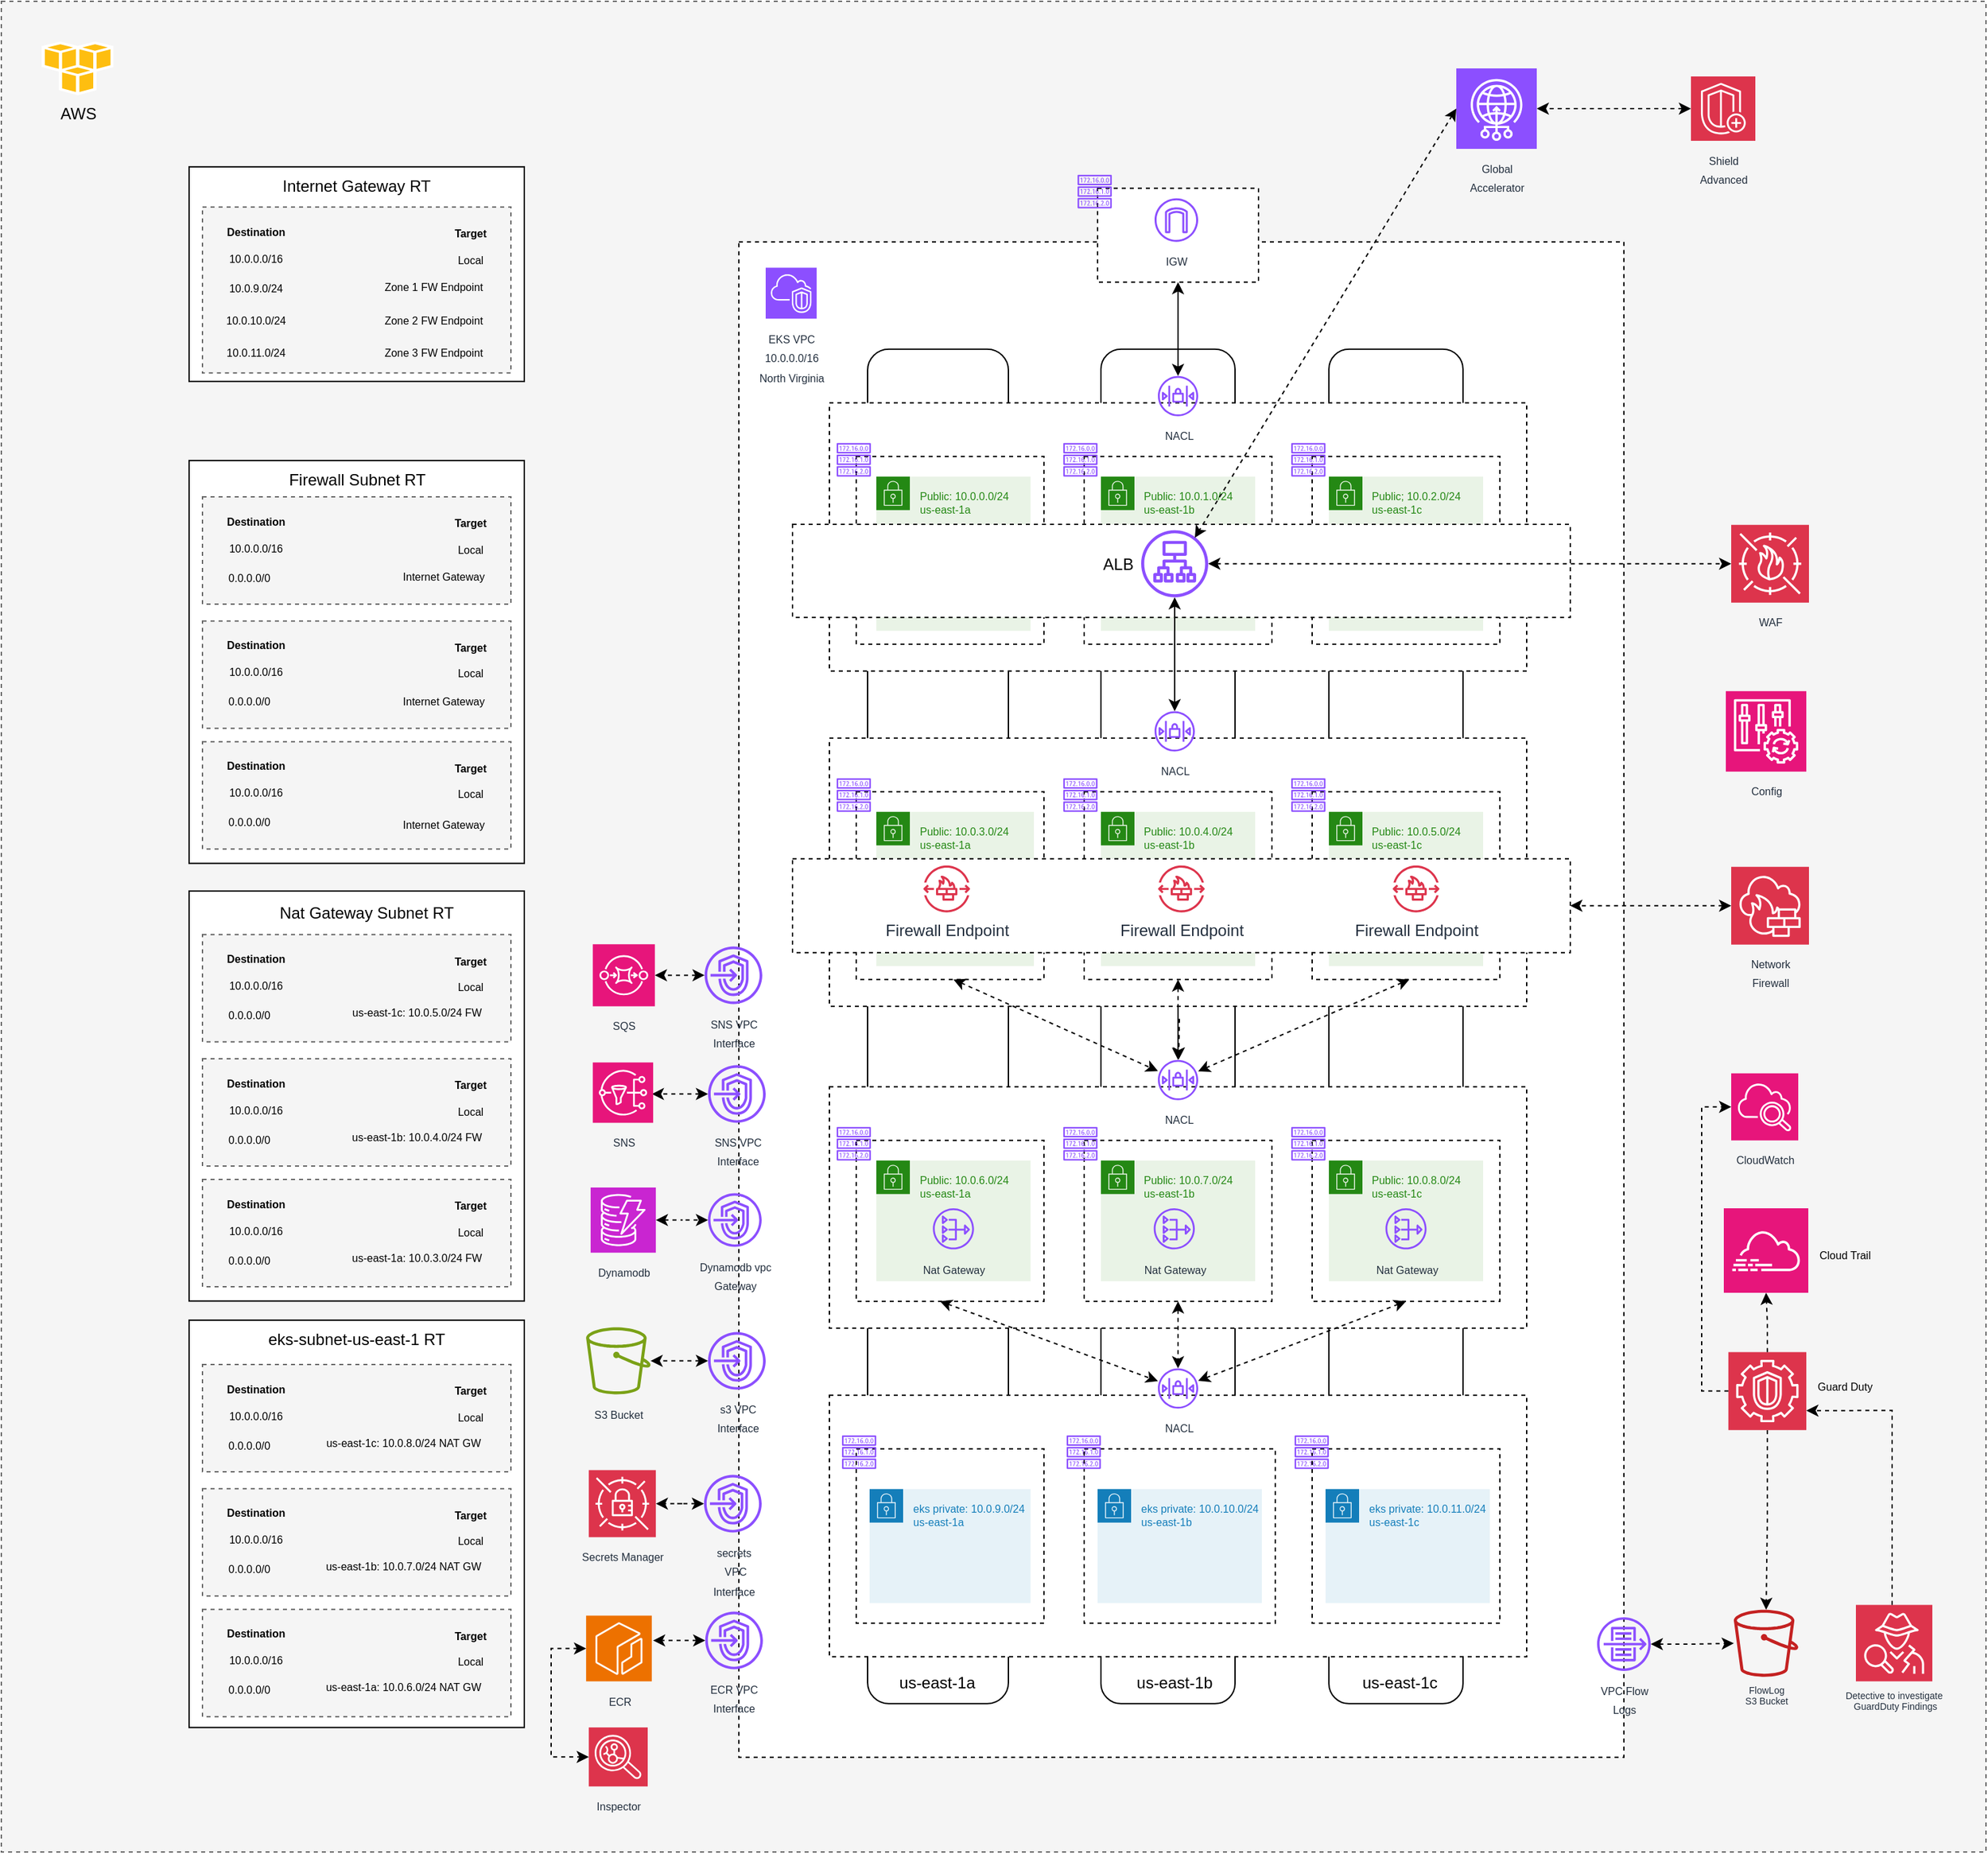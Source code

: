 <mxfile>
    <diagram id="hnYPiznkYElwrWM7vF0T" name="part-001">
        <mxGraphModel dx="1506" dy="1736" grid="1" gridSize="10" guides="1" tooltips="1" connect="1" arrows="1" fold="1" page="1" pageScale="1" pageWidth="850" pageHeight="1100" math="0" shadow="0">
            <root>
                <mxCell id="0"/>
                <mxCell id="1" parent="0"/>
                <mxCell id="2" value="" style="rounded=0;whiteSpace=wrap;html=1;dashed=1;fillColor=#f5f5f5;fontColor=#333333;strokeColor=#666666;" parent="1" vertex="1">
                    <mxGeometry x="-760" y="-970" width="1480" height="1380" as="geometry"/>
                </mxCell>
                <mxCell id="3" value="" style="rounded=0;whiteSpace=wrap;html=1;" parent="1" vertex="1">
                    <mxGeometry x="-620" y="-846.59" width="250" height="160" as="geometry"/>
                </mxCell>
                <mxCell id="4" value="" style="rounded=0;whiteSpace=wrap;html=1;" parent="1" vertex="1">
                    <mxGeometry x="-620" y="-306.57" width="250" height="305.74" as="geometry"/>
                </mxCell>
                <mxCell id="5" value="" style="rounded=0;whiteSpace=wrap;html=1;" parent="1" vertex="1">
                    <mxGeometry x="-620" y="13.43" width="250" height="303.74" as="geometry"/>
                </mxCell>
                <mxCell id="6" value="" style="rounded=0;whiteSpace=wrap;html=1;dashed=1;" parent="1" vertex="1">
                    <mxGeometry x="-210" y="-790.63" width="660" height="1130" as="geometry"/>
                </mxCell>
                <mxCell id="7" value="" style="rounded=1;whiteSpace=wrap;html=1;" parent="1" vertex="1">
                    <mxGeometry x="-114" y="-710.63" width="105" height="1010" as="geometry"/>
                </mxCell>
                <mxCell id="8" value="" style="rounded=1;whiteSpace=wrap;html=1;" parent="1" vertex="1">
                    <mxGeometry x="60" y="-710.63" width="100" height="1010" as="geometry"/>
                </mxCell>
                <mxCell id="9" value="" style="rounded=1;whiteSpace=wrap;html=1;" parent="1" vertex="1">
                    <mxGeometry x="230" y="-710.63" width="100" height="1010" as="geometry"/>
                </mxCell>
                <mxCell id="10" value="us-east-1a" style="text;html=1;strokeColor=none;fillColor=none;align=center;verticalAlign=middle;whiteSpace=wrap;rounded=0;" parent="1" vertex="1">
                    <mxGeometry x="-92.5" y="279.37" width="60" height="10" as="geometry"/>
                </mxCell>
                <mxCell id="11" value="us-east-1b" style="text;html=1;strokeColor=none;fillColor=none;align=center;verticalAlign=middle;whiteSpace=wrap;rounded=0;" parent="1" vertex="1">
                    <mxGeometry x="85" y="279.37" width="60" height="10" as="geometry"/>
                </mxCell>
                <mxCell id="12" value="us-east-1c" style="text;html=1;strokeColor=none;fillColor=none;align=center;verticalAlign=middle;whiteSpace=wrap;rounded=0;" parent="1" vertex="1">
                    <mxGeometry x="252.5" y="279.37" width="60" height="10" as="geometry"/>
                </mxCell>
                <mxCell id="13" value="" style="rounded=0;whiteSpace=wrap;html=1;dashed=1;" parent="1" vertex="1">
                    <mxGeometry x="-142.5" y="-160.63" width="520" height="180" as="geometry"/>
                </mxCell>
                <mxCell id="14" value="" style="rounded=0;whiteSpace=wrap;html=1;dashed=1;" parent="1" vertex="1">
                    <mxGeometry x="-122.5" y="-120.63" width="140" height="120" as="geometry"/>
                </mxCell>
                <mxCell id="15" value="&lt;div style=&quot;&quot;&gt;&lt;span style=&quot;font-size: 8px; background-color: initial;&quot;&gt;Public: 10.0.6.0/24&lt;/span&gt;&lt;/div&gt;&lt;font style=&quot;font-size: 8px;&quot;&gt;&lt;div style=&quot;&quot;&gt;&lt;span style=&quot;background-color: initial;&quot;&gt;us-east-1a&lt;/span&gt;&lt;/div&gt;&lt;/font&gt;" style="points=[[0,0],[0.25,0],[0.5,0],[0.75,0],[1,0],[1,0.25],[1,0.5],[1,0.75],[1,1],[0.75,1],[0.5,1],[0.25,1],[0,1],[0,0.75],[0,0.5],[0,0.25]];outlineConnect=0;gradientColor=none;html=1;whiteSpace=wrap;fontSize=12;fontStyle=0;container=1;pointerEvents=0;collapsible=0;recursiveResize=0;shape=mxgraph.aws4.group;grIcon=mxgraph.aws4.group_security_group;grStroke=0;strokeColor=#248814;fillColor=#E9F3E6;verticalAlign=top;align=left;spacingLeft=30;fontColor=#248814;dashed=0;" parent="1" vertex="1">
                    <mxGeometry x="-107.5" y="-105.63" width="115" height="90" as="geometry"/>
                </mxCell>
                <mxCell id="16" value="&lt;font style=&quot;font-size: 8px;&quot;&gt;Nat Gateway&lt;/font&gt;" style="sketch=0;outlineConnect=0;fontColor=#232F3E;gradientColor=none;fillColor=#8C4FFF;strokeColor=none;dashed=0;verticalLabelPosition=bottom;verticalAlign=top;align=center;html=1;fontSize=12;fontStyle=0;aspect=fixed;pointerEvents=1;shape=mxgraph.aws4.nat_gateway;" parent="15" vertex="1">
                    <mxGeometry x="42.19" y="35.63" width="30.63" height="30.63" as="geometry"/>
                </mxCell>
                <mxCell id="17" value="" style="endArrow=classic;html=1;rounded=0;startArrow=classic;startFill=1;dashed=1;" parent="15" target="36" edge="1">
                    <mxGeometry width="50" height="50" relative="1" as="geometry">
                        <mxPoint x="47.5" y="105" as="sourcePoint"/>
                        <mxPoint x="97.5" y="55" as="targetPoint"/>
                    </mxGeometry>
                </mxCell>
                <mxCell id="18" value="&lt;font style=&quot;font-size: 8px;&quot;&gt;NACL&lt;/font&gt;" style="text;html=1;strokeColor=none;fillColor=none;align=center;verticalAlign=middle;whiteSpace=wrap;rounded=0;" parent="1" vertex="1">
                    <mxGeometry x="140" y="-100.63" width="35" height="10" as="geometry"/>
                </mxCell>
                <mxCell id="19" style="edgeStyle=orthogonalEdgeStyle;rounded=0;orthogonalLoop=1;jettySize=auto;html=1;startArrow=classic;startFill=1;dashed=1;" parent="1" source="20" target="36" edge="1">
                    <mxGeometry relative="1" as="geometry"/>
                </mxCell>
                <mxCell id="20" value="" style="rounded=0;whiteSpace=wrap;html=1;dashed=1;" parent="1" vertex="1">
                    <mxGeometry x="47.5" y="-120.63" width="140" height="120" as="geometry"/>
                </mxCell>
                <mxCell id="21" value="&lt;div style=&quot;&quot;&gt;&lt;span style=&quot;font-size: 8px; background-color: initial;&quot;&gt;Public: 10.0.7.0/24&lt;/span&gt;&lt;/div&gt;&lt;font style=&quot;font-size: 8px;&quot;&gt;&lt;div style=&quot;&quot;&gt;&lt;span style=&quot;background-color: initial;&quot;&gt;us-east-1b&lt;/span&gt;&lt;/div&gt;&lt;/font&gt;" style="points=[[0,0],[0.25,0],[0.5,0],[0.75,0],[1,0],[1,0.25],[1,0.5],[1,0.75],[1,1],[0.75,1],[0.5,1],[0.25,1],[0,1],[0,0.75],[0,0.5],[0,0.25]];outlineConnect=0;gradientColor=none;html=1;whiteSpace=wrap;fontSize=12;fontStyle=0;container=1;pointerEvents=0;collapsible=0;recursiveResize=0;shape=mxgraph.aws4.group;grIcon=mxgraph.aws4.group_security_group;grStroke=0;strokeColor=#248814;fillColor=#E9F3E6;verticalAlign=top;align=left;spacingLeft=30;fontColor=#248814;dashed=0;" parent="1" vertex="1">
                    <mxGeometry x="60" y="-105.63" width="115" height="90" as="geometry"/>
                </mxCell>
                <mxCell id="22" value="&lt;font style=&quot;font-size: 8px;&quot;&gt;NACL&lt;/font&gt;" style="text;html=1;strokeColor=none;fillColor=none;align=center;verticalAlign=middle;whiteSpace=wrap;rounded=0;" parent="1" vertex="1">
                    <mxGeometry x="310" y="-100.63" width="35" height="10" as="geometry"/>
                </mxCell>
                <mxCell id="23" value="" style="rounded=0;whiteSpace=wrap;html=1;dashed=1;" parent="1" vertex="1">
                    <mxGeometry x="217.5" y="-120.63" width="140" height="120" as="geometry"/>
                </mxCell>
                <mxCell id="24" value="&lt;div style=&quot;&quot;&gt;&lt;span style=&quot;font-size: 8px; background-color: initial;&quot;&gt;Public: 10.0.8.0/24&lt;/span&gt;&lt;/div&gt;&lt;font style=&quot;font-size: 8px;&quot;&gt;&lt;div style=&quot;&quot;&gt;&lt;span style=&quot;background-color: initial;&quot;&gt;us-east-1c&lt;/span&gt;&lt;/div&gt;&lt;/font&gt;" style="points=[[0,0],[0.25,0],[0.5,0],[0.75,0],[1,0],[1,0.25],[1,0.5],[1,0.75],[1,1],[0.75,1],[0.5,1],[0.25,1],[0,1],[0,0.75],[0,0.5],[0,0.25]];outlineConnect=0;gradientColor=none;html=1;whiteSpace=wrap;fontSize=12;fontStyle=0;container=1;pointerEvents=0;collapsible=0;recursiveResize=0;shape=mxgraph.aws4.group;grIcon=mxgraph.aws4.group_security_group;grStroke=0;strokeColor=#248814;fillColor=#E9F3E6;verticalAlign=top;align=left;spacingLeft=30;fontColor=#248814;dashed=0;" parent="1" vertex="1">
                    <mxGeometry x="230" y="-105.63" width="115" height="90" as="geometry"/>
                </mxCell>
                <mxCell id="25" value="&lt;font style=&quot;font-size: 8px;&quot;&gt;Nat Gateway&lt;/font&gt;" style="sketch=0;outlineConnect=0;fontColor=#232F3E;gradientColor=none;fillColor=#8C4FFF;strokeColor=none;dashed=0;verticalLabelPosition=bottom;verticalAlign=top;align=center;html=1;fontSize=12;fontStyle=0;aspect=fixed;pointerEvents=1;shape=mxgraph.aws4.nat_gateway;" parent="24" vertex="1">
                    <mxGeometry x="42.19" y="35.63" width="30.63" height="30.63" as="geometry"/>
                </mxCell>
                <mxCell id="26" value="&lt;font style=&quot;font-size: 8px;&quot;&gt;NACL&lt;/font&gt;" style="sketch=0;outlineConnect=0;fontColor=#232F3E;gradientColor=none;fillColor=#8C4FFF;strokeColor=none;dashed=0;verticalLabelPosition=bottom;verticalAlign=top;align=center;html=1;fontSize=12;fontStyle=0;aspect=fixed;pointerEvents=1;shape=mxgraph.aws4.network_access_control_list;" parent="1" vertex="1">
                    <mxGeometry x="102.5" y="-180.63" width="30" height="30" as="geometry"/>
                </mxCell>
                <mxCell id="27" value="" style="rounded=0;whiteSpace=wrap;html=1;dashed=1;" parent="1" vertex="1">
                    <mxGeometry x="-142.5" y="69.37" width="520" height="195" as="geometry"/>
                </mxCell>
                <mxCell id="28" value="" style="rounded=0;whiteSpace=wrap;html=1;dashed=1;" parent="1" vertex="1">
                    <mxGeometry x="-122.5" y="109.37" width="140" height="130" as="geometry"/>
                </mxCell>
                <mxCell id="29" value="&lt;div style=&quot;&quot;&gt;&lt;span style=&quot;font-size: 8px; background-color: initial;&quot;&gt;eks private: 10.0.9.0/24&lt;/span&gt;&lt;/div&gt;&lt;font style=&quot;font-size: 8px;&quot;&gt;&lt;div style=&quot;&quot;&gt;&lt;span style=&quot;background-color: initial;&quot;&gt;us-east-1a&lt;/span&gt;&lt;/div&gt;&lt;/font&gt;" style="points=[[0,0],[0.25,0],[0.5,0],[0.75,0],[1,0],[1,0.25],[1,0.5],[1,0.75],[1,1],[0.75,1],[0.5,1],[0.25,1],[0,1],[0,0.75],[0,0.5],[0,0.25]];outlineConnect=0;gradientColor=none;html=1;whiteSpace=wrap;fontSize=12;fontStyle=0;container=1;pointerEvents=0;collapsible=0;recursiveResize=0;shape=mxgraph.aws4.group;grIcon=mxgraph.aws4.group_security_group;grStroke=0;strokeColor=#147EBA;fillColor=#E6F2F8;verticalAlign=top;align=left;spacingLeft=30;fontColor=#147EBA;dashed=0;" parent="1" vertex="1">
                    <mxGeometry x="-112.5" y="139.37" width="120" height="85" as="geometry"/>
                </mxCell>
                <mxCell id="30" value="&lt;font style=&quot;font-size: 8px;&quot;&gt;NACL&lt;/font&gt;" style="text;html=1;strokeColor=none;fillColor=none;align=center;verticalAlign=middle;whiteSpace=wrap;rounded=0;" parent="1" vertex="1">
                    <mxGeometry x="140" y="129.37" width="35" height="10" as="geometry"/>
                </mxCell>
                <mxCell id="31" value="" style="rounded=0;whiteSpace=wrap;html=1;dashed=1;" parent="1" vertex="1">
                    <mxGeometry x="47.5" y="109.37" width="142.5" height="130" as="geometry"/>
                </mxCell>
                <mxCell id="32" value="&lt;div style=&quot;&quot;&gt;&lt;span style=&quot;font-size: 8px; background-color: initial;&quot;&gt;eks private: 10.0.10.0/24&lt;/span&gt;&lt;/div&gt;&lt;font style=&quot;font-size: 8px;&quot;&gt;&lt;div style=&quot;&quot;&gt;&lt;span style=&quot;background-color: initial;&quot;&gt;us-east-1b&lt;/span&gt;&lt;/div&gt;&lt;/font&gt;" style="points=[[0,0],[0.25,0],[0.5,0],[0.75,0],[1,0],[1,0.25],[1,0.5],[1,0.75],[1,1],[0.75,1],[0.5,1],[0.25,1],[0,1],[0,0.75],[0,0.5],[0,0.25]];outlineConnect=0;gradientColor=none;html=1;whiteSpace=wrap;fontSize=12;fontStyle=0;container=1;pointerEvents=0;collapsible=0;recursiveResize=0;shape=mxgraph.aws4.group;grIcon=mxgraph.aws4.group_security_group;grStroke=0;strokeColor=#147EBA;fillColor=#E6F2F8;verticalAlign=top;align=left;spacingLeft=30;fontColor=#147EBA;dashed=0;" parent="1" vertex="1">
                    <mxGeometry x="57.5" y="139.37" width="122.5" height="85" as="geometry"/>
                </mxCell>
                <mxCell id="33" value="&lt;font style=&quot;font-size: 8px;&quot;&gt;NACL&lt;/font&gt;" style="text;html=1;strokeColor=none;fillColor=none;align=center;verticalAlign=middle;whiteSpace=wrap;rounded=0;" parent="1" vertex="1">
                    <mxGeometry x="310" y="129.37" width="35" height="10" as="geometry"/>
                </mxCell>
                <mxCell id="34" value="" style="rounded=0;whiteSpace=wrap;html=1;dashed=1;" parent="1" vertex="1">
                    <mxGeometry x="217.5" y="109.37" width="140" height="130" as="geometry"/>
                </mxCell>
                <mxCell id="35" value="&lt;div style=&quot;&quot;&gt;&lt;span style=&quot;font-size: 8px; background-color: initial;&quot;&gt;eks private: 10.0.11.0/24&lt;/span&gt;&lt;/div&gt;&lt;font style=&quot;font-size: 8px;&quot;&gt;&lt;div style=&quot;&quot;&gt;&lt;span style=&quot;background-color: initial;&quot;&gt;us-east-1c&lt;/span&gt;&lt;/div&gt;&lt;/font&gt;" style="points=[[0,0],[0.25,0],[0.5,0],[0.75,0],[1,0],[1,0.25],[1,0.5],[1,0.75],[1,1],[0.75,1],[0.5,1],[0.25,1],[0,1],[0,0.75],[0,0.5],[0,0.25]];outlineConnect=0;gradientColor=none;html=1;whiteSpace=wrap;fontSize=12;fontStyle=0;container=1;pointerEvents=0;collapsible=0;recursiveResize=0;shape=mxgraph.aws4.group;grIcon=mxgraph.aws4.group_security_group;grStroke=0;strokeColor=#147EBA;fillColor=#E6F2F8;verticalAlign=top;align=left;spacingLeft=30;fontColor=#147EBA;dashed=0;" parent="1" vertex="1">
                    <mxGeometry x="227.5" y="139.37" width="122.5" height="85" as="geometry"/>
                </mxCell>
                <mxCell id="36" value="&lt;font style=&quot;font-size: 8px;&quot;&gt;NACL&lt;/font&gt;" style="sketch=0;outlineConnect=0;fontColor=#232F3E;gradientColor=none;fillColor=#8C4FFF;strokeColor=none;dashed=0;verticalLabelPosition=bottom;verticalAlign=top;align=center;html=1;fontSize=12;fontStyle=0;aspect=fixed;pointerEvents=1;shape=mxgraph.aws4.network_access_control_list;" parent="1" vertex="1">
                    <mxGeometry x="102.5" y="49.37" width="30" height="30" as="geometry"/>
                </mxCell>
                <mxCell id="37" value="" style="edgeStyle=orthogonalEdgeStyle;rounded=0;orthogonalLoop=1;jettySize=auto;html=1;" parent="1" source="38" target="26" edge="1">
                    <mxGeometry relative="1" as="geometry"/>
                </mxCell>
                <mxCell id="38" value="" style="rounded=0;whiteSpace=wrap;html=1;dashed=1;" parent="1" vertex="1">
                    <mxGeometry x="-142.5" y="-420.63" width="520" height="200" as="geometry"/>
                </mxCell>
                <mxCell id="39" value="" style="rounded=0;whiteSpace=wrap;html=1;dashed=1;" parent="1" vertex="1">
                    <mxGeometry x="-122.5" y="-380.63" width="140" height="140" as="geometry"/>
                </mxCell>
                <mxCell id="40" value="&lt;div style=&quot;&quot;&gt;&lt;span style=&quot;font-size: 8px; background-color: initial;&quot;&gt;Public: 10.0.3.0/24&lt;/span&gt;&lt;/div&gt;&lt;font style=&quot;font-size: 8px;&quot;&gt;&lt;div style=&quot;&quot;&gt;&lt;span style=&quot;background-color: initial;&quot;&gt;us-east-1a&lt;/span&gt;&lt;/div&gt;&lt;/font&gt;" style="points=[[0,0],[0.25,0],[0.5,0],[0.75,0],[1,0],[1,0.25],[1,0.5],[1,0.75],[1,1],[0.75,1],[0.5,1],[0.25,1],[0,1],[0,0.75],[0,0.5],[0,0.25]];outlineConnect=0;gradientColor=none;html=1;whiteSpace=wrap;fontSize=12;fontStyle=0;container=1;pointerEvents=0;collapsible=0;recursiveResize=0;shape=mxgraph.aws4.group;grIcon=mxgraph.aws4.group_security_group;grStroke=0;strokeColor=#248814;fillColor=#E9F3E6;verticalAlign=top;align=left;spacingLeft=30;fontColor=#248814;dashed=0;" parent="1" vertex="1">
                    <mxGeometry x="-107.5" y="-365.63" width="117.5" height="115" as="geometry"/>
                </mxCell>
                <mxCell id="41" value="&lt;font style=&quot;font-size: 8px;&quot;&gt;NACL&lt;/font&gt;" style="text;html=1;strokeColor=none;fillColor=none;align=center;verticalAlign=middle;whiteSpace=wrap;rounded=0;" parent="1" vertex="1">
                    <mxGeometry x="140" y="-360.63" width="35" height="10" as="geometry"/>
                </mxCell>
                <mxCell id="42" value="" style="rounded=0;whiteSpace=wrap;html=1;dashed=1;" parent="1" vertex="1">
                    <mxGeometry x="47.5" y="-380.63" width="140" height="140" as="geometry"/>
                </mxCell>
                <mxCell id="43" value="&lt;div style=&quot;&quot;&gt;&lt;span style=&quot;font-size: 8px; background-color: initial;&quot;&gt;Public: 10.0.4.0/24&lt;/span&gt;&lt;/div&gt;&lt;font style=&quot;font-size: 8px;&quot;&gt;&lt;div style=&quot;&quot;&gt;&lt;span style=&quot;background-color: initial;&quot;&gt;us-east-1b&lt;/span&gt;&lt;/div&gt;&lt;/font&gt;" style="points=[[0,0],[0.25,0],[0.5,0],[0.75,0],[1,0],[1,0.25],[1,0.5],[1,0.75],[1,1],[0.75,1],[0.5,1],[0.25,1],[0,1],[0,0.75],[0,0.5],[0,0.25]];outlineConnect=0;gradientColor=none;html=1;whiteSpace=wrap;fontSize=12;fontStyle=0;container=1;pointerEvents=0;collapsible=0;recursiveResize=0;shape=mxgraph.aws4.group;grIcon=mxgraph.aws4.group_security_group;grStroke=0;strokeColor=#248814;fillColor=#E9F3E6;verticalAlign=top;align=left;spacingLeft=30;fontColor=#248814;dashed=0;" parent="1" vertex="1">
                    <mxGeometry x="60" y="-365.63" width="115" height="115" as="geometry"/>
                </mxCell>
                <mxCell id="44" value="&lt;font style=&quot;font-size: 8px;&quot;&gt;NACL&lt;/font&gt;" style="text;html=1;strokeColor=none;fillColor=none;align=center;verticalAlign=middle;whiteSpace=wrap;rounded=0;" parent="1" vertex="1">
                    <mxGeometry x="310" y="-360.63" width="35" height="10" as="geometry"/>
                </mxCell>
                <mxCell id="45" value="" style="rounded=0;whiteSpace=wrap;html=1;dashed=1;" parent="1" vertex="1">
                    <mxGeometry x="217.5" y="-380.63" width="140" height="140" as="geometry"/>
                </mxCell>
                <mxCell id="46" value="&lt;div style=&quot;&quot;&gt;&lt;span style=&quot;font-size: 8px; background-color: initial;&quot;&gt;Public: 10.0.5.0/24&lt;/span&gt;&lt;/div&gt;&lt;font style=&quot;font-size: 8px;&quot;&gt;&lt;div style=&quot;&quot;&gt;&lt;span style=&quot;background-color: initial;&quot;&gt;us-east-1c&lt;/span&gt;&lt;/div&gt;&lt;/font&gt;" style="points=[[0,0],[0.25,0],[0.5,0],[0.75,0],[1,0],[1,0.25],[1,0.5],[1,0.75],[1,1],[0.75,1],[0.5,1],[0.25,1],[0,1],[0,0.75],[0,0.5],[0,0.25]];outlineConnect=0;gradientColor=none;html=1;whiteSpace=wrap;fontSize=12;fontStyle=0;container=1;pointerEvents=0;collapsible=0;recursiveResize=0;shape=mxgraph.aws4.group;grIcon=mxgraph.aws4.group_security_group;grStroke=0;strokeColor=#248814;fillColor=#E9F3E6;verticalAlign=top;align=left;spacingLeft=30;fontColor=#248814;dashed=0;" parent="1" vertex="1">
                    <mxGeometry x="230" y="-365.63" width="115" height="115" as="geometry"/>
                </mxCell>
                <mxCell id="47" value="&lt;font style=&quot;font-size: 8px;&quot;&gt;NACL&lt;/font&gt;" style="sketch=0;outlineConnect=0;fontColor=#232F3E;gradientColor=none;fillColor=#8C4FFF;strokeColor=none;dashed=0;verticalLabelPosition=bottom;verticalAlign=top;align=center;html=1;fontSize=12;fontStyle=0;aspect=fixed;pointerEvents=1;shape=mxgraph.aws4.network_access_control_list;" parent="1" vertex="1">
                    <mxGeometry x="100" y="-440.63" width="30" height="30" as="geometry"/>
                </mxCell>
                <mxCell id="48" style="edgeStyle=orthogonalEdgeStyle;rounded=0;orthogonalLoop=1;jettySize=auto;html=1;entryX=1;entryY=0.5;entryDx=0;entryDy=0;startArrow=classic;startFill=1;dashed=1;" parent="1" source="49" target="50" edge="1">
                    <mxGeometry relative="1" as="geometry">
                        <mxPoint x="650" y="-291.77" as="targetPoint"/>
                    </mxGeometry>
                </mxCell>
                <mxCell id="49" value="&lt;font style=&quot;font-size: 8px;&quot;&gt;Network&lt;br&gt;Firewall&lt;/font&gt;" style="sketch=0;points=[[0,0,0],[0.25,0,0],[0.5,0,0],[0.75,0,0],[1,0,0],[0,1,0],[0.25,1,0],[0.5,1,0],[0.75,1,0],[1,1,0],[0,0.25,0],[0,0.5,0],[0,0.75,0],[1,0.25,0],[1,0.5,0],[1,0.75,0]];outlineConnect=0;fontColor=#232F3E;fillColor=#DD344C;strokeColor=#ffffff;dashed=0;verticalLabelPosition=bottom;verticalAlign=top;align=center;html=1;fontSize=12;fontStyle=0;aspect=fixed;shape=mxgraph.aws4.resourceIcon;resIcon=mxgraph.aws4.network_firewall;" parent="1" vertex="1">
                    <mxGeometry x="530.0" y="-324.63" width="58" height="58" as="geometry"/>
                </mxCell>
                <mxCell id="50" value="" style="rounded=0;whiteSpace=wrap;html=1;dashed=1;" parent="1" vertex="1">
                    <mxGeometry x="-170" y="-330.63" width="580" height="70" as="geometry"/>
                </mxCell>
                <mxCell id="51" value="Firewall Endpoint" style="sketch=0;outlineConnect=0;fontColor=#232F3E;gradientColor=none;fillColor=#DD344C;strokeColor=none;dashed=0;verticalLabelPosition=bottom;verticalAlign=top;align=center;html=1;fontSize=12;fontStyle=0;aspect=fixed;pointerEvents=1;shape=mxgraph.aws4.network_firewall_endpoints;" parent="1" vertex="1">
                    <mxGeometry x="-72.5" y="-325.63" width="35" height="35" as="geometry"/>
                </mxCell>
                <mxCell id="52" value="Firewall Endpoint" style="sketch=0;outlineConnect=0;fontColor=#232F3E;gradientColor=none;fillColor=#DD344C;strokeColor=none;dashed=0;verticalLabelPosition=bottom;verticalAlign=top;align=center;html=1;fontSize=12;fontStyle=0;aspect=fixed;pointerEvents=1;shape=mxgraph.aws4.network_firewall_endpoints;" parent="1" vertex="1">
                    <mxGeometry x="102.5" y="-325.63" width="35" height="35" as="geometry"/>
                </mxCell>
                <mxCell id="53" value="Firewall Endpoint" style="sketch=0;outlineConnect=0;fontColor=#232F3E;gradientColor=none;fillColor=#DD344C;strokeColor=none;dashed=0;verticalLabelPosition=bottom;verticalAlign=top;align=center;html=1;fontSize=12;fontStyle=0;aspect=fixed;pointerEvents=1;shape=mxgraph.aws4.network_firewall_endpoints;" parent="1" vertex="1">
                    <mxGeometry x="277.5" y="-325.63" width="35" height="35" as="geometry"/>
                </mxCell>
                <mxCell id="54" value="" style="endArrow=classic;html=1;rounded=0;exitX=0.5;exitY=1;exitDx=0;exitDy=0;startArrow=classic;startFill=1;dashed=1;" parent="1" source="23" target="36" edge="1">
                    <mxGeometry width="50" height="50" relative="1" as="geometry">
                        <mxPoint x="-50" y="9.37" as="sourcePoint"/>
                        <mxPoint x="110.5" y="68.37" as="targetPoint"/>
                    </mxGeometry>
                </mxCell>
                <mxCell id="55" value="" style="endArrow=classic;html=1;rounded=0;startArrow=classic;startFill=1;dashed=1;" parent="1" target="26" edge="1">
                    <mxGeometry width="50" height="50" relative="1" as="geometry">
                        <mxPoint x="-50" y="-240.63" as="sourcePoint"/>
                        <mxPoint y="-290.63" as="targetPoint"/>
                    </mxGeometry>
                </mxCell>
                <mxCell id="56" value="" style="endArrow=classic;html=1;rounded=0;startArrow=classic;startFill=1;dashed=1;" parent="1" target="26" edge="1">
                    <mxGeometry width="50" height="50" relative="1" as="geometry">
                        <mxPoint x="290" y="-240.63" as="sourcePoint"/>
                        <mxPoint x="340" y="-290.63" as="targetPoint"/>
                    </mxGeometry>
                </mxCell>
                <mxCell id="57" value="" style="sketch=0;outlineConnect=0;fontColor=#232F3E;gradientColor=none;fillColor=#8C4FFF;strokeColor=none;dashed=0;verticalLabelPosition=bottom;verticalAlign=top;align=center;html=1;fontSize=12;fontStyle=0;aspect=fixed;pointerEvents=1;shape=mxgraph.aws4.route_table;" parent="1" vertex="1">
                    <mxGeometry x="-137.16" y="-130.63" width="25.66" height="25" as="geometry"/>
                </mxCell>
                <mxCell id="58" value="" style="sketch=0;outlineConnect=0;fontColor=#232F3E;gradientColor=none;fillColor=#8C4FFF;strokeColor=none;dashed=0;verticalLabelPosition=bottom;verticalAlign=top;align=center;html=1;fontSize=12;fontStyle=0;aspect=fixed;pointerEvents=1;shape=mxgraph.aws4.route_table;" parent="1" vertex="1">
                    <mxGeometry x="-137.16" y="-390.63" width="25.66" height="25" as="geometry"/>
                </mxCell>
                <mxCell id="59" value="" style="sketch=0;outlineConnect=0;fontColor=#232F3E;gradientColor=none;fillColor=#8C4FFF;strokeColor=none;dashed=0;verticalLabelPosition=bottom;verticalAlign=top;align=center;html=1;fontSize=12;fontStyle=0;aspect=fixed;pointerEvents=1;shape=mxgraph.aws4.route_table;" parent="1" vertex="1">
                    <mxGeometry x="-133.16" y="99.37" width="25.66" height="25" as="geometry"/>
                </mxCell>
                <mxCell id="60" value="" style="sketch=0;outlineConnect=0;fontColor=#232F3E;gradientColor=none;fillColor=#8C4FFF;strokeColor=none;dashed=0;verticalLabelPosition=bottom;verticalAlign=top;align=center;html=1;fontSize=12;fontStyle=0;aspect=fixed;pointerEvents=1;shape=mxgraph.aws4.route_table;" parent="1" vertex="1">
                    <mxGeometry x="31.84" y="-130.63" width="25.66" height="25" as="geometry"/>
                </mxCell>
                <mxCell id="61" value="" style="sketch=0;outlineConnect=0;fontColor=#232F3E;gradientColor=none;fillColor=#8C4FFF;strokeColor=none;dashed=0;verticalLabelPosition=bottom;verticalAlign=top;align=center;html=1;fontSize=12;fontStyle=0;aspect=fixed;pointerEvents=1;shape=mxgraph.aws4.route_table;" parent="1" vertex="1">
                    <mxGeometry x="201.84" y="-130.63" width="25.66" height="25" as="geometry"/>
                </mxCell>
                <mxCell id="62" value="" style="sketch=0;outlineConnect=0;fontColor=#232F3E;gradientColor=none;fillColor=#8C4FFF;strokeColor=none;dashed=0;verticalLabelPosition=bottom;verticalAlign=top;align=center;html=1;fontSize=12;fontStyle=0;aspect=fixed;pointerEvents=1;shape=mxgraph.aws4.route_table;" parent="1" vertex="1">
                    <mxGeometry x="34.34" y="99.37" width="25.66" height="25" as="geometry"/>
                </mxCell>
                <mxCell id="63" value="" style="sketch=0;outlineConnect=0;fontColor=#232F3E;gradientColor=none;fillColor=#8C4FFF;strokeColor=none;dashed=0;verticalLabelPosition=bottom;verticalAlign=top;align=center;html=1;fontSize=12;fontStyle=0;aspect=fixed;pointerEvents=1;shape=mxgraph.aws4.route_table;" parent="1" vertex="1">
                    <mxGeometry x="204.34" y="99.37" width="25.66" height="25" as="geometry"/>
                </mxCell>
                <mxCell id="64" value="" style="sketch=0;outlineConnect=0;fontColor=#232F3E;gradientColor=none;fillColor=#8C4FFF;strokeColor=none;dashed=0;verticalLabelPosition=bottom;verticalAlign=top;align=center;html=1;fontSize=12;fontStyle=0;aspect=fixed;pointerEvents=1;shape=mxgraph.aws4.route_table;" parent="1" vertex="1">
                    <mxGeometry x="31.84" y="-390.63" width="25.66" height="25" as="geometry"/>
                </mxCell>
                <mxCell id="65" value="" style="sketch=0;outlineConnect=0;fontColor=#232F3E;gradientColor=none;fillColor=#8C4FFF;strokeColor=none;dashed=0;verticalLabelPosition=bottom;verticalAlign=top;align=center;html=1;fontSize=12;fontStyle=0;aspect=fixed;pointerEvents=1;shape=mxgraph.aws4.route_table;" parent="1" vertex="1">
                    <mxGeometry x="201.84" y="-390.63" width="25.66" height="25" as="geometry"/>
                </mxCell>
                <mxCell id="66" value="" style="rounded=0;whiteSpace=wrap;html=1;dashed=1;" parent="1" vertex="1">
                    <mxGeometry x="-142.5" y="-670.63" width="520" height="200" as="geometry"/>
                </mxCell>
                <mxCell id="67" value="" style="rounded=0;whiteSpace=wrap;html=1;dashed=1;" parent="1" vertex="1">
                    <mxGeometry x="-122.5" y="-630.63" width="140" height="140" as="geometry"/>
                </mxCell>
                <mxCell id="68" value="&lt;div style=&quot;&quot;&gt;&lt;span style=&quot;font-size: 8px; background-color: initial;&quot;&gt;Public: 10.0.0.0/24&lt;/span&gt;&lt;/div&gt;&lt;font style=&quot;font-size: 8px;&quot;&gt;&lt;div style=&quot;&quot;&gt;&lt;span style=&quot;background-color: initial;&quot;&gt;us-east-1a&lt;/span&gt;&lt;/div&gt;&lt;/font&gt;" style="points=[[0,0],[0.25,0],[0.5,0],[0.75,0],[1,0],[1,0.25],[1,0.5],[1,0.75],[1,1],[0.75,1],[0.5,1],[0.25,1],[0,1],[0,0.75],[0,0.5],[0,0.25]];outlineConnect=0;gradientColor=none;html=1;whiteSpace=wrap;fontSize=12;fontStyle=0;container=1;pointerEvents=0;collapsible=0;recursiveResize=0;shape=mxgraph.aws4.group;grIcon=mxgraph.aws4.group_security_group;grStroke=0;strokeColor=#248814;fillColor=#E9F3E6;verticalAlign=top;align=left;spacingLeft=30;fontColor=#248814;dashed=0;" parent="1" vertex="1">
                    <mxGeometry x="-107.5" y="-615.63" width="115" height="115" as="geometry"/>
                </mxCell>
                <mxCell id="69" value="&lt;font style=&quot;font-size: 8px;&quot;&gt;NACL&lt;/font&gt;" style="text;html=1;strokeColor=none;fillColor=none;align=center;verticalAlign=middle;whiteSpace=wrap;rounded=0;" parent="1" vertex="1">
                    <mxGeometry x="140" y="-610.63" width="35" height="10" as="geometry"/>
                </mxCell>
                <mxCell id="70" value="" style="rounded=0;whiteSpace=wrap;html=1;dashed=1;" parent="1" vertex="1">
                    <mxGeometry x="47.5" y="-630.63" width="140" height="140" as="geometry"/>
                </mxCell>
                <mxCell id="71" value="&lt;div style=&quot;&quot;&gt;&lt;span style=&quot;font-size: 8px; background-color: initial;&quot;&gt;Public: 10.0.1.0/24&lt;/span&gt;&lt;/div&gt;&lt;font style=&quot;font-size: 8px;&quot;&gt;&lt;div style=&quot;&quot;&gt;&lt;span style=&quot;background-color: initial;&quot;&gt;us-east-1b&lt;/span&gt;&lt;/div&gt;&lt;/font&gt;" style="points=[[0,0],[0.25,0],[0.5,0],[0.75,0],[1,0],[1,0.25],[1,0.5],[1,0.75],[1,1],[0.75,1],[0.5,1],[0.25,1],[0,1],[0,0.75],[0,0.5],[0,0.25]];outlineConnect=0;gradientColor=none;html=1;whiteSpace=wrap;fontSize=12;fontStyle=0;container=1;pointerEvents=0;collapsible=0;recursiveResize=0;shape=mxgraph.aws4.group;grIcon=mxgraph.aws4.group_security_group;grStroke=0;strokeColor=#248814;fillColor=#E9F3E6;verticalAlign=top;align=left;spacingLeft=30;fontColor=#248814;dashed=0;" parent="1" vertex="1">
                    <mxGeometry x="60" y="-615.63" width="115" height="115" as="geometry"/>
                </mxCell>
                <mxCell id="72" value="&lt;font style=&quot;font-size: 8px;&quot;&gt;NACL&lt;/font&gt;" style="text;html=1;strokeColor=none;fillColor=none;align=center;verticalAlign=middle;whiteSpace=wrap;rounded=0;" parent="1" vertex="1">
                    <mxGeometry x="310" y="-610.63" width="35" height="10" as="geometry"/>
                </mxCell>
                <mxCell id="73" value="" style="rounded=0;whiteSpace=wrap;html=1;dashed=1;" parent="1" vertex="1">
                    <mxGeometry x="217.5" y="-630.63" width="140" height="140" as="geometry"/>
                </mxCell>
                <mxCell id="74" value="&lt;div style=&quot;&quot;&gt;&lt;span style=&quot;font-size: 8px; background-color: initial;&quot;&gt;Public; 10.0.2.0/24&lt;/span&gt;&lt;/div&gt;&lt;font style=&quot;font-size: 8px;&quot;&gt;&lt;div style=&quot;&quot;&gt;&lt;span style=&quot;background-color: initial;&quot;&gt;us-east-1c&lt;/span&gt;&lt;/div&gt;&lt;/font&gt;" style="points=[[0,0],[0.25,0],[0.5,0],[0.75,0],[1,0],[1,0.25],[1,0.5],[1,0.75],[1,1],[0.75,1],[0.5,1],[0.25,1],[0,1],[0,0.75],[0,0.5],[0,0.25]];outlineConnect=0;gradientColor=none;html=1;whiteSpace=wrap;fontSize=12;fontStyle=0;container=1;pointerEvents=0;collapsible=0;recursiveResize=0;shape=mxgraph.aws4.group;grIcon=mxgraph.aws4.group_security_group;grStroke=0;strokeColor=#248814;fillColor=#E9F3E6;verticalAlign=top;align=left;spacingLeft=30;fontColor=#248814;dashed=0;" parent="1" vertex="1">
                    <mxGeometry x="230" y="-615.63" width="115" height="115" as="geometry"/>
                </mxCell>
                <mxCell id="75" value="&lt;font style=&quot;font-size: 8px;&quot;&gt;NACL&lt;/font&gt;" style="sketch=0;outlineConnect=0;fontColor=#232F3E;gradientColor=none;fillColor=#8C4FFF;strokeColor=none;dashed=0;verticalLabelPosition=bottom;verticalAlign=top;align=center;html=1;fontSize=12;fontStyle=0;aspect=fixed;pointerEvents=1;shape=mxgraph.aws4.network_access_control_list;" parent="1" vertex="1">
                    <mxGeometry x="102.5" y="-690.63" width="30" height="30" as="geometry"/>
                </mxCell>
                <mxCell id="76" value="" style="sketch=0;outlineConnect=0;fontColor=#232F3E;gradientColor=none;fillColor=#8C4FFF;strokeColor=none;dashed=0;verticalLabelPosition=bottom;verticalAlign=top;align=center;html=1;fontSize=12;fontStyle=0;aspect=fixed;pointerEvents=1;shape=mxgraph.aws4.route_table;" parent="1" vertex="1">
                    <mxGeometry x="-137.16" y="-640.63" width="25.66" height="25" as="geometry"/>
                </mxCell>
                <mxCell id="77" value="" style="sketch=0;outlineConnect=0;fontColor=#232F3E;gradientColor=none;fillColor=#8C4FFF;strokeColor=none;dashed=0;verticalLabelPosition=bottom;verticalAlign=top;align=center;html=1;fontSize=12;fontStyle=0;aspect=fixed;pointerEvents=1;shape=mxgraph.aws4.route_table;" parent="1" vertex="1">
                    <mxGeometry x="31.84" y="-640.63" width="25.66" height="25" as="geometry"/>
                </mxCell>
                <mxCell id="78" value="" style="sketch=0;outlineConnect=0;fontColor=#232F3E;gradientColor=none;fillColor=#8C4FFF;strokeColor=none;dashed=0;verticalLabelPosition=bottom;verticalAlign=top;align=center;html=1;fontSize=12;fontStyle=0;aspect=fixed;pointerEvents=1;shape=mxgraph.aws4.route_table;" parent="1" vertex="1">
                    <mxGeometry x="201.84" y="-640.63" width="25.66" height="25" as="geometry"/>
                </mxCell>
                <mxCell id="79" value="" style="rounded=0;whiteSpace=wrap;html=1;dashed=1;" parent="1" vertex="1">
                    <mxGeometry x="-170" y="-580" width="580" height="69.37" as="geometry"/>
                </mxCell>
                <mxCell id="80" style="edgeStyle=orthogonalEdgeStyle;rounded=0;orthogonalLoop=1;jettySize=auto;html=1;startArrow=classic;startFill=1;" parent="1" source="82" target="47" edge="1">
                    <mxGeometry relative="1" as="geometry"/>
                </mxCell>
                <mxCell id="81" style="edgeStyle=orthogonalEdgeStyle;rounded=0;orthogonalLoop=1;jettySize=auto;html=1;entryX=0;entryY=0.5;entryDx=0;entryDy=0;entryPerimeter=0;startArrow=classic;startFill=1;dashed=1;" parent="1" source="82" target="104" edge="1">
                    <mxGeometry relative="1" as="geometry"/>
                </mxCell>
                <mxCell id="82" value="" style="sketch=0;outlineConnect=0;fontColor=#232F3E;gradientColor=none;fillColor=#8C4FFF;strokeColor=none;dashed=0;verticalLabelPosition=bottom;verticalAlign=top;align=center;html=1;fontSize=12;fontStyle=0;aspect=fixed;pointerEvents=1;shape=mxgraph.aws4.application_load_balancer;" parent="1" vertex="1">
                    <mxGeometry x="90" y="-575.63" width="50" height="50" as="geometry"/>
                </mxCell>
                <mxCell id="83" value="ALB" style="text;html=1;strokeColor=none;fillColor=none;align=center;verticalAlign=middle;whiteSpace=wrap;rounded=0;" parent="1" vertex="1">
                    <mxGeometry x="57.5" y="-560" width="30" height="20" as="geometry"/>
                </mxCell>
                <mxCell id="84" value="&lt;font style=&quot;font-size: 8px;&quot;&gt;EKS VPC&lt;br&gt;10.0.0.0/16&lt;br&gt;North Virginia&lt;br&gt;&lt;/font&gt;" style="sketch=0;points=[[0,0,0],[0.25,0,0],[0.5,0,0],[0.75,0,0],[1,0,0],[0,1,0],[0.25,1,0],[0.5,1,0],[0.75,1,0],[1,1,0],[0,0.25,0],[0,0.5,0],[0,0.75,0],[1,0.25,0],[1,0.5,0],[1,0.75,0]];outlineConnect=0;fontColor=#232F3E;fillColor=#8C4FFF;strokeColor=#ffffff;dashed=0;verticalLabelPosition=bottom;verticalAlign=top;align=center;html=1;fontSize=12;fontStyle=0;aspect=fixed;shape=mxgraph.aws4.resourceIcon;resIcon=mxgraph.aws4.vpc;" parent="1" vertex="1">
                    <mxGeometry x="-190" y="-771.39" width="38" height="38" as="geometry"/>
                </mxCell>
                <mxCell id="85" style="edgeStyle=orthogonalEdgeStyle;rounded=0;orthogonalLoop=1;jettySize=auto;html=1;startArrow=classic;startFill=1;dashed=1;" parent="1" source="86" target="91" edge="1">
                    <mxGeometry relative="1" as="geometry"/>
                </mxCell>
                <mxCell id="86" value="&lt;font style=&quot;font-size: 8px;&quot;&gt;VPC Flow &lt;br&gt;Logs&lt;/font&gt;" style="sketch=0;outlineConnect=0;fontColor=#232F3E;gradientColor=none;fillColor=#8C4FFF;strokeColor=none;dashed=0;verticalLabelPosition=bottom;verticalAlign=top;align=center;html=1;fontSize=12;fontStyle=0;aspect=fixed;pointerEvents=1;shape=mxgraph.aws4.flow_logs;" parent="1" vertex="1">
                    <mxGeometry x="430" y="234.99" width="40" height="40" as="geometry"/>
                </mxCell>
                <mxCell id="87" style="edgeStyle=orthogonalEdgeStyle;rounded=0;orthogonalLoop=1;jettySize=auto;html=1;startArrow=classic;startFill=1;" parent="1" source="88" target="75" edge="1">
                    <mxGeometry relative="1" as="geometry"/>
                </mxCell>
                <mxCell id="88" value="" style="rounded=0;whiteSpace=wrap;html=1;dashed=1;" parent="1" vertex="1">
                    <mxGeometry x="57.5" y="-830.63" width="120" height="70" as="geometry"/>
                </mxCell>
                <mxCell id="89" value="&lt;font style=&quot;font-size: 8px;&quot;&gt;IGW&lt;/font&gt;" style="sketch=0;outlineConnect=0;fontColor=#232F3E;gradientColor=none;fillColor=#8C4FFF;strokeColor=none;dashed=0;verticalLabelPosition=bottom;verticalAlign=top;align=center;html=1;fontSize=12;fontStyle=0;aspect=fixed;pointerEvents=1;shape=mxgraph.aws4.internet_gateway;" parent="1" vertex="1">
                    <mxGeometry x="100" y="-823.13" width="32.5" height="32.5" as="geometry"/>
                </mxCell>
                <mxCell id="90" value="" style="sketch=0;outlineConnect=0;fontColor=#232F3E;gradientColor=none;fillColor=#8C4FFF;strokeColor=none;dashed=0;verticalLabelPosition=bottom;verticalAlign=top;align=center;html=1;fontSize=12;fontStyle=0;aspect=fixed;pointerEvents=1;shape=mxgraph.aws4.route_table;" parent="1" vertex="1">
                    <mxGeometry x="42.5" y="-840.63" width="25.66" height="25" as="geometry"/>
                </mxCell>
                <mxCell id="91" value="&lt;div style=&quot;font-size: 7px;&quot;&gt;&lt;span style=&quot;background-color: initial;&quot;&gt;&lt;font style=&quot;font-size: 7px;&quot;&gt;FlowLog&lt;/font&gt;&lt;/span&gt;&lt;/div&gt;&lt;font style=&quot;font-size: 7px;&quot;&gt;&lt;div style=&quot;&quot;&gt;&lt;span style=&quot;background-color: initial;&quot;&gt;S3 Bucket&lt;/span&gt;&lt;/div&gt;&lt;/font&gt;" style="sketch=0;outlineConnect=0;fontColor=#232F3E;gradientColor=none;fillColor=#c42121;strokeColor=none;dashed=0;verticalLabelPosition=bottom;verticalAlign=top;align=center;html=1;fontSize=12;fontStyle=0;aspect=fixed;pointerEvents=1;shape=mxgraph.aws4.bucket;" parent="1" vertex="1">
                    <mxGeometry x="531.96" y="229.37" width="48.08" height="50" as="geometry"/>
                </mxCell>
                <mxCell id="92" value="" style="rounded=0;whiteSpace=wrap;html=1;dashed=1;fillColor=#f5f5f5;fontColor=#333333;strokeColor=#666666;fontSize=8;" parent="1" vertex="1">
                    <mxGeometry x="-610" y="-816.6" width="230" height="123.75" as="geometry"/>
                </mxCell>
                <mxCell id="93" value="Destination" style="text;strokeColor=none;fillColor=none;align=center;verticalAlign=middle;whiteSpace=wrap;rounded=0;fontStyle=1;fontSize=8;" parent="1" vertex="1">
                    <mxGeometry x="-600" y="-802.98" width="60" height="9" as="geometry"/>
                </mxCell>
                <mxCell id="94" value="Target" style="text;strokeColor=none;fillColor=none;align=center;verticalAlign=middle;whiteSpace=wrap;rounded=0;fontStyle=1;fontSize=8;" parent="1" vertex="1">
                    <mxGeometry x="-430" y="-801.85" width="40" height="10" as="geometry"/>
                </mxCell>
                <mxCell id="95" value="10.0.0.0/16" style="text;html=1;strokeColor=none;fillColor=none;align=center;verticalAlign=middle;whiteSpace=wrap;rounded=0;fontSize=8;" parent="1" vertex="1">
                    <mxGeometry x="-600" y="-790.48" width="60" height="24" as="geometry"/>
                </mxCell>
                <mxCell id="96" value="Local" style="text;html=1;strokeColor=none;fillColor=none;align=center;verticalAlign=middle;whiteSpace=wrap;rounded=0;fontSize=8;" parent="1" vertex="1">
                    <mxGeometry x="-435" y="-787.35" width="50" height="20" as="geometry"/>
                </mxCell>
                <mxCell id="97" value="10.0.9.0/24" style="text;html=1;strokeColor=none;fillColor=none;align=center;verticalAlign=middle;whiteSpace=wrap;rounded=0;fontSize=8;" parent="1" vertex="1">
                    <mxGeometry x="-600" y="-768.48" width="60" height="24" as="geometry"/>
                </mxCell>
                <mxCell id="98" value="10.0.10.0/24" style="text;html=1;strokeColor=none;fillColor=none;align=center;verticalAlign=middle;whiteSpace=wrap;rounded=0;fontSize=8;" parent="1" vertex="1">
                    <mxGeometry x="-600" y="-744.48" width="60" height="24" as="geometry"/>
                </mxCell>
                <mxCell id="99" value="10.0.11.0/24" style="text;html=1;strokeColor=none;fillColor=none;align=center;verticalAlign=middle;whiteSpace=wrap;rounded=0;fontSize=8;" parent="1" vertex="1">
                    <mxGeometry x="-600" y="-720.48" width="60" height="24" as="geometry"/>
                </mxCell>
                <mxCell id="100" value="Zone 1 FW Endpoint" style="text;html=1;strokeColor=none;fillColor=none;align=center;verticalAlign=middle;whiteSpace=wrap;rounded=0;fontSize=8;" parent="1" vertex="1">
                    <mxGeometry x="-490" y="-767.35" width="105" height="20" as="geometry"/>
                </mxCell>
                <mxCell id="101" value="Zone 2 FW Endpoint" style="text;html=1;strokeColor=none;fillColor=none;align=center;verticalAlign=middle;whiteSpace=wrap;rounded=0;fontSize=8;" parent="1" vertex="1">
                    <mxGeometry x="-490" y="-742.47" width="105" height="20" as="geometry"/>
                </mxCell>
                <mxCell id="102" value="Zone 3 FW Endpoint" style="text;html=1;strokeColor=none;fillColor=none;align=center;verticalAlign=middle;whiteSpace=wrap;rounded=0;fontSize=8;" parent="1" vertex="1">
                    <mxGeometry x="-490" y="-718.47" width="105" height="20" as="geometry"/>
                </mxCell>
                <mxCell id="103" value="&lt;font style=&quot;font-size: 8px;&quot;&gt;Nat Gateway&lt;/font&gt;" style="sketch=0;outlineConnect=0;fontColor=#232F3E;gradientColor=none;fillColor=#8C4FFF;strokeColor=none;dashed=0;verticalLabelPosition=bottom;verticalAlign=top;align=center;html=1;fontSize=12;fontStyle=0;aspect=fixed;pointerEvents=1;shape=mxgraph.aws4.nat_gateway;" parent="1" vertex="1">
                    <mxGeometry x="99.37" y="-70" width="30.63" height="30.63" as="geometry"/>
                </mxCell>
                <mxCell id="104" value="&lt;font style=&quot;font-size: 8px;&quot;&gt;WAF&lt;/font&gt;" style="sketch=0;points=[[0,0,0],[0.25,0,0],[0.5,0,0],[0.75,0,0],[1,0,0],[0,1,0],[0.25,1,0],[0.5,1,0],[0.75,1,0],[1,1,0],[0,0.25,0],[0,0.5,0],[0,0.75,0],[1,0.25,0],[1,0.5,0],[1,0.75,0]];outlineConnect=0;fontColor=#232F3E;fillColor=#DD344C;strokeColor=#ffffff;dashed=0;verticalLabelPosition=bottom;verticalAlign=top;align=center;html=1;fontSize=12;fontStyle=0;aspect=fixed;shape=mxgraph.aws4.resourceIcon;resIcon=mxgraph.aws4.waf;" parent="1" vertex="1">
                    <mxGeometry x="530" y="-579.63" width="58" height="58" as="geometry"/>
                </mxCell>
                <mxCell id="105" value="" style="rounded=0;whiteSpace=wrap;html=1;dashed=1;fillColor=#f5f5f5;fontColor=#333333;strokeColor=#666666;fontSize=8;" parent="1" vertex="1">
                    <mxGeometry x="-610" y="229.17" width="230" height="80" as="geometry"/>
                </mxCell>
                <mxCell id="106" value="Destination" style="text;strokeColor=none;fillColor=none;align=center;verticalAlign=middle;whiteSpace=wrap;rounded=0;fontStyle=1;fontSize=8;" parent="1" vertex="1">
                    <mxGeometry x="-600" y="242.79" width="60" height="9" as="geometry"/>
                </mxCell>
                <mxCell id="107" value="Target" style="text;strokeColor=none;fillColor=none;align=center;verticalAlign=middle;whiteSpace=wrap;rounded=0;fontStyle=1;fontSize=8;" parent="1" vertex="1">
                    <mxGeometry x="-430" y="243.92" width="40" height="10" as="geometry"/>
                </mxCell>
                <mxCell id="108" value="10.0.0.0/16" style="text;html=1;strokeColor=none;fillColor=none;align=center;verticalAlign=middle;whiteSpace=wrap;rounded=0;fontSize=8;" parent="1" vertex="1">
                    <mxGeometry x="-600" y="255.29" width="60" height="24" as="geometry"/>
                </mxCell>
                <mxCell id="109" value="Local" style="text;html=1;strokeColor=none;fillColor=none;align=center;verticalAlign=middle;whiteSpace=wrap;rounded=0;fontSize=8;" parent="1" vertex="1">
                    <mxGeometry x="-435" y="258.42" width="50" height="20" as="geometry"/>
                </mxCell>
                <mxCell id="110" value="0.0.0.0/0" style="text;html=1;strokeColor=none;fillColor=none;align=center;verticalAlign=middle;whiteSpace=wrap;rounded=0;fontSize=8;" parent="1" vertex="1">
                    <mxGeometry x="-600" y="277.29" width="50" height="24" as="geometry"/>
                </mxCell>
                <mxCell id="111" value="us-east-1a: 10.0.6.0/24 NAT GW" style="text;html=1;strokeColor=none;fillColor=none;align=center;verticalAlign=middle;whiteSpace=wrap;rounded=0;fontSize=8;" parent="1" vertex="1">
                    <mxGeometry x="-520" y="277.29" width="120" height="20" as="geometry"/>
                </mxCell>
                <mxCell id="112" value="" style="rounded=0;whiteSpace=wrap;html=1;dashed=1;fillColor=#f5f5f5;fontColor=#333333;strokeColor=#666666;fontSize=8;" parent="1" vertex="1">
                    <mxGeometry x="-610" y="139.17" width="230" height="80" as="geometry"/>
                </mxCell>
                <mxCell id="113" value="Destination" style="text;strokeColor=none;fillColor=none;align=center;verticalAlign=middle;whiteSpace=wrap;rounded=0;fontStyle=1;fontSize=8;" parent="1" vertex="1">
                    <mxGeometry x="-600" y="152.79" width="60" height="9" as="geometry"/>
                </mxCell>
                <mxCell id="114" value="Target" style="text;strokeColor=none;fillColor=none;align=center;verticalAlign=middle;whiteSpace=wrap;rounded=0;fontStyle=1;fontSize=8;" parent="1" vertex="1">
                    <mxGeometry x="-430" y="153.92" width="40" height="10" as="geometry"/>
                </mxCell>
                <mxCell id="115" value="10.0.0.0/16" style="text;html=1;strokeColor=none;fillColor=none;align=center;verticalAlign=middle;whiteSpace=wrap;rounded=0;fontSize=8;" parent="1" vertex="1">
                    <mxGeometry x="-600" y="165.29" width="60" height="24" as="geometry"/>
                </mxCell>
                <mxCell id="116" value="Local" style="text;html=1;strokeColor=none;fillColor=none;align=center;verticalAlign=middle;whiteSpace=wrap;rounded=0;fontSize=8;" parent="1" vertex="1">
                    <mxGeometry x="-435" y="168.42" width="50" height="20" as="geometry"/>
                </mxCell>
                <mxCell id="117" value="0.0.0.0/0" style="text;html=1;strokeColor=none;fillColor=none;align=center;verticalAlign=middle;whiteSpace=wrap;rounded=0;fontSize=8;" parent="1" vertex="1">
                    <mxGeometry x="-600" y="187.29" width="50" height="24" as="geometry"/>
                </mxCell>
                <mxCell id="118" value="us-east-1b: 10.0.7.0/24 NAT GW" style="text;html=1;strokeColor=none;fillColor=none;align=center;verticalAlign=middle;whiteSpace=wrap;rounded=0;fontSize=8;" parent="1" vertex="1">
                    <mxGeometry x="-520" y="187.29" width="120" height="20" as="geometry"/>
                </mxCell>
                <mxCell id="119" value="" style="rounded=0;whiteSpace=wrap;html=1;dashed=1;fillColor=#f5f5f5;fontColor=#333333;strokeColor=#666666;fontSize=8;" parent="1" vertex="1">
                    <mxGeometry x="-610" y="46.54" width="230" height="80" as="geometry"/>
                </mxCell>
                <mxCell id="120" value="Destination" style="text;strokeColor=none;fillColor=none;align=center;verticalAlign=middle;whiteSpace=wrap;rounded=0;fontStyle=1;fontSize=8;" parent="1" vertex="1">
                    <mxGeometry x="-600" y="60.16" width="60" height="9" as="geometry"/>
                </mxCell>
                <mxCell id="121" value="Target" style="text;strokeColor=none;fillColor=none;align=center;verticalAlign=middle;whiteSpace=wrap;rounded=0;fontStyle=1;fontSize=8;" parent="1" vertex="1">
                    <mxGeometry x="-430" y="61.29" width="40" height="10" as="geometry"/>
                </mxCell>
                <mxCell id="122" value="10.0.0.0/16" style="text;html=1;strokeColor=none;fillColor=none;align=center;verticalAlign=middle;whiteSpace=wrap;rounded=0;fontSize=8;" parent="1" vertex="1">
                    <mxGeometry x="-600" y="72.66" width="60" height="24" as="geometry"/>
                </mxCell>
                <mxCell id="123" value="Local" style="text;html=1;strokeColor=none;fillColor=none;align=center;verticalAlign=middle;whiteSpace=wrap;rounded=0;fontSize=8;" parent="1" vertex="1">
                    <mxGeometry x="-435" y="75.79" width="50" height="20" as="geometry"/>
                </mxCell>
                <mxCell id="124" value="0.0.0.0/0" style="text;html=1;strokeColor=none;fillColor=none;align=center;verticalAlign=middle;whiteSpace=wrap;rounded=0;fontSize=8;" parent="1" vertex="1">
                    <mxGeometry x="-600" y="94.66" width="50" height="24" as="geometry"/>
                </mxCell>
                <mxCell id="125" value="us-east-1c: 10.0.8.0/24 NAT GW" style="text;html=1;strokeColor=none;fillColor=none;align=center;verticalAlign=middle;whiteSpace=wrap;rounded=0;fontSize=8;" parent="1" vertex="1">
                    <mxGeometry x="-520" y="94.66" width="120" height="20" as="geometry"/>
                </mxCell>
                <mxCell id="126" value="" style="rounded=0;whiteSpace=wrap;html=1;dashed=1;fillColor=#f5f5f5;fontColor=#333333;strokeColor=#666666;fontSize=8;" parent="1" vertex="1">
                    <mxGeometry x="-610" y="-91.46" width="230" height="80" as="geometry"/>
                </mxCell>
                <mxCell id="127" value="Destination" style="text;strokeColor=none;fillColor=none;align=center;verticalAlign=middle;whiteSpace=wrap;rounded=0;fontStyle=1;fontSize=8;" parent="1" vertex="1">
                    <mxGeometry x="-600" y="-77.84" width="60" height="9" as="geometry"/>
                </mxCell>
                <mxCell id="128" value="Target" style="text;strokeColor=none;fillColor=none;align=center;verticalAlign=middle;whiteSpace=wrap;rounded=0;fontStyle=1;fontSize=8;" parent="1" vertex="1">
                    <mxGeometry x="-430" y="-76.71" width="40" height="10" as="geometry"/>
                </mxCell>
                <mxCell id="129" value="10.0.0.0/16" style="text;html=1;strokeColor=none;fillColor=none;align=center;verticalAlign=middle;whiteSpace=wrap;rounded=0;fontSize=8;" parent="1" vertex="1">
                    <mxGeometry x="-600" y="-65.34" width="60" height="24" as="geometry"/>
                </mxCell>
                <mxCell id="130" value="Local" style="text;html=1;strokeColor=none;fillColor=none;align=center;verticalAlign=middle;whiteSpace=wrap;rounded=0;fontSize=8;" parent="1" vertex="1">
                    <mxGeometry x="-435" y="-62.21" width="50" height="20" as="geometry"/>
                </mxCell>
                <mxCell id="131" value="0.0.0.0/0" style="text;html=1;strokeColor=none;fillColor=none;align=center;verticalAlign=middle;whiteSpace=wrap;rounded=0;fontSize=8;" parent="1" vertex="1">
                    <mxGeometry x="-600" y="-43.34" width="50" height="24" as="geometry"/>
                </mxCell>
                <mxCell id="132" value="us-east-1a: 10.0.3.0/24 FW" style="text;html=1;strokeColor=none;fillColor=none;align=center;verticalAlign=middle;whiteSpace=wrap;rounded=0;fontSize=8;" parent="1" vertex="1">
                    <mxGeometry x="-500" y="-43.34" width="100" height="20" as="geometry"/>
                </mxCell>
                <mxCell id="133" value="" style="rounded=0;whiteSpace=wrap;html=1;dashed=1;fillColor=#f5f5f5;fontColor=#333333;strokeColor=#666666;fontSize=8;" parent="1" vertex="1">
                    <mxGeometry x="-610" y="-181.46" width="230" height="80" as="geometry"/>
                </mxCell>
                <mxCell id="134" value="Destination" style="text;strokeColor=none;fillColor=none;align=center;verticalAlign=middle;whiteSpace=wrap;rounded=0;fontStyle=1;fontSize=8;" parent="1" vertex="1">
                    <mxGeometry x="-600" y="-167.84" width="60" height="9" as="geometry"/>
                </mxCell>
                <mxCell id="135" value="Target" style="text;strokeColor=none;fillColor=none;align=center;verticalAlign=middle;whiteSpace=wrap;rounded=0;fontStyle=1;fontSize=8;" parent="1" vertex="1">
                    <mxGeometry x="-430" y="-166.71" width="40" height="10" as="geometry"/>
                </mxCell>
                <mxCell id="136" value="10.0.0.0/16" style="text;html=1;strokeColor=none;fillColor=none;align=center;verticalAlign=middle;whiteSpace=wrap;rounded=0;fontSize=8;" parent="1" vertex="1">
                    <mxGeometry x="-600" y="-155.34" width="60" height="24" as="geometry"/>
                </mxCell>
                <mxCell id="137" value="Local" style="text;html=1;strokeColor=none;fillColor=none;align=center;verticalAlign=middle;whiteSpace=wrap;rounded=0;fontSize=8;" parent="1" vertex="1">
                    <mxGeometry x="-435" y="-152.21" width="50" height="20" as="geometry"/>
                </mxCell>
                <mxCell id="138" value="0.0.0.0/0" style="text;html=1;strokeColor=none;fillColor=none;align=center;verticalAlign=middle;whiteSpace=wrap;rounded=0;fontSize=8;" parent="1" vertex="1">
                    <mxGeometry x="-600" y="-133.34" width="50" height="24" as="geometry"/>
                </mxCell>
                <mxCell id="139" value="us-east-1b: 10.0.4.0/24 FW" style="text;html=1;strokeColor=none;fillColor=none;align=center;verticalAlign=middle;whiteSpace=wrap;rounded=0;fontSize=8;" parent="1" vertex="1">
                    <mxGeometry x="-500" y="-133.34" width="100" height="20" as="geometry"/>
                </mxCell>
                <mxCell id="140" value="" style="rounded=0;whiteSpace=wrap;html=1;dashed=1;fillColor=#f5f5f5;fontColor=#333333;strokeColor=#666666;fontSize=8;" parent="1" vertex="1">
                    <mxGeometry x="-610" y="-274.09" width="230" height="80" as="geometry"/>
                </mxCell>
                <mxCell id="141" value="Destination" style="text;strokeColor=none;fillColor=none;align=center;verticalAlign=middle;whiteSpace=wrap;rounded=0;fontStyle=1;fontSize=8;" parent="1" vertex="1">
                    <mxGeometry x="-600" y="-260.47" width="60" height="9" as="geometry"/>
                </mxCell>
                <mxCell id="142" value="Target" style="text;strokeColor=none;fillColor=none;align=center;verticalAlign=middle;whiteSpace=wrap;rounded=0;fontStyle=1;fontSize=8;" parent="1" vertex="1">
                    <mxGeometry x="-430" y="-259.34" width="40" height="10" as="geometry"/>
                </mxCell>
                <mxCell id="143" value="10.0.0.0/16" style="text;html=1;strokeColor=none;fillColor=none;align=center;verticalAlign=middle;whiteSpace=wrap;rounded=0;fontSize=8;" parent="1" vertex="1">
                    <mxGeometry x="-600" y="-247.97" width="60" height="24" as="geometry"/>
                </mxCell>
                <mxCell id="144" value="Local" style="text;html=1;strokeColor=none;fillColor=none;align=center;verticalAlign=middle;whiteSpace=wrap;rounded=0;fontSize=8;" parent="1" vertex="1">
                    <mxGeometry x="-435" y="-244.84" width="50" height="20" as="geometry"/>
                </mxCell>
                <mxCell id="145" value="0.0.0.0/0" style="text;html=1;strokeColor=none;fillColor=none;align=center;verticalAlign=middle;whiteSpace=wrap;rounded=0;fontSize=8;" parent="1" vertex="1">
                    <mxGeometry x="-600" y="-225.97" width="50" height="24" as="geometry"/>
                </mxCell>
                <mxCell id="146" value="us-east-1c: 10.0.5.0/24 FW" style="text;html=1;strokeColor=none;fillColor=none;align=center;verticalAlign=middle;whiteSpace=wrap;rounded=0;fontSize=8;" parent="1" vertex="1">
                    <mxGeometry x="-500" y="-225.97" width="100" height="20" as="geometry"/>
                </mxCell>
                <mxCell id="147" value="" style="rounded=0;whiteSpace=wrap;html=1;" parent="1" vertex="1">
                    <mxGeometry x="-620" y="-627.58" width="250" height="300.37" as="geometry"/>
                </mxCell>
                <mxCell id="148" value="" style="rounded=0;whiteSpace=wrap;html=1;dashed=1;fillColor=#f5f5f5;fontColor=#333333;strokeColor=#666666;fontSize=8;" parent="1" vertex="1">
                    <mxGeometry x="-610" y="-417.84" width="230" height="80" as="geometry"/>
                </mxCell>
                <mxCell id="149" value="Destination" style="text;strokeColor=none;fillColor=none;align=center;verticalAlign=middle;whiteSpace=wrap;rounded=0;fontStyle=1;fontSize=8;" parent="1" vertex="1">
                    <mxGeometry x="-600" y="-404.22" width="60" height="9" as="geometry"/>
                </mxCell>
                <mxCell id="150" value="Target" style="text;strokeColor=none;fillColor=none;align=center;verticalAlign=middle;whiteSpace=wrap;rounded=0;fontStyle=1;fontSize=8;" parent="1" vertex="1">
                    <mxGeometry x="-430" y="-403.09" width="40" height="10" as="geometry"/>
                </mxCell>
                <mxCell id="151" value="10.0.0.0/16" style="text;html=1;strokeColor=none;fillColor=none;align=center;verticalAlign=middle;whiteSpace=wrap;rounded=0;fontSize=8;" parent="1" vertex="1">
                    <mxGeometry x="-600" y="-391.72" width="60" height="24" as="geometry"/>
                </mxCell>
                <mxCell id="152" value="Local" style="text;html=1;strokeColor=none;fillColor=none;align=center;verticalAlign=middle;whiteSpace=wrap;rounded=0;fontSize=8;" parent="1" vertex="1">
                    <mxGeometry x="-435" y="-388.59" width="50" height="20" as="geometry"/>
                </mxCell>
                <mxCell id="153" value="0.0.0.0/0" style="text;html=1;strokeColor=none;fillColor=none;align=center;verticalAlign=middle;whiteSpace=wrap;rounded=0;fontSize=8;" parent="1" vertex="1">
                    <mxGeometry x="-600" y="-369.72" width="50" height="24" as="geometry"/>
                </mxCell>
                <mxCell id="154" value="" style="rounded=0;whiteSpace=wrap;html=1;dashed=1;fillColor=#f5f5f5;fontColor=#333333;strokeColor=#666666;fontSize=8;" parent="1" vertex="1">
                    <mxGeometry x="-610" y="-507.84" width="230" height="80" as="geometry"/>
                </mxCell>
                <mxCell id="155" value="Destination" style="text;strokeColor=none;fillColor=none;align=center;verticalAlign=middle;whiteSpace=wrap;rounded=0;fontStyle=1;fontSize=8;" parent="1" vertex="1">
                    <mxGeometry x="-600" y="-494.22" width="60" height="9" as="geometry"/>
                </mxCell>
                <mxCell id="156" value="Target" style="text;strokeColor=none;fillColor=none;align=center;verticalAlign=middle;whiteSpace=wrap;rounded=0;fontStyle=1;fontSize=8;" parent="1" vertex="1">
                    <mxGeometry x="-430" y="-493.09" width="40" height="10" as="geometry"/>
                </mxCell>
                <mxCell id="157" value="10.0.0.0/16" style="text;html=1;strokeColor=none;fillColor=none;align=center;verticalAlign=middle;whiteSpace=wrap;rounded=0;fontSize=8;" parent="1" vertex="1">
                    <mxGeometry x="-600" y="-481.72" width="60" height="24" as="geometry"/>
                </mxCell>
                <mxCell id="158" value="Local" style="text;html=1;strokeColor=none;fillColor=none;align=center;verticalAlign=middle;whiteSpace=wrap;rounded=0;fontSize=8;" parent="1" vertex="1">
                    <mxGeometry x="-435" y="-478.59" width="50" height="20" as="geometry"/>
                </mxCell>
                <mxCell id="159" value="0.0.0.0/0" style="text;html=1;strokeColor=none;fillColor=none;align=center;verticalAlign=middle;whiteSpace=wrap;rounded=0;fontSize=8;" parent="1" vertex="1">
                    <mxGeometry x="-600" y="-459.72" width="50" height="24" as="geometry"/>
                </mxCell>
                <mxCell id="160" value="" style="rounded=0;whiteSpace=wrap;html=1;dashed=1;fillColor=#f5f5f5;fontColor=#333333;strokeColor=#666666;fontSize=8;" parent="1" vertex="1">
                    <mxGeometry x="-610" y="-600.47" width="230" height="80" as="geometry"/>
                </mxCell>
                <mxCell id="161" value="Destination" style="text;strokeColor=none;fillColor=none;align=center;verticalAlign=middle;whiteSpace=wrap;rounded=0;fontStyle=1;fontSize=8;" parent="1" vertex="1">
                    <mxGeometry x="-600" y="-586.85" width="60" height="9" as="geometry"/>
                </mxCell>
                <mxCell id="162" value="Target" style="text;strokeColor=none;fillColor=none;align=center;verticalAlign=middle;whiteSpace=wrap;rounded=0;fontStyle=1;fontSize=8;" parent="1" vertex="1">
                    <mxGeometry x="-430" y="-585.72" width="40" height="10" as="geometry"/>
                </mxCell>
                <mxCell id="163" value="10.0.0.0/16" style="text;html=1;strokeColor=none;fillColor=none;align=center;verticalAlign=middle;whiteSpace=wrap;rounded=0;fontSize=8;" parent="1" vertex="1">
                    <mxGeometry x="-600" y="-574.35" width="60" height="24" as="geometry"/>
                </mxCell>
                <mxCell id="164" value="Local" style="text;html=1;strokeColor=none;fillColor=none;align=center;verticalAlign=middle;whiteSpace=wrap;rounded=0;fontSize=8;" parent="1" vertex="1">
                    <mxGeometry x="-435" y="-571.22" width="50" height="20" as="geometry"/>
                </mxCell>
                <mxCell id="165" value="0.0.0.0/0" style="text;html=1;strokeColor=none;fillColor=none;align=center;verticalAlign=middle;whiteSpace=wrap;rounded=0;fontSize=8;" parent="1" vertex="1">
                    <mxGeometry x="-600" y="-552.35" width="50" height="24" as="geometry"/>
                </mxCell>
                <mxCell id="166" value="Internet Gateway" style="text;html=1;strokeColor=none;fillColor=none;align=center;verticalAlign=middle;whiteSpace=wrap;rounded=0;fontSize=8;" parent="1" vertex="1">
                    <mxGeometry x="-470" y="-551.22" width="80" height="20" as="geometry"/>
                </mxCell>
                <mxCell id="167" value="Internet Gateway" style="text;html=1;strokeColor=none;fillColor=none;align=center;verticalAlign=middle;whiteSpace=wrap;rounded=0;fontSize=8;" parent="1" vertex="1">
                    <mxGeometry x="-470" y="-457.72" width="80" height="20" as="geometry"/>
                </mxCell>
                <mxCell id="168" value="Internet Gateway" style="text;html=1;strokeColor=none;fillColor=none;align=center;verticalAlign=middle;whiteSpace=wrap;rounded=0;fontSize=8;" parent="1" vertex="1">
                    <mxGeometry x="-470" y="-365.72" width="80" height="20" as="geometry"/>
                </mxCell>
                <mxCell id="169" value="Internet Gateway RT" style="text;html=1;strokeColor=none;fillColor=none;align=center;verticalAlign=middle;whiteSpace=wrap;rounded=0;" parent="1" vertex="1">
                    <mxGeometry x="-560" y="-846.6" width="130" height="30.01" as="geometry"/>
                </mxCell>
                <mxCell id="170" value="eks-subnet-us-east-1 RT" style="text;html=1;strokeColor=none;fillColor=none;align=center;verticalAlign=middle;whiteSpace=wrap;rounded=0;" parent="1" vertex="1">
                    <mxGeometry x="-570" y="13.42" width="150" height="30" as="geometry"/>
                </mxCell>
                <mxCell id="171" value="Nat Gateway Subnet RT" style="text;html=1;strokeColor=none;fillColor=none;align=center;verticalAlign=middle;whiteSpace=wrap;rounded=0;" parent="1" vertex="1">
                    <mxGeometry x="-555" y="-298.06" width="135" height="16.86" as="geometry"/>
                </mxCell>
                <mxCell id="172" value="Firewall Subnet RT" style="text;html=1;strokeColor=none;fillColor=none;align=center;verticalAlign=middle;whiteSpace=wrap;rounded=0;" parent="1" vertex="1">
                    <mxGeometry x="-552.5" y="-622.58" width="115" height="19.37" as="geometry"/>
                </mxCell>
                <mxCell id="173" value="&lt;font style=&quot;font-size: 8px;&quot;&gt;Global&lt;br&gt;Accelerator&lt;/font&gt;" style="sketch=0;points=[[0,0,0],[0.25,0,0],[0.5,0,0],[0.75,0,0],[1,0,0],[0,1,0],[0.25,1,0],[0.5,1,0],[0.75,1,0],[1,1,0],[0,0.25,0],[0,0.5,0],[0,0.75,0],[1,0.25,0],[1,0.5,0],[1,0.75,0]];outlineConnect=0;fontColor=#232F3E;fillColor=#8C4FFF;strokeColor=#ffffff;dashed=0;verticalLabelPosition=bottom;verticalAlign=top;align=center;html=1;fontSize=12;fontStyle=0;aspect=fixed;shape=mxgraph.aws4.resourceIcon;resIcon=mxgraph.aws4.global_accelerator;" parent="1" vertex="1">
                    <mxGeometry x="325" y="-920" width="60" height="60" as="geometry"/>
                </mxCell>
                <mxCell id="174" value="" style="endArrow=classic;html=1;rounded=0;exitX=0;exitY=0.5;exitDx=0;exitDy=0;exitPerimeter=0;startArrow=classic;startFill=1;dashed=1;" parent="1" source="173" edge="1">
                    <mxGeometry width="50" height="50" relative="1" as="geometry">
                        <mxPoint x="80" y="-520" as="sourcePoint"/>
                        <mxPoint x="130" y="-570" as="targetPoint"/>
                    </mxGeometry>
                </mxCell>
                <mxCell id="175" style="edgeStyle=orthogonalEdgeStyle;rounded=0;orthogonalLoop=1;jettySize=auto;html=1;dashed=1;startArrow=classic;startFill=1;" parent="1" source="176" target="173" edge="1">
                    <mxGeometry relative="1" as="geometry"/>
                </mxCell>
                <mxCell id="176" value="&lt;font style=&quot;font-size: 8px;&quot;&gt;Shield&lt;br&gt;Advanced&lt;/font&gt;" style="sketch=0;points=[[0,0,0],[0.25,0,0],[0.5,0,0],[0.75,0,0],[1,0,0],[0,1,0],[0.25,1,0],[0.5,1,0],[0.75,1,0],[1,1,0],[0,0.25,0],[0,0.5,0],[0,0.75,0],[1,0.25,0],[1,0.5,0],[1,0.75,0]];outlineConnect=0;fontColor=#232F3E;fillColor=#DD344C;strokeColor=#ffffff;dashed=0;verticalLabelPosition=bottom;verticalAlign=top;align=center;html=1;fontSize=12;fontStyle=0;aspect=fixed;shape=mxgraph.aws4.resourceIcon;resIcon=mxgraph.aws4.shield;" parent="1" vertex="1">
                    <mxGeometry x="500" y="-914" width="48" height="48" as="geometry"/>
                </mxCell>
                <mxCell id="177" style="edgeStyle=orthogonalEdgeStyle;rounded=0;orthogonalLoop=1;jettySize=auto;html=1;entryX=1;entryY=0.5;entryDx=0;entryDy=0;startArrow=classic;startFill=1;dashed=1;" parent="1" source="178" edge="1">
                    <mxGeometry relative="1" as="geometry">
                        <mxPoint x="-274" y="252.29" as="targetPoint"/>
                    </mxGeometry>
                </mxCell>
                <mxCell id="178" value="&lt;font style=&quot;font-size: 8px;&quot;&gt;ECR VPC&lt;br&gt;Interface&lt;br&gt;&lt;/font&gt;" style="sketch=0;outlineConnect=0;fontColor=#232F3E;gradientColor=none;fillColor=#8C4FFF;strokeColor=none;dashed=0;verticalLabelPosition=bottom;verticalAlign=top;align=center;html=1;fontSize=12;fontStyle=0;aspect=fixed;pointerEvents=1;shape=mxgraph.aws4.endpoints;" parent="1" vertex="1">
                    <mxGeometry x="-235.08" y="230.79" width="43" height="43" as="geometry"/>
                </mxCell>
                <mxCell id="179" value="&lt;font style=&quot;font-size: 8px;&quot;&gt;ECR&lt;/font&gt;" style="sketch=0;points=[[0,0,0],[0.25,0,0],[0.5,0,0],[0.75,0,0],[1,0,0],[0,1,0],[0.25,1,0],[0.5,1,0],[0.75,1,0],[1,1,0],[0,0.25,0],[0,0.5,0],[0,0.75,0],[1,0.25,0],[1,0.5,0],[1,0.75,0]];outlineConnect=0;fontColor=#232F3E;fillColor=#ED7100;strokeColor=#ffffff;dashed=0;verticalLabelPosition=bottom;verticalAlign=top;align=center;html=1;fontSize=12;fontStyle=0;aspect=fixed;shape=mxgraph.aws4.resourceIcon;resIcon=mxgraph.aws4.ecr;" parent="1" vertex="1">
                    <mxGeometry x="-323.92" y="233.79" width="49" height="49" as="geometry"/>
                </mxCell>
                <mxCell id="180" style="edgeStyle=orthogonalEdgeStyle;rounded=0;orthogonalLoop=1;jettySize=auto;html=1;entryX=1;entryY=0.5;entryDx=0;entryDy=0;entryPerimeter=0;startArrow=classic;startFill=1;dashed=1;" parent="1" source="181" edge="1">
                    <mxGeometry relative="1" as="geometry">
                        <mxPoint x="-274.92" y="-155.21" as="targetPoint"/>
                    </mxGeometry>
                </mxCell>
                <mxCell id="181" value="&lt;font style=&quot;font-size: 8px;&quot;&gt;SNS VPC&lt;br&gt;Interface&lt;br&gt;&lt;/font&gt;" style="sketch=0;outlineConnect=0;fontColor=#232F3E;gradientColor=none;fillColor=#8C4FFF;strokeColor=none;dashed=0;verticalLabelPosition=bottom;verticalAlign=top;align=center;html=1;fontSize=12;fontStyle=0;aspect=fixed;pointerEvents=1;shape=mxgraph.aws4.endpoints;" parent="1" vertex="1">
                    <mxGeometry x="-233.0" y="-176.71" width="43" height="43" as="geometry"/>
                </mxCell>
                <mxCell id="182" value="&lt;font style=&quot;font-size: 8px;&quot;&gt;Secrets Manager&lt;/font&gt;" style="sketch=0;points=[[0,0,0],[0.25,0,0],[0.5,0,0],[0.75,0,0],[1,0,0],[0,1,0],[0.25,1,0],[0.5,1,0],[0.75,1,0],[1,1,0],[0,0.25,0],[0,0.5,0],[0,0.75,0],[1,0.25,0],[1,0.5,0],[1,0.75,0]];outlineConnect=0;fontColor=#232F3E;fillColor=#DD344C;strokeColor=#ffffff;dashed=0;verticalLabelPosition=bottom;verticalAlign=top;align=center;html=1;fontSize=12;fontStyle=0;aspect=fixed;shape=mxgraph.aws4.resourceIcon;resIcon=mxgraph.aws4.secrets_manager;" parent="1" vertex="1">
                    <mxGeometry x="-321.92" y="125.29" width="50" height="50" as="geometry"/>
                </mxCell>
                <mxCell id="183" value="&lt;font style=&quot;font-size: 8px;&quot;&gt;S3 Bucket&lt;/font&gt;" style="sketch=0;outlineConnect=0;fontColor=#232F3E;gradientColor=none;fillColor=#7AA116;strokeColor=none;dashed=0;verticalLabelPosition=bottom;verticalAlign=top;align=center;html=1;fontSize=12;fontStyle=0;aspect=fixed;pointerEvents=1;shape=mxgraph.aws4.bucket;" parent="1" vertex="1">
                    <mxGeometry x="-323.92" y="18.79" width="48.08" height="50" as="geometry"/>
                </mxCell>
                <mxCell id="184" style="edgeStyle=orthogonalEdgeStyle;rounded=0;orthogonalLoop=1;jettySize=auto;html=1;startArrow=classic;startFill=1;dashed=1;" parent="1" source="185" target="183" edge="1">
                    <mxGeometry relative="1" as="geometry"/>
                </mxCell>
                <mxCell id="185" value="&lt;font style=&quot;font-size: 8px;&quot;&gt;s3 VPC&lt;br&gt;Interface&lt;br&gt;&lt;/font&gt;" style="sketch=0;outlineConnect=0;fontColor=#232F3E;gradientColor=none;fillColor=#8C4FFF;strokeColor=none;dashed=0;verticalLabelPosition=bottom;verticalAlign=top;align=center;html=1;fontSize=12;fontStyle=0;aspect=fixed;pointerEvents=1;shape=mxgraph.aws4.endpoints;" parent="1" vertex="1">
                    <mxGeometry x="-233.0" y="22.29" width="43" height="43" as="geometry"/>
                </mxCell>
                <mxCell id="186" style="edgeStyle=orthogonalEdgeStyle;rounded=0;orthogonalLoop=1;jettySize=auto;html=1;entryX=1;entryY=0.5;entryDx=0;entryDy=0;entryPerimeter=0;startArrow=classic;startFill=1;dashed=1;" parent="1" source="187" target="182" edge="1">
                    <mxGeometry relative="1" as="geometry"/>
                </mxCell>
                <mxCell id="187" value="&lt;font style=&quot;font-size: 8px;&quot;&gt;secrets&lt;br&gt;&amp;nbsp;VPC&lt;br&gt;Interface&lt;br&gt;&lt;/font&gt;" style="sketch=0;outlineConnect=0;fontColor=#232F3E;gradientColor=none;fillColor=#8C4FFF;strokeColor=none;dashed=0;verticalLabelPosition=bottom;verticalAlign=top;align=center;html=1;fontSize=12;fontStyle=0;aspect=fixed;pointerEvents=1;shape=mxgraph.aws4.endpoints;" parent="1" vertex="1">
                    <mxGeometry x="-236.0" y="128.79" width="43" height="43" as="geometry"/>
                </mxCell>
                <mxCell id="188" value="&lt;font style=&quot;font-size: 8px;&quot;&gt;SNS&lt;/font&gt;" style="sketch=0;points=[[0,0,0],[0.25,0,0],[0.5,0,0],[0.75,0,0],[1,0,0],[0,1,0],[0.25,1,0],[0.5,1,0],[0.75,1,0],[1,1,0],[0,0.25,0],[0,0.5,0],[0,0.75,0],[1,0.25,0],[1,0.5,0],[1,0.75,0]];outlineConnect=0;fontColor=#232F3E;fillColor=#E7157B;strokeColor=#ffffff;dashed=0;verticalLabelPosition=bottom;verticalAlign=top;align=center;html=1;fontSize=12;fontStyle=0;aspect=fixed;shape=mxgraph.aws4.resourceIcon;resIcon=mxgraph.aws4.sns;" parent="1" vertex="1">
                    <mxGeometry x="-318.92" y="-178.71" width="45" height="45" as="geometry"/>
                </mxCell>
                <mxCell id="189" style="edgeStyle=orthogonalEdgeStyle;rounded=0;orthogonalLoop=1;jettySize=auto;html=1;startArrow=classic;startFill=1;dashed=1;" parent="1" source="190" target="191" edge="1">
                    <mxGeometry relative="1" as="geometry"/>
                </mxCell>
                <mxCell id="190" value="&lt;font style=&quot;font-size: 8px;&quot;&gt;Dynamodb&lt;/font&gt;" style="sketch=0;points=[[0,0,0],[0.25,0,0],[0.5,0,0],[0.75,0,0],[1,0,0],[0,1,0],[0.25,1,0],[0.5,1,0],[0.75,1,0],[1,1,0],[0,0.25,0],[0,0.5,0],[0,0.75,0],[1,0.25,0],[1,0.5,0],[1,0.75,0]];outlineConnect=0;fontColor=#232F3E;fillColor=#C925D1;strokeColor=#ffffff;dashed=0;verticalLabelPosition=bottom;verticalAlign=top;align=center;html=1;fontSize=12;fontStyle=0;aspect=fixed;shape=mxgraph.aws4.resourceIcon;resIcon=mxgraph.aws4.dynamodb;" parent="1" vertex="1">
                    <mxGeometry x="-320.55" y="-85.53" width="48.63" height="48.63" as="geometry"/>
                </mxCell>
                <mxCell id="191" value="&lt;font style=&quot;font-size: 8px;&quot;&gt;Dynamodb vpc&lt;br&gt;Gateway&lt;br&gt;&lt;/font&gt;" style="sketch=0;outlineConnect=0;fontColor=#232F3E;gradientColor=none;fillColor=#8C4FFF;strokeColor=none;dashed=0;verticalLabelPosition=bottom;verticalAlign=top;align=center;html=1;fontSize=12;fontStyle=0;aspect=fixed;pointerEvents=1;shape=mxgraph.aws4.endpoints;" parent="1" vertex="1">
                    <mxGeometry x="-233.0" y="-81.21" width="40" height="40" as="geometry"/>
                </mxCell>
                <mxCell id="192" value="&lt;font style=&quot;font-size: 8px;&quot;&gt;SQS&lt;/font&gt;" style="sketch=0;points=[[0,0,0],[0.25,0,0],[0.5,0,0],[0.75,0,0],[1,0,0],[0,1,0],[0.25,1,0],[0.5,1,0],[0.75,1,0],[1,1,0],[0,0.25,0],[0,0.5,0],[0,0.75,0],[1,0.25,0],[1,0.5,0],[1,0.75,0]];outlineConnect=0;fontColor=#232F3E;fillColor=#E7157B;strokeColor=#ffffff;dashed=0;verticalLabelPosition=bottom;verticalAlign=top;align=center;html=1;fontSize=12;fontStyle=0;aspect=fixed;shape=mxgraph.aws4.resourceIcon;resIcon=mxgraph.aws4.sqs;" parent="1" vertex="1">
                    <mxGeometry x="-318.92" y="-266.91" width="46.28" height="46.28" as="geometry"/>
                </mxCell>
                <mxCell id="193" style="edgeStyle=orthogonalEdgeStyle;rounded=0;orthogonalLoop=1;jettySize=auto;html=1;startArrow=classic;startFill=1;dashed=1;" parent="1" source="194" target="192" edge="1">
                    <mxGeometry relative="1" as="geometry"/>
                </mxCell>
                <mxCell id="194" value="&lt;font style=&quot;font-size: 8px;&quot;&gt;SNS VPC&lt;br&gt;Interface&lt;br&gt;&lt;/font&gt;" style="sketch=0;outlineConnect=0;fontColor=#232F3E;gradientColor=none;fillColor=#8C4FFF;strokeColor=none;dashed=0;verticalLabelPosition=bottom;verticalAlign=top;align=center;html=1;fontSize=12;fontStyle=0;aspect=fixed;pointerEvents=1;shape=mxgraph.aws4.endpoints;" parent="1" vertex="1">
                    <mxGeometry x="-235.55" y="-265.27" width="43" height="43" as="geometry"/>
                </mxCell>
                <mxCell id="195" style="edgeStyle=orthogonalEdgeStyle;rounded=0;orthogonalLoop=1;jettySize=auto;html=1;dashed=1;" parent="1" source="196" target="91" edge="1">
                    <mxGeometry relative="1" as="geometry"/>
                </mxCell>
                <mxCell id="196" value="" style="sketch=0;points=[[0,0,0],[0.25,0,0],[0.5,0,0],[0.75,0,0],[1,0,0],[0,1,0],[0.25,1,0],[0.5,1,0],[0.75,1,0],[1,1,0],[0,0.25,0],[0,0.5,0],[0,0.75,0],[1,0.25,0],[1,0.5,0],[1,0.75,0]];outlineConnect=0;fontColor=#232F3E;fillColor=#DD344C;strokeColor=#ffffff;dashed=0;verticalLabelPosition=bottom;verticalAlign=top;align=center;html=1;fontSize=12;fontStyle=0;aspect=fixed;shape=mxgraph.aws4.resourceIcon;resIcon=mxgraph.aws4.guardduty;" parent="1" vertex="1">
                    <mxGeometry x="527.89" y="37.23" width="58.13" height="58.13" as="geometry"/>
                </mxCell>
                <mxCell id="197" value="" style="sketch=0;points=[[0,0,0],[0.25,0,0],[0.5,0,0],[0.75,0,0],[1,0,0],[0,1,0],[0.25,1,0],[0.5,1,0],[0.75,1,0],[1,1,0],[0,0.25,0],[0,0.5,0],[0,0.75,0],[1,0.25,0],[1,0.5,0],[1,0.75,0]];points=[[0,0,0],[0.25,0,0],[0.5,0,0],[0.75,0,0],[1,0,0],[0,1,0],[0.25,1,0],[0.5,1,0],[0.75,1,0],[1,1,0],[0,0.25,0],[0,0.5,0],[0,0.75,0],[1,0.25,0],[1,0.5,0],[1,0.75,0]];outlineConnect=0;fontColor=#232F3E;fillColor=#E7157B;strokeColor=#ffffff;dashed=0;verticalLabelPosition=bottom;verticalAlign=top;align=center;html=1;fontSize=12;fontStyle=0;aspect=fixed;shape=mxgraph.aws4.resourceIcon;resIcon=mxgraph.aws4.cloudtrail;" parent="1" vertex="1">
                    <mxGeometry x="524.5" y="-70" width="63" height="63" as="geometry"/>
                </mxCell>
                <mxCell id="198" value="&lt;font style=&quot;font-size: 8px;&quot;&gt;Config&lt;/font&gt;" style="sketch=0;points=[[0,0,0],[0.25,0,0],[0.5,0,0],[0.75,0,0],[1,0,0],[0,1,0],[0.25,1,0],[0.5,1,0],[0.75,1,0],[1,1,0],[0,0.25,0],[0,0.5,0],[0,0.75,0],[1,0.25,0],[1,0.5,0],[1,0.75,0]];points=[[0,0,0],[0.25,0,0],[0.5,0,0],[0.75,0,0],[1,0,0],[0,1,0],[0.25,1,0],[0.5,1,0],[0.75,1,0],[1,1,0],[0,0.25,0],[0,0.5,0],[0,0.75,0],[1,0.25,0],[1,0.5,0],[1,0.75,0]];outlineConnect=0;fontColor=#232F3E;fillColor=#E7157B;strokeColor=#ffffff;dashed=0;verticalLabelPosition=bottom;verticalAlign=top;align=center;html=1;fontSize=12;fontStyle=0;aspect=fixed;shape=mxgraph.aws4.resourceIcon;resIcon=mxgraph.aws4.config;" parent="1" vertex="1">
                    <mxGeometry x="526" y="-455.63" width="60" height="60" as="geometry"/>
                </mxCell>
                <mxCell id="199" value="AWS" style="dashed=0;outlineConnect=0;html=1;align=center;labelPosition=center;verticalLabelPosition=bottom;verticalAlign=top;shape=mxgraph.weblogos.aws" parent="1" vertex="1">
                    <mxGeometry x="-730" y="-940" width="53.6" height="40" as="geometry"/>
                </mxCell>
                <mxCell id="200" style="edgeStyle=orthogonalEdgeStyle;rounded=0;orthogonalLoop=1;jettySize=auto;html=1;entryX=0.5;entryY=1;entryDx=0;entryDy=0;entryPerimeter=0;dashed=1;" parent="1" source="196" target="197" edge="1">
                    <mxGeometry relative="1" as="geometry"/>
                </mxCell>
                <mxCell id="201" value="&lt;font style=&quot;font-size: 8px;&quot;&gt;Guard Duty&lt;/font&gt;" style="text;html=1;strokeColor=none;fillColor=none;align=center;verticalAlign=middle;whiteSpace=wrap;rounded=0;" parent="1" vertex="1">
                    <mxGeometry x="590" y="54.79" width="50" height="14" as="geometry"/>
                </mxCell>
                <mxCell id="202" value="&lt;font style=&quot;font-size: 8px;&quot;&gt;Cloud Trail&lt;/font&gt;" style="text;html=1;strokeColor=none;fillColor=none;align=center;verticalAlign=middle;whiteSpace=wrap;rounded=0;" parent="1" vertex="1">
                    <mxGeometry x="594" y="-43.34" width="42" height="14" as="geometry"/>
                </mxCell>
                <mxCell id="203" value="&lt;div style=&quot;&quot;&gt;&lt;span style=&quot;font-size: 8px; background-color: initial;&quot;&gt;Inspector&lt;/span&gt;&lt;/div&gt;" style="sketch=0;points=[[0,0,0],[0.25,0,0],[0.5,0,0],[0.75,0,0],[1,0,0],[0,1,0],[0.25,1,0],[0.5,1,0],[0.75,1,0],[1,1,0],[0,0.25,0],[0,0.5,0],[0,0.75,0],[1,0.25,0],[1,0.5,0],[1,0.75,0]];outlineConnect=0;fontColor=#232F3E;fillColor=#DD344C;strokeColor=#ffffff;dashed=0;verticalLabelPosition=bottom;verticalAlign=top;align=center;html=1;fontSize=12;fontStyle=0;aspect=fixed;shape=mxgraph.aws4.resourceIcon;resIcon=mxgraph.aws4.inspector;" parent="1" vertex="1">
                    <mxGeometry x="-321.92" y="317.17" width="43.92" height="43.92" as="geometry"/>
                </mxCell>
                <mxCell id="204" style="edgeStyle=orthogonalEdgeStyle;rounded=0;orthogonalLoop=1;jettySize=auto;html=1;entryX=0;entryY=0.5;entryDx=0;entryDy=0;entryPerimeter=0;dashed=1;startArrow=classic;startFill=1;" parent="1" source="179" target="203" edge="1">
                    <mxGeometry relative="1" as="geometry">
                        <Array as="points">
                            <mxPoint x="-350" y="258"/>
                            <mxPoint x="-350" y="339"/>
                        </Array>
                    </mxGeometry>
                </mxCell>
                <mxCell id="205" value="&lt;div style=&quot;font-size: 7px;&quot;&gt;&lt;span style=&quot;background-color: initial;&quot;&gt;&lt;font style=&quot;font-size: 7px;&quot;&gt;Detective to investigate&amp;nbsp;&lt;/font&gt;&lt;/span&gt;&lt;/div&gt;&lt;font style=&quot;font-size: 7px;&quot;&gt;&lt;div style=&quot;&quot;&gt;&lt;span style=&quot;background-color: initial;&quot;&gt;GuardDuty Findings&lt;/span&gt;&lt;/div&gt;&lt;/font&gt;" style="sketch=0;points=[[0,0,0],[0.25,0,0],[0.5,0,0],[0.75,0,0],[1,0,0],[0,1,0],[0.25,1,0],[0.5,1,0],[0.75,1,0],[1,1,0],[0,0.25,0],[0,0.5,0],[0,0.75,0],[1,0.25,0],[1,0.5,0],[1,0.75,0]];outlineConnect=0;fontColor=#232F3E;fillColor=#DD344C;strokeColor=#ffffff;dashed=0;verticalLabelPosition=bottom;verticalAlign=top;align=center;html=1;fontSize=12;fontStyle=0;aspect=fixed;shape=mxgraph.aws4.resourceIcon;resIcon=mxgraph.aws4.detective;" parent="1" vertex="1">
                    <mxGeometry x="623" y="225.79" width="57" height="57" as="geometry"/>
                </mxCell>
                <mxCell id="206" style="edgeStyle=orthogonalEdgeStyle;rounded=0;orthogonalLoop=1;jettySize=auto;html=1;entryX=1;entryY=0.75;entryDx=0;entryDy=0;entryPerimeter=0;dashed=1;" parent="1" source="205" target="196" edge="1">
                    <mxGeometry relative="1" as="geometry">
                        <Array as="points">
                            <mxPoint x="650" y="81"/>
                        </Array>
                    </mxGeometry>
                </mxCell>
                <mxCell id="207" value="&lt;div style=&quot;&quot;&gt;&lt;br&gt;&lt;/div&gt;" style="text;html=1;strokeColor=none;fillColor=none;align=center;verticalAlign=middle;whiteSpace=wrap;rounded=0;" parent="1" vertex="1">
                    <mxGeometry x="636" y="114.66" width="44" height="30" as="geometry"/>
                </mxCell>
                <mxCell id="208" value="&lt;font style=&quot;font-size: 8px;&quot;&gt;CloudWatch&lt;/font&gt;" style="sketch=0;points=[[0,0,0],[0.25,0,0],[0.5,0,0],[0.75,0,0],[1,0,0],[0,1,0],[0.25,1,0],[0.5,1,0],[0.75,1,0],[1,1,0],[0,0.25,0],[0,0.5,0],[0,0.75,0],[1,0.25,0],[1,0.5,0],[1,0.75,0]];points=[[0,0,0],[0.25,0,0],[0.5,0,0],[0.75,0,0],[1,0,0],[0,1,0],[0.25,1,0],[0.5,1,0],[0.75,1,0],[1,1,0],[0,0.25,0],[0,0.5,0],[0,0.75,0],[1,0.25,0],[1,0.5,0],[1,0.75,0]];outlineConnect=0;fontColor=#232F3E;fillColor=#E7157B;strokeColor=#ffffff;dashed=0;verticalLabelPosition=bottom;verticalAlign=top;align=center;html=1;fontSize=12;fontStyle=0;aspect=fixed;shape=mxgraph.aws4.resourceIcon;resIcon=mxgraph.aws4.cloudwatch_2;" parent="1" vertex="1">
                    <mxGeometry x="530" y="-170.63" width="50" height="50" as="geometry"/>
                </mxCell>
                <mxCell id="209" style="edgeStyle=orthogonalEdgeStyle;rounded=0;orthogonalLoop=1;jettySize=auto;html=1;entryX=0;entryY=0.5;entryDx=0;entryDy=0;entryPerimeter=0;dashed=1;" parent="1" source="196" target="208" edge="1">
                    <mxGeometry relative="1" as="geometry">
                        <Array as="points">
                            <mxPoint x="508" y="66"/>
                            <mxPoint x="508" y="-146"/>
                        </Array>
                    </mxGeometry>
                </mxCell>
                <mxCell id="210" style="edgeStyle=orthogonalEdgeStyle;rounded=0;orthogonalLoop=1;jettySize=auto;html=1;startArrow=classic;startFill=1;dashed=1;" parent="1" source="42" edge="1">
                    <mxGeometry relative="1" as="geometry">
                        <mxPoint x="118" y="-181" as="targetPoint"/>
                    </mxGeometry>
                </mxCell>
            </root>
        </mxGraphModel>
    </diagram>
    <diagram id="EAlFfPq-F2qY-NrKFO-D" name="part-002">
        <mxGraphModel dx="4324" dy="3644" grid="1" gridSize="10" guides="1" tooltips="1" connect="1" arrows="1" fold="1" page="1" pageScale="1" pageWidth="850" pageHeight="1100" math="0" shadow="0">
            <root>
                <mxCell id="0"/>
                <mxCell id="1" parent="0"/>
                <mxCell id="vTki2c3Dfw8Lpk-uWzt9-2" value="" style="rounded=0;whiteSpace=wrap;html=1;dashed=1;fillColor=#f5f5f5;fontColor=#333333;strokeColor=#666666;" vertex="1" parent="1">
                    <mxGeometry x="-960" y="-740" width="3880" height="2600" as="geometry"/>
                </mxCell>
                <mxCell id="vTki2c3Dfw8Lpk-uWzt9-3" style="edgeStyle=orthogonalEdgeStyle;rounded=0;orthogonalLoop=1;jettySize=auto;html=1;entryX=0.5;entryY=1;entryDx=0;entryDy=0;dashed=1;" edge="1" parent="1" source="vTki2c3Dfw8Lpk-uWzt9-4" target="vTki2c3Dfw8Lpk-uWzt9-280">
                    <mxGeometry relative="1" as="geometry">
                        <Array as="points">
                            <mxPoint x="317" y="1640.63"/>
                            <mxPoint x="1333" y="1640.63"/>
                        </Array>
                    </mxGeometry>
                </mxCell>
                <mxCell id="vTki2c3Dfw8Lpk-uWzt9-4" value="" style="rounded=0;whiteSpace=wrap;html=1;dashed=1;" vertex="1" parent="1">
                    <mxGeometry x="1.53" y="1256.63" width="630" height="341.87" as="geometry"/>
                </mxCell>
                <mxCell id="vTki2c3Dfw8Lpk-uWzt9-5" value="" style="rounded=0;whiteSpace=wrap;html=1;dashed=1;" vertex="1" parent="1">
                    <mxGeometry x="-8.16" y="-400" width="660" height="1130" as="geometry"/>
                </mxCell>
                <mxCell id="vTki2c3Dfw8Lpk-uWzt9-6" value="" style="rounded=1;whiteSpace=wrap;html=1;" vertex="1" parent="1">
                    <mxGeometry x="86.84" y="-320" width="105" height="1010" as="geometry"/>
                </mxCell>
                <mxCell id="vTki2c3Dfw8Lpk-uWzt9-7" value="" style="rounded=1;whiteSpace=wrap;html=1;" vertex="1" parent="1">
                    <mxGeometry x="261.84" y="-320" width="100" height="1010" as="geometry"/>
                </mxCell>
                <mxCell id="vTki2c3Dfw8Lpk-uWzt9-8" value="" style="rounded=1;whiteSpace=wrap;html=1;" vertex="1" parent="1">
                    <mxGeometry x="431.84" y="-320" width="100" height="1010" as="geometry"/>
                </mxCell>
                <mxCell id="vTki2c3Dfw8Lpk-uWzt9-9" value="Zone 1" style="text;html=1;strokeColor=none;fillColor=none;align=center;verticalAlign=middle;whiteSpace=wrap;rounded=0;" vertex="1" parent="1">
                    <mxGeometry x="116.84" y="670" width="60" height="10" as="geometry"/>
                </mxCell>
                <mxCell id="vTki2c3Dfw8Lpk-uWzt9-10" value="Zone 2" style="text;html=1;strokeColor=none;fillColor=none;align=center;verticalAlign=middle;whiteSpace=wrap;rounded=0;" vertex="1" parent="1">
                    <mxGeometry x="286.84" y="670" width="60" height="10" as="geometry"/>
                </mxCell>
                <mxCell id="vTki2c3Dfw8Lpk-uWzt9-11" value="Zone 3" style="text;html=1;strokeColor=none;fillColor=none;align=center;verticalAlign=middle;whiteSpace=wrap;rounded=0;" vertex="1" parent="1">
                    <mxGeometry x="454.34" y="670" width="60" height="10" as="geometry"/>
                </mxCell>
                <mxCell id="vTki2c3Dfw8Lpk-uWzt9-12" value="" style="rounded=0;whiteSpace=wrap;html=1;dashed=1;" vertex="1" parent="1">
                    <mxGeometry x="59.34" y="230" width="520" height="180" as="geometry"/>
                </mxCell>
                <mxCell id="vTki2c3Dfw8Lpk-uWzt9-13" value="" style="rounded=0;whiteSpace=wrap;html=1;dashed=1;" vertex="1" parent="1">
                    <mxGeometry x="79.34" y="270" width="490.66" height="120" as="geometry"/>
                </mxCell>
                <mxCell id="vTki2c3Dfw8Lpk-uWzt9-14" value="&lt;div style=&quot;&quot;&gt;&lt;span style=&quot;font-size: 8px; background-color: initial;&quot;&gt;Public: 10.0.6.0/24&lt;/span&gt;&lt;/div&gt;&lt;font style=&quot;font-size: 8px;&quot;&gt;&lt;div style=&quot;&quot;&gt;&lt;span style=&quot;background-color: initial;&quot;&gt;us-east-1a&lt;/span&gt;&lt;/div&gt;&lt;/font&gt;" style="points=[[0,0],[0.25,0],[0.5,0],[0.75,0],[1,0],[1,0.25],[1,0.5],[1,0.75],[1,1],[0.75,1],[0.5,1],[0.25,1],[0,1],[0,0.75],[0,0.5],[0,0.25]];outlineConnect=0;gradientColor=none;html=1;whiteSpace=wrap;fontSize=12;fontStyle=0;container=1;pointerEvents=0;collapsible=0;recursiveResize=0;shape=mxgraph.aws4.group;grIcon=mxgraph.aws4.group_security_group;grStroke=0;strokeColor=#248814;fillColor=#E9F3E6;verticalAlign=top;align=left;spacingLeft=30;fontColor=#248814;dashed=0;" vertex="1" parent="1">
                    <mxGeometry x="94.34" y="285" width="115" height="90" as="geometry"/>
                </mxCell>
                <mxCell id="vTki2c3Dfw8Lpk-uWzt9-15" value="&lt;font style=&quot;font-size: 8px;&quot;&gt;Nat Gateway&lt;/font&gt;" style="sketch=0;outlineConnect=0;fontColor=#232F3E;gradientColor=none;fillColor=#8C4FFF;strokeColor=none;dashed=0;verticalLabelPosition=bottom;verticalAlign=top;align=center;html=1;fontSize=12;fontStyle=0;aspect=fixed;pointerEvents=1;shape=mxgraph.aws4.nat_gateway;" vertex="1" parent="vTki2c3Dfw8Lpk-uWzt9-14">
                    <mxGeometry x="42.19" y="35.63" width="30.63" height="30.63" as="geometry"/>
                </mxCell>
                <mxCell id="vTki2c3Dfw8Lpk-uWzt9-16" value="" style="endArrow=classic;html=1;rounded=0;startArrow=classic;startFill=1;dashed=1;" edge="1" parent="vTki2c3Dfw8Lpk-uWzt9-14" target="vTki2c3Dfw8Lpk-uWzt9-29">
                    <mxGeometry width="50" height="50" relative="1" as="geometry">
                        <mxPoint x="47.5" y="105" as="sourcePoint"/>
                        <mxPoint x="97.5" y="55" as="targetPoint"/>
                    </mxGeometry>
                </mxCell>
                <mxCell id="vTki2c3Dfw8Lpk-uWzt9-17" value="&lt;font style=&quot;font-size: 8px;&quot;&gt;NACL&lt;/font&gt;" style="text;html=1;strokeColor=none;fillColor=none;align=center;verticalAlign=middle;whiteSpace=wrap;rounded=0;" vertex="1" parent="1">
                    <mxGeometry x="341.84" y="290" width="35" height="10" as="geometry"/>
                </mxCell>
                <mxCell id="vTki2c3Dfw8Lpk-uWzt9-18" style="edgeStyle=orthogonalEdgeStyle;rounded=0;orthogonalLoop=1;jettySize=auto;html=1;startArrow=classic;startFill=1;dashed=1;" edge="1" parent="1" target="vTki2c3Dfw8Lpk-uWzt9-29">
                    <mxGeometry relative="1" as="geometry">
                        <mxPoint x="319.34" y="390.0" as="sourcePoint"/>
                    </mxGeometry>
                </mxCell>
                <mxCell id="vTki2c3Dfw8Lpk-uWzt9-19" value="&lt;div style=&quot;&quot;&gt;&lt;span style=&quot;font-size: 8px; background-color: initial;&quot;&gt;Public: 10.0.7.0/24&lt;/span&gt;&lt;/div&gt;&lt;font style=&quot;font-size: 8px;&quot;&gt;&lt;div style=&quot;&quot;&gt;&lt;span style=&quot;background-color: initial;&quot;&gt;us-east-1b&lt;/span&gt;&lt;/div&gt;&lt;/font&gt;" style="points=[[0,0],[0.25,0],[0.5,0],[0.75,0],[1,0],[1,0.25],[1,0.5],[1,0.75],[1,1],[0.75,1],[0.5,1],[0.25,1],[0,1],[0,0.75],[0,0.5],[0,0.25]];outlineConnect=0;gradientColor=none;html=1;whiteSpace=wrap;fontSize=12;fontStyle=0;container=1;pointerEvents=0;collapsible=0;recursiveResize=0;shape=mxgraph.aws4.group;grIcon=mxgraph.aws4.group_security_group;grStroke=0;strokeColor=#248814;fillColor=#E9F3E6;verticalAlign=top;align=left;spacingLeft=30;fontColor=#248814;dashed=0;" vertex="1" parent="1">
                    <mxGeometry x="261.84" y="285" width="115" height="90" as="geometry"/>
                </mxCell>
                <mxCell id="vTki2c3Dfw8Lpk-uWzt9-20" value="&lt;font style=&quot;font-size: 8px;&quot;&gt;NACL&lt;/font&gt;" style="text;html=1;strokeColor=none;fillColor=none;align=center;verticalAlign=middle;whiteSpace=wrap;rounded=0;" vertex="1" parent="1">
                    <mxGeometry x="511.84" y="290" width="35" height="10" as="geometry"/>
                </mxCell>
                <mxCell id="vTki2c3Dfw8Lpk-uWzt9-21" value="&lt;div style=&quot;&quot;&gt;&lt;span style=&quot;font-size: 8px; background-color: initial;&quot;&gt;Public: 10.0.8.0/24&lt;/span&gt;&lt;/div&gt;&lt;font style=&quot;font-size: 8px;&quot;&gt;&lt;div style=&quot;&quot;&gt;&lt;span style=&quot;background-color: initial;&quot;&gt;us-east-1c&lt;/span&gt;&lt;/div&gt;&lt;/font&gt;" style="points=[[0,0],[0.25,0],[0.5,0],[0.75,0],[1,0],[1,0.25],[1,0.5],[1,0.75],[1,1],[0.75,1],[0.5,1],[0.25,1],[0,1],[0,0.75],[0,0.5],[0,0.25]];outlineConnect=0;gradientColor=none;html=1;whiteSpace=wrap;fontSize=12;fontStyle=0;container=1;pointerEvents=0;collapsible=0;recursiveResize=0;shape=mxgraph.aws4.group;grIcon=mxgraph.aws4.group_security_group;grStroke=0;strokeColor=#248814;fillColor=#E9F3E6;verticalAlign=top;align=left;spacingLeft=30;fontColor=#248814;dashed=0;" vertex="1" parent="1">
                    <mxGeometry x="431.84" y="285" width="115" height="90" as="geometry"/>
                </mxCell>
                <mxCell id="vTki2c3Dfw8Lpk-uWzt9-22" value="&lt;font style=&quot;font-size: 8px;&quot;&gt;Nat Gateway&lt;/font&gt;" style="sketch=0;outlineConnect=0;fontColor=#232F3E;gradientColor=none;fillColor=#8C4FFF;strokeColor=none;dashed=0;verticalLabelPosition=bottom;verticalAlign=top;align=center;html=1;fontSize=12;fontStyle=0;aspect=fixed;pointerEvents=1;shape=mxgraph.aws4.nat_gateway;" vertex="1" parent="vTki2c3Dfw8Lpk-uWzt9-21">
                    <mxGeometry x="42.19" y="35.63" width="30.63" height="30.63" as="geometry"/>
                </mxCell>
                <mxCell id="vTki2c3Dfw8Lpk-uWzt9-23" value="&lt;font style=&quot;font-size: 8px;&quot;&gt;NACL&lt;/font&gt;" style="sketch=0;outlineConnect=0;fontColor=#232F3E;gradientColor=none;fillColor=#8C4FFF;strokeColor=none;dashed=0;verticalLabelPosition=bottom;verticalAlign=top;align=center;html=1;fontSize=12;fontStyle=0;aspect=fixed;pointerEvents=1;shape=mxgraph.aws4.network_access_control_list;" vertex="1" parent="1">
                    <mxGeometry x="304.34" y="210" width="30" height="30" as="geometry"/>
                </mxCell>
                <mxCell id="vTki2c3Dfw8Lpk-uWzt9-24" value="" style="rounded=0;whiteSpace=wrap;html=1;dashed=1;" vertex="1" parent="1">
                    <mxGeometry x="59.34" y="460" width="520" height="195" as="geometry"/>
                </mxCell>
                <mxCell id="vTki2c3Dfw8Lpk-uWzt9-25" value="" style="rounded=0;whiteSpace=wrap;html=1;dashed=1;" vertex="1" parent="1">
                    <mxGeometry x="79.34" y="510" width="490.66" height="120" as="geometry"/>
                </mxCell>
                <mxCell id="vTki2c3Dfw8Lpk-uWzt9-26" value="&lt;div style=&quot;&quot;&gt;&lt;span style=&quot;font-size: 8px; background-color: initial;&quot;&gt;eks private: 10.0.9.0/24&lt;/span&gt;&lt;/div&gt;&lt;font style=&quot;font-size: 8px;&quot;&gt;&lt;div style=&quot;&quot;&gt;&lt;span style=&quot;background-color: initial;&quot;&gt;us-east-1a&lt;/span&gt;&lt;/div&gt;&lt;/font&gt;" style="points=[[0,0],[0.25,0],[0.5,0],[0.75,0],[1,0],[1,0.25],[1,0.5],[1,0.75],[1,1],[0.75,1],[0.5,1],[0.25,1],[0,1],[0,0.75],[0,0.5],[0,0.25]];outlineConnect=0;gradientColor=none;html=1;whiteSpace=wrap;fontSize=12;fontStyle=0;container=1;pointerEvents=0;collapsible=0;recursiveResize=0;shape=mxgraph.aws4.group;grIcon=mxgraph.aws4.group_security_group;grStroke=0;strokeColor=#147EBA;fillColor=#E6F2F8;verticalAlign=top;align=left;spacingLeft=30;fontColor=#147EBA;dashed=0;" vertex="1" parent="1">
                    <mxGeometry x="89.34" y="530" width="120" height="85" as="geometry"/>
                </mxCell>
                <mxCell id="vTki2c3Dfw8Lpk-uWzt9-27" value="&lt;div style=&quot;&quot;&gt;&lt;span style=&quot;font-size: 8px; background-color: initial;&quot;&gt;eks private: 10.0.10.0/24&lt;/span&gt;&lt;/div&gt;&lt;font style=&quot;font-size: 8px;&quot;&gt;&lt;div style=&quot;&quot;&gt;&lt;span style=&quot;background-color: initial;&quot;&gt;us-east-1b&lt;/span&gt;&lt;/div&gt;&lt;/font&gt;" style="points=[[0,0],[0.25,0],[0.5,0],[0.75,0],[1,0],[1,0.25],[1,0.5],[1,0.75],[1,1],[0.75,1],[0.5,1],[0.25,1],[0,1],[0,0.75],[0,0.5],[0,0.25]];outlineConnect=0;gradientColor=none;html=1;whiteSpace=wrap;fontSize=12;fontStyle=0;container=1;pointerEvents=0;collapsible=0;recursiveResize=0;shape=mxgraph.aws4.group;grIcon=mxgraph.aws4.group_security_group;grStroke=0;strokeColor=#147EBA;fillColor=#E6F2F8;verticalAlign=top;align=left;spacingLeft=30;fontColor=#147EBA;dashed=0;" vertex="1" parent="1">
                    <mxGeometry x="259.34" y="530" width="122.5" height="85" as="geometry"/>
                </mxCell>
                <mxCell id="vTki2c3Dfw8Lpk-uWzt9-28" value="&lt;div style=&quot;&quot;&gt;&lt;span style=&quot;font-size: 8px; background-color: initial;&quot;&gt;eks private: 10.0.11.0/24&lt;/span&gt;&lt;/div&gt;&lt;font style=&quot;font-size: 8px;&quot;&gt;&lt;div style=&quot;&quot;&gt;&lt;span style=&quot;background-color: initial;&quot;&gt;us-east-1c&lt;/span&gt;&lt;/div&gt;&lt;/font&gt;" style="points=[[0,0],[0.25,0],[0.5,0],[0.75,0],[1,0],[1,0.25],[1,0.5],[1,0.75],[1,1],[0.75,1],[0.5,1],[0.25,1],[0,1],[0,0.75],[0,0.5],[0,0.25]];outlineConnect=0;gradientColor=none;html=1;whiteSpace=wrap;fontSize=12;fontStyle=0;container=1;pointerEvents=0;collapsible=0;recursiveResize=0;shape=mxgraph.aws4.group;grIcon=mxgraph.aws4.group_security_group;grStroke=0;strokeColor=#147EBA;fillColor=#E6F2F8;verticalAlign=top;align=left;spacingLeft=30;fontColor=#147EBA;dashed=0;" vertex="1" parent="1">
                    <mxGeometry x="429.34" y="530" width="122.5" height="85" as="geometry"/>
                </mxCell>
                <mxCell id="vTki2c3Dfw8Lpk-uWzt9-29" value="&lt;font style=&quot;font-size: 8px;&quot;&gt;NACL&lt;/font&gt;" style="sketch=0;outlineConnect=0;fontColor=#232F3E;gradientColor=none;fillColor=#8C4FFF;strokeColor=none;dashed=0;verticalLabelPosition=bottom;verticalAlign=top;align=center;html=1;fontSize=12;fontStyle=0;aspect=fixed;pointerEvents=1;shape=mxgraph.aws4.network_access_control_list;" vertex="1" parent="1">
                    <mxGeometry x="304.34" y="440" width="30" height="30" as="geometry"/>
                </mxCell>
                <mxCell id="vTki2c3Dfw8Lpk-uWzt9-30" value="" style="edgeStyle=orthogonalEdgeStyle;rounded=0;orthogonalLoop=1;jettySize=auto;html=1;" edge="1" parent="1" source="vTki2c3Dfw8Lpk-uWzt9-31" target="vTki2c3Dfw8Lpk-uWzt9-23">
                    <mxGeometry relative="1" as="geometry"/>
                </mxCell>
                <mxCell id="vTki2c3Dfw8Lpk-uWzt9-31" value="" style="rounded=0;whiteSpace=wrap;html=1;dashed=1;" vertex="1" parent="1">
                    <mxGeometry x="59.34" y="-30" width="520" height="200" as="geometry"/>
                </mxCell>
                <mxCell id="vTki2c3Dfw8Lpk-uWzt9-32" value="" style="rounded=0;whiteSpace=wrap;html=1;dashed=1;" vertex="1" parent="1">
                    <mxGeometry x="79.34" y="10" width="480.66" height="140" as="geometry"/>
                </mxCell>
                <mxCell id="vTki2c3Dfw8Lpk-uWzt9-33" value="&lt;div style=&quot;&quot;&gt;&lt;span style=&quot;font-size: 8px; background-color: initial;&quot;&gt;Public: 10.0.3.0/24&lt;/span&gt;&lt;/div&gt;&lt;font style=&quot;font-size: 8px;&quot;&gt;&lt;div style=&quot;&quot;&gt;&lt;span style=&quot;background-color: initial;&quot;&gt;us-east-1a&lt;/span&gt;&lt;/div&gt;&lt;/font&gt;" style="points=[[0,0],[0.25,0],[0.5,0],[0.75,0],[1,0],[1,0.25],[1,0.5],[1,0.75],[1,1],[0.75,1],[0.5,1],[0.25,1],[0,1],[0,0.75],[0,0.5],[0,0.25]];outlineConnect=0;gradientColor=none;html=1;whiteSpace=wrap;fontSize=12;fontStyle=0;container=1;pointerEvents=0;collapsible=0;recursiveResize=0;shape=mxgraph.aws4.group;grIcon=mxgraph.aws4.group_security_group;grStroke=0;strokeColor=#248814;fillColor=#E9F3E6;verticalAlign=top;align=left;spacingLeft=30;fontColor=#248814;dashed=0;" vertex="1" parent="1">
                    <mxGeometry x="94.34" y="25" width="117.5" height="115" as="geometry"/>
                </mxCell>
                <mxCell id="vTki2c3Dfw8Lpk-uWzt9-34" value="&lt;font style=&quot;font-size: 8px;&quot;&gt;NACL&lt;/font&gt;" style="text;html=1;strokeColor=none;fillColor=none;align=center;verticalAlign=middle;whiteSpace=wrap;rounded=0;" vertex="1" parent="1">
                    <mxGeometry x="341.84" y="30" width="35" height="10" as="geometry"/>
                </mxCell>
                <mxCell id="vTki2c3Dfw8Lpk-uWzt9-35" style="edgeStyle=orthogonalEdgeStyle;rounded=0;orthogonalLoop=1;jettySize=auto;html=1;startArrow=classic;startFill=1;dashed=1;" edge="1" parent="1" target="vTki2c3Dfw8Lpk-uWzt9-23">
                    <mxGeometry relative="1" as="geometry">
                        <mxPoint x="319.34" y="150.0" as="sourcePoint"/>
                    </mxGeometry>
                </mxCell>
                <mxCell id="vTki2c3Dfw8Lpk-uWzt9-36" value="&lt;div style=&quot;&quot;&gt;&lt;span style=&quot;font-size: 8px; background-color: initial;&quot;&gt;Public: 10.0.4.0/24&lt;/span&gt;&lt;/div&gt;&lt;font style=&quot;font-size: 8px;&quot;&gt;&lt;div style=&quot;&quot;&gt;&lt;span style=&quot;background-color: initial;&quot;&gt;us-east-1b&lt;/span&gt;&lt;/div&gt;&lt;/font&gt;" style="points=[[0,0],[0.25,0],[0.5,0],[0.75,0],[1,0],[1,0.25],[1,0.5],[1,0.75],[1,1],[0.75,1],[0.5,1],[0.25,1],[0,1],[0,0.75],[0,0.5],[0,0.25]];outlineConnect=0;gradientColor=none;html=1;whiteSpace=wrap;fontSize=12;fontStyle=0;container=1;pointerEvents=0;collapsible=0;recursiveResize=0;shape=mxgraph.aws4.group;grIcon=mxgraph.aws4.group_security_group;grStroke=0;strokeColor=#248814;fillColor=#E9F3E6;verticalAlign=top;align=left;spacingLeft=30;fontColor=#248814;dashed=0;" vertex="1" parent="1">
                    <mxGeometry x="261.84" y="25" width="115" height="115" as="geometry"/>
                </mxCell>
                <mxCell id="vTki2c3Dfw8Lpk-uWzt9-37" value="&lt;font style=&quot;font-size: 8px;&quot;&gt;NACL&lt;/font&gt;" style="text;html=1;strokeColor=none;fillColor=none;align=center;verticalAlign=middle;whiteSpace=wrap;rounded=0;" vertex="1" parent="1">
                    <mxGeometry x="511.84" y="30" width="35" height="10" as="geometry"/>
                </mxCell>
                <mxCell id="vTki2c3Dfw8Lpk-uWzt9-38" value="&lt;div style=&quot;&quot;&gt;&lt;span style=&quot;font-size: 8px; background-color: initial;&quot;&gt;Public: 10.0.5.0/24&lt;/span&gt;&lt;/div&gt;&lt;font style=&quot;font-size: 8px;&quot;&gt;&lt;div style=&quot;&quot;&gt;&lt;span style=&quot;background-color: initial;&quot;&gt;us-east-1c&lt;/span&gt;&lt;/div&gt;&lt;/font&gt;" style="points=[[0,0],[0.25,0],[0.5,0],[0.75,0],[1,0],[1,0.25],[1,0.5],[1,0.75],[1,1],[0.75,1],[0.5,1],[0.25,1],[0,1],[0,0.75],[0,0.5],[0,0.25]];outlineConnect=0;gradientColor=none;html=1;whiteSpace=wrap;fontSize=12;fontStyle=0;container=1;pointerEvents=0;collapsible=0;recursiveResize=0;shape=mxgraph.aws4.group;grIcon=mxgraph.aws4.group_security_group;grStroke=0;strokeColor=#248814;fillColor=#E9F3E6;verticalAlign=top;align=left;spacingLeft=30;fontColor=#248814;dashed=0;" vertex="1" parent="1">
                    <mxGeometry x="431.84" y="25" width="115" height="115" as="geometry"/>
                </mxCell>
                <mxCell id="vTki2c3Dfw8Lpk-uWzt9-39" value="&lt;font style=&quot;font-size: 8px;&quot;&gt;NACL&lt;/font&gt;" style="sketch=0;outlineConnect=0;fontColor=#232F3E;gradientColor=none;fillColor=#8C4FFF;strokeColor=none;dashed=0;verticalLabelPosition=bottom;verticalAlign=top;align=center;html=1;fontSize=12;fontStyle=0;aspect=fixed;pointerEvents=1;shape=mxgraph.aws4.network_access_control_list;" vertex="1" parent="1">
                    <mxGeometry x="301.84" y="-50" width="30" height="30" as="geometry"/>
                </mxCell>
                <mxCell id="vTki2c3Dfw8Lpk-uWzt9-40" style="edgeStyle=orthogonalEdgeStyle;rounded=0;orthogonalLoop=1;jettySize=auto;html=1;entryX=1;entryY=0.5;entryDx=0;entryDy=0;startArrow=classic;startFill=1;dashed=1;" edge="1" parent="1" source="vTki2c3Dfw8Lpk-uWzt9-41" target="vTki2c3Dfw8Lpk-uWzt9-42">
                    <mxGeometry relative="1" as="geometry">
                        <mxPoint x="851.84" y="98.86" as="targetPoint"/>
                    </mxGeometry>
                </mxCell>
                <mxCell id="vTki2c3Dfw8Lpk-uWzt9-41" value="&lt;div style=&quot;&quot;&gt;&lt;span style=&quot;font-size: 8px; background-color: initial;&quot;&gt;Network&lt;/span&gt;&lt;/div&gt;&lt;font style=&quot;font-size: 8px;&quot;&gt;&lt;div style=&quot;&quot;&gt;&lt;span style=&quot;background-color: initial;&quot;&gt;Firewall&lt;/span&gt;&lt;/div&gt;&lt;/font&gt;" style="sketch=0;points=[[0,0,0],[0.25,0,0],[0.5,0,0],[0.75,0,0],[1,0,0],[0,1,0],[0.25,1,0],[0.5,1,0],[0.75,1,0],[1,1,0],[0,0.25,0],[0,0.5,0],[0,0.75,0],[1,0.25,0],[1,0.5,0],[1,0.75,0]];outlineConnect=0;fontColor=#232F3E;fillColor=#DD344C;strokeColor=#ffffff;dashed=0;verticalLabelPosition=bottom;verticalAlign=top;align=center;html=1;fontSize=12;fontStyle=0;aspect=fixed;shape=mxgraph.aws4.resourceIcon;resIcon=mxgraph.aws4.network_firewall;" vertex="1" parent="1">
                    <mxGeometry x="691.84" y="66" width="58" height="58" as="geometry"/>
                </mxCell>
                <mxCell id="vTki2c3Dfw8Lpk-uWzt9-42" value="" style="rounded=0;whiteSpace=wrap;html=1;dashed=1;" vertex="1" parent="1">
                    <mxGeometry x="31.84" y="60" width="580" height="70" as="geometry"/>
                </mxCell>
                <mxCell id="vTki2c3Dfw8Lpk-uWzt9-43" value="Firewall Endpoint" style="sketch=0;outlineConnect=0;fontColor=#232F3E;gradientColor=none;fillColor=#DD344C;strokeColor=none;dashed=0;verticalLabelPosition=bottom;verticalAlign=top;align=center;html=1;fontSize=12;fontStyle=0;aspect=fixed;pointerEvents=1;shape=mxgraph.aws4.network_firewall_endpoints;" vertex="1" parent="1">
                    <mxGeometry x="129.34" y="65" width="35" height="35" as="geometry"/>
                </mxCell>
                <mxCell id="vTki2c3Dfw8Lpk-uWzt9-44" value="Firewall Endpoint" style="sketch=0;outlineConnect=0;fontColor=#232F3E;gradientColor=none;fillColor=#DD344C;strokeColor=none;dashed=0;verticalLabelPosition=bottom;verticalAlign=top;align=center;html=1;fontSize=12;fontStyle=0;aspect=fixed;pointerEvents=1;shape=mxgraph.aws4.network_firewall_endpoints;" vertex="1" parent="1">
                    <mxGeometry x="304.34" y="65" width="35" height="35" as="geometry"/>
                </mxCell>
                <mxCell id="vTki2c3Dfw8Lpk-uWzt9-45" value="Firewall Endpoint" style="sketch=0;outlineConnect=0;fontColor=#232F3E;gradientColor=none;fillColor=#DD344C;strokeColor=none;dashed=0;verticalLabelPosition=bottom;verticalAlign=top;align=center;html=1;fontSize=12;fontStyle=0;aspect=fixed;pointerEvents=1;shape=mxgraph.aws4.network_firewall_endpoints;" vertex="1" parent="1">
                    <mxGeometry x="479.34" y="65" width="35" height="35" as="geometry"/>
                </mxCell>
                <mxCell id="vTki2c3Dfw8Lpk-uWzt9-46" value="" style="endArrow=classic;html=1;rounded=0;exitX=0.5;exitY=1;exitDx=0;exitDy=0;startArrow=classic;startFill=1;dashed=1;" edge="1" parent="1" target="vTki2c3Dfw8Lpk-uWzt9-29">
                    <mxGeometry width="50" height="50" relative="1" as="geometry">
                        <mxPoint x="489.34" y="390.0" as="sourcePoint"/>
                        <mxPoint x="312.34" y="459" as="targetPoint"/>
                    </mxGeometry>
                </mxCell>
                <mxCell id="vTki2c3Dfw8Lpk-uWzt9-47" value="" style="endArrow=classic;html=1;rounded=0;startArrow=classic;startFill=1;dashed=1;" edge="1" parent="1" target="vTki2c3Dfw8Lpk-uWzt9-23">
                    <mxGeometry width="50" height="50" relative="1" as="geometry">
                        <mxPoint x="151.84" y="150.0" as="sourcePoint"/>
                        <mxPoint x="201.84" y="100" as="targetPoint"/>
                    </mxGeometry>
                </mxCell>
                <mxCell id="vTki2c3Dfw8Lpk-uWzt9-48" value="" style="endArrow=classic;html=1;rounded=0;startArrow=classic;startFill=1;dashed=1;" edge="1" parent="1" target="vTki2c3Dfw8Lpk-uWzt9-23">
                    <mxGeometry width="50" height="50" relative="1" as="geometry">
                        <mxPoint x="491.84" y="150.0" as="sourcePoint"/>
                        <mxPoint x="541.84" y="100" as="targetPoint"/>
                    </mxGeometry>
                </mxCell>
                <mxCell id="vTki2c3Dfw8Lpk-uWzt9-49" value="&lt;div style=&quot;&quot;&gt;&lt;span style=&quot;font-size: 8px; background-color: initial;&quot;&gt;Route&lt;/span&gt;&lt;/div&gt;&lt;font style=&quot;font-size: 8px;&quot;&gt;&lt;div style=&quot;&quot;&gt;&lt;span style=&quot;background-color: initial;&quot;&gt;Table&lt;/span&gt;&lt;/div&gt;&lt;/font&gt;" style="sketch=0;outlineConnect=0;fontColor=#232F3E;gradientColor=none;fillColor=#8C4FFF;strokeColor=none;dashed=0;verticalLabelPosition=bottom;verticalAlign=top;align=center;html=1;fontSize=12;fontStyle=0;aspect=fixed;pointerEvents=1;shape=mxgraph.aws4.route_table;" vertex="1" parent="1">
                    <mxGeometry x="218.68" y="247.5" width="25.66" height="25" as="geometry"/>
                </mxCell>
                <mxCell id="vTki2c3Dfw8Lpk-uWzt9-50" value="&lt;div style=&quot;font-size: 8px;&quot;&gt;&lt;span style=&quot;background-color: initial;&quot;&gt;Route&lt;/span&gt;&lt;br&gt;&lt;/div&gt;&lt;div style=&quot;font-size: 8px;&quot;&gt;&lt;span style=&quot;background-color: initial;&quot;&gt;&lt;font style=&quot;font-size: 8px;&quot;&gt;Table&lt;/font&gt;&lt;/span&gt;&lt;/div&gt;" style="sketch=0;outlineConnect=0;fontColor=#232F3E;gradientColor=none;fillColor=#8C4FFF;strokeColor=none;dashed=0;verticalLabelPosition=bottom;verticalAlign=top;align=center;html=1;fontSize=12;fontStyle=0;aspect=fixed;pointerEvents=1;shape=mxgraph.aws4.route_table;" vertex="1" parent="1">
                    <mxGeometry x="225.87" y="-15" width="25.66" height="25" as="geometry"/>
                </mxCell>
                <mxCell id="vTki2c3Dfw8Lpk-uWzt9-51" value="&lt;div style=&quot;&quot;&gt;&lt;span style=&quot;font-size: 8px; background-color: initial;&quot;&gt;Route&lt;/span&gt;&lt;/div&gt;&lt;font style=&quot;font-size: 8px;&quot;&gt;&lt;div style=&quot;&quot;&gt;&lt;span style=&quot;background-color: initial;&quot;&gt;Table&lt;/span&gt;&lt;/div&gt;&lt;/font&gt;" style="sketch=0;outlineConnect=0;fontColor=#232F3E;gradientColor=none;fillColor=#8C4FFF;strokeColor=none;dashed=0;verticalLabelPosition=bottom;verticalAlign=top;align=center;html=1;fontSize=12;fontStyle=0;aspect=fixed;pointerEvents=1;shape=mxgraph.aws4.route_table;" vertex="1" parent="1">
                    <mxGeometry x="218.68" y="485" width="25.66" height="25" as="geometry"/>
                </mxCell>
                <mxCell id="vTki2c3Dfw8Lpk-uWzt9-52" value="" style="rounded=0;whiteSpace=wrap;html=1;dashed=1;" vertex="1" parent="1">
                    <mxGeometry x="59.34" y="-280" width="520" height="200" as="geometry"/>
                </mxCell>
                <mxCell id="vTki2c3Dfw8Lpk-uWzt9-53" value="" style="rounded=0;whiteSpace=wrap;html=1;dashed=1;" vertex="1" parent="1">
                    <mxGeometry x="79.34" y="-240" width="480.66" height="140" as="geometry"/>
                </mxCell>
                <mxCell id="vTki2c3Dfw8Lpk-uWzt9-54" value="&lt;div style=&quot;&quot;&gt;&lt;span style=&quot;font-size: 8px; background-color: initial;&quot;&gt;Public: 10.0.0.0/24&lt;/span&gt;&lt;/div&gt;&lt;font style=&quot;font-size: 8px;&quot;&gt;&lt;div style=&quot;&quot;&gt;&lt;span style=&quot;background-color: initial;&quot;&gt;us-east-1a&lt;/span&gt;&lt;/div&gt;&lt;/font&gt;" style="points=[[0,0],[0.25,0],[0.5,0],[0.75,0],[1,0],[1,0.25],[1,0.5],[1,0.75],[1,1],[0.75,1],[0.5,1],[0.25,1],[0,1],[0,0.75],[0,0.5],[0,0.25]];outlineConnect=0;gradientColor=none;html=1;whiteSpace=wrap;fontSize=12;fontStyle=0;container=1;pointerEvents=0;collapsible=0;recursiveResize=0;shape=mxgraph.aws4.group;grIcon=mxgraph.aws4.group_security_group;grStroke=0;strokeColor=#248814;fillColor=#E9F3E6;verticalAlign=top;align=left;spacingLeft=30;fontColor=#248814;dashed=0;" vertex="1" parent="1">
                    <mxGeometry x="94.34" y="-225" width="115" height="115" as="geometry"/>
                </mxCell>
                <mxCell id="vTki2c3Dfw8Lpk-uWzt9-55" value="&lt;font style=&quot;font-size: 8px;&quot;&gt;NACL&lt;/font&gt;" style="text;html=1;strokeColor=none;fillColor=none;align=center;verticalAlign=middle;whiteSpace=wrap;rounded=0;" vertex="1" parent="1">
                    <mxGeometry x="341.84" y="-220" width="35" height="10" as="geometry"/>
                </mxCell>
                <mxCell id="vTki2c3Dfw8Lpk-uWzt9-56" value="&lt;div style=&quot;&quot;&gt;&lt;span style=&quot;font-size: 8px; background-color: initial;&quot;&gt;Public: 10.0.1.0/24&lt;/span&gt;&lt;/div&gt;&lt;font style=&quot;font-size: 8px;&quot;&gt;&lt;div style=&quot;&quot;&gt;&lt;span style=&quot;background-color: initial;&quot;&gt;us-east-1b&lt;/span&gt;&lt;/div&gt;&lt;/font&gt;" style="points=[[0,0],[0.25,0],[0.5,0],[0.75,0],[1,0],[1,0.25],[1,0.5],[1,0.75],[1,1],[0.75,1],[0.5,1],[0.25,1],[0,1],[0,0.75],[0,0.5],[0,0.25]];outlineConnect=0;gradientColor=none;html=1;whiteSpace=wrap;fontSize=12;fontStyle=0;container=1;pointerEvents=0;collapsible=0;recursiveResize=0;shape=mxgraph.aws4.group;grIcon=mxgraph.aws4.group_security_group;grStroke=0;strokeColor=#248814;fillColor=#E9F3E6;verticalAlign=top;align=left;spacingLeft=30;fontColor=#248814;dashed=0;" vertex="1" parent="1">
                    <mxGeometry x="261.84" y="-225" width="115" height="115" as="geometry"/>
                </mxCell>
                <mxCell id="vTki2c3Dfw8Lpk-uWzt9-57" value="&lt;font style=&quot;font-size: 8px;&quot;&gt;NACL&lt;/font&gt;" style="text;html=1;strokeColor=none;fillColor=none;align=center;verticalAlign=middle;whiteSpace=wrap;rounded=0;" vertex="1" parent="1">
                    <mxGeometry x="511.84" y="-220" width="35" height="10" as="geometry"/>
                </mxCell>
                <mxCell id="vTki2c3Dfw8Lpk-uWzt9-58" value="&lt;div style=&quot;&quot;&gt;&lt;span style=&quot;font-size: 8px; background-color: initial;&quot;&gt;Public; 10.0.2.0/24&lt;/span&gt;&lt;/div&gt;&lt;font style=&quot;font-size: 8px;&quot;&gt;&lt;div style=&quot;&quot;&gt;&lt;span style=&quot;background-color: initial;&quot;&gt;us-east-1c&lt;/span&gt;&lt;/div&gt;&lt;/font&gt;" style="points=[[0,0],[0.25,0],[0.5,0],[0.75,0],[1,0],[1,0.25],[1,0.5],[1,0.75],[1,1],[0.75,1],[0.5,1],[0.25,1],[0,1],[0,0.75],[0,0.5],[0,0.25]];outlineConnect=0;gradientColor=none;html=1;whiteSpace=wrap;fontSize=12;fontStyle=0;container=1;pointerEvents=0;collapsible=0;recursiveResize=0;shape=mxgraph.aws4.group;grIcon=mxgraph.aws4.group_security_group;grStroke=0;strokeColor=#248814;fillColor=#E9F3E6;verticalAlign=top;align=left;spacingLeft=30;fontColor=#248814;dashed=0;" vertex="1" parent="1">
                    <mxGeometry x="431.84" y="-225" width="115" height="115" as="geometry"/>
                </mxCell>
                <mxCell id="vTki2c3Dfw8Lpk-uWzt9-59" value="&lt;font style=&quot;font-size: 8px;&quot;&gt;NACL&lt;/font&gt;" style="sketch=0;outlineConnect=0;fontColor=#232F3E;gradientColor=none;fillColor=#8C4FFF;strokeColor=none;dashed=0;verticalLabelPosition=bottom;verticalAlign=top;align=center;html=1;fontSize=12;fontStyle=0;aspect=fixed;pointerEvents=1;shape=mxgraph.aws4.network_access_control_list;" vertex="1" parent="1">
                    <mxGeometry x="304.34" y="-300" width="30" height="30" as="geometry"/>
                </mxCell>
                <mxCell id="vTki2c3Dfw8Lpk-uWzt9-60" value="&lt;font style=&quot;font-size: 7px;&quot;&gt;Roue &lt;br&gt;&lt;div style=&quot;&quot;&gt;&lt;span style=&quot;background-color: initial;&quot;&gt;Table&lt;/span&gt;&lt;/div&gt;&lt;/font&gt;" style="sketch=0;outlineConnect=0;fontColor=#232F3E;gradientColor=none;fillColor=#8C4FFF;strokeColor=none;dashed=0;verticalLabelPosition=bottom;verticalAlign=top;align=center;html=1;fontSize=12;fontStyle=0;aspect=fixed;pointerEvents=1;shape=mxgraph.aws4.route_table;" vertex="1" parent="1">
                    <mxGeometry x="223.68" y="-265" width="25.66" height="25" as="geometry"/>
                </mxCell>
                <mxCell id="vTki2c3Dfw8Lpk-uWzt9-61" value="" style="rounded=0;whiteSpace=wrap;html=1;dashed=1;" vertex="1" parent="1">
                    <mxGeometry x="31.84" y="-189.37" width="580" height="69.37" as="geometry"/>
                </mxCell>
                <mxCell id="vTki2c3Dfw8Lpk-uWzt9-62" style="edgeStyle=orthogonalEdgeStyle;rounded=0;orthogonalLoop=1;jettySize=auto;html=1;startArrow=classic;startFill=1;" edge="1" parent="1" source="vTki2c3Dfw8Lpk-uWzt9-64" target="vTki2c3Dfw8Lpk-uWzt9-39">
                    <mxGeometry relative="1" as="geometry"/>
                </mxCell>
                <mxCell id="vTki2c3Dfw8Lpk-uWzt9-63" style="edgeStyle=orthogonalEdgeStyle;rounded=0;orthogonalLoop=1;jettySize=auto;html=1;entryX=0;entryY=0.5;entryDx=0;entryDy=0;entryPerimeter=0;startArrow=classic;startFill=1;dashed=1;" edge="1" parent="1" source="vTki2c3Dfw8Lpk-uWzt9-64" target="vTki2c3Dfw8Lpk-uWzt9-81">
                    <mxGeometry relative="1" as="geometry"/>
                </mxCell>
                <mxCell id="vTki2c3Dfw8Lpk-uWzt9-64" value="" style="sketch=0;outlineConnect=0;fontColor=#232F3E;gradientColor=none;fillColor=#8C4FFF;strokeColor=none;dashed=0;verticalLabelPosition=bottom;verticalAlign=top;align=center;html=1;fontSize=12;fontStyle=0;aspect=fixed;pointerEvents=1;shape=mxgraph.aws4.application_load_balancer;" vertex="1" parent="1">
                    <mxGeometry x="291.84" y="-185" width="50" height="50" as="geometry"/>
                </mxCell>
                <mxCell id="vTki2c3Dfw8Lpk-uWzt9-65" value="ALB" style="text;html=1;strokeColor=none;fillColor=none;align=center;verticalAlign=middle;whiteSpace=wrap;rounded=0;" vertex="1" parent="1">
                    <mxGeometry x="259.34" y="-169.37" width="30" height="20" as="geometry"/>
                </mxCell>
                <mxCell id="vTki2c3Dfw8Lpk-uWzt9-66" value="&lt;div style=&quot;&quot;&gt;&lt;span style=&quot;font-size: 8px; background-color: initial;&quot;&gt;VPC&lt;/span&gt;&lt;/div&gt;&lt;font style=&quot;font-size: 8px;&quot;&gt;&lt;div style=&quot;&quot;&gt;&lt;span style=&quot;background-color: initial;&quot;&gt;10.0.0.0/16&lt;/span&gt;&lt;/div&gt;&lt;div style=&quot;&quot;&gt;&lt;span style=&quot;background-color: initial;&quot;&gt;North Virginia&lt;/span&gt;&lt;/div&gt;&lt;div style=&quot;&quot;&gt;&lt;span style=&quot;background-color: initial;&quot;&gt;(US East 1)&lt;/span&gt;&lt;/div&gt;&lt;/font&gt;" style="sketch=0;points=[[0,0,0],[0.25,0,0],[0.5,0,0],[0.75,0,0],[1,0,0],[0,1,0],[0.25,1,0],[0.5,1,0],[0.75,1,0],[1,1,0],[0,0.25,0],[0,0.5,0],[0,0.75,0],[1,0.25,0],[1,0.5,0],[1,0.75,0]];outlineConnect=0;fontColor=#232F3E;fillColor=#8C4FFF;strokeColor=#ffffff;dashed=0;verticalLabelPosition=bottom;verticalAlign=top;align=center;html=1;fontSize=12;fontStyle=0;aspect=fixed;shape=mxgraph.aws4.resourceIcon;resIcon=mxgraph.aws4.vpc;" vertex="1" parent="1">
                    <mxGeometry x="11.84" y="-388" width="38" height="38" as="geometry"/>
                </mxCell>
                <mxCell id="vTki2c3Dfw8Lpk-uWzt9-67" style="edgeStyle=orthogonalEdgeStyle;rounded=0;orthogonalLoop=1;jettySize=auto;html=1;startArrow=classic;startFill=1;dashed=1;" edge="1" parent="1" source="vTki2c3Dfw8Lpk-uWzt9-68" target="vTki2c3Dfw8Lpk-uWzt9-73">
                    <mxGeometry relative="1" as="geometry"/>
                </mxCell>
                <mxCell id="vTki2c3Dfw8Lpk-uWzt9-68" value="&lt;div style=&quot;&quot;&gt;&lt;span style=&quot;font-size: 8px; background-color: initial;&quot;&gt;VPC Flow&lt;/span&gt;&lt;/div&gt;&lt;font style=&quot;font-size: 8px;&quot;&gt;&lt;div style=&quot;&quot;&gt;&lt;span style=&quot;background-color: initial;&quot;&gt;Logs&lt;/span&gt;&lt;/div&gt;&lt;/font&gt;" style="sketch=0;outlineConnect=0;fontColor=#232F3E;gradientColor=none;fillColor=#8C4FFF;strokeColor=none;dashed=0;verticalLabelPosition=bottom;verticalAlign=top;align=center;html=1;fontSize=12;fontStyle=0;aspect=fixed;pointerEvents=1;shape=mxgraph.aws4.flow_logs;" vertex="1" parent="1">
                    <mxGeometry x="631.84" y="625.62" width="40" height="40" as="geometry"/>
                </mxCell>
                <mxCell id="vTki2c3Dfw8Lpk-uWzt9-69" style="edgeStyle=orthogonalEdgeStyle;rounded=0;orthogonalLoop=1;jettySize=auto;html=1;startArrow=classic;startFill=1;" edge="1" parent="1" source="vTki2c3Dfw8Lpk-uWzt9-70" target="vTki2c3Dfw8Lpk-uWzt9-59">
                    <mxGeometry relative="1" as="geometry"/>
                </mxCell>
                <mxCell id="vTki2c3Dfw8Lpk-uWzt9-70" value="" style="rounded=0;whiteSpace=wrap;html=1;dashed=1;" vertex="1" parent="1">
                    <mxGeometry x="259.34" y="-440" width="120" height="70" as="geometry"/>
                </mxCell>
                <mxCell id="vTki2c3Dfw8Lpk-uWzt9-71" value="&lt;font style=&quot;font-size: 8px;&quot;&gt;IGW&lt;/font&gt;" style="sketch=0;outlineConnect=0;fontColor=#232F3E;gradientColor=none;fillColor=#8C4FFF;strokeColor=none;dashed=0;verticalLabelPosition=bottom;verticalAlign=top;align=center;html=1;fontSize=12;fontStyle=0;aspect=fixed;pointerEvents=1;shape=mxgraph.aws4.internet_gateway;" vertex="1" parent="1">
                    <mxGeometry x="301.84" y="-432.5" width="32.5" height="32.5" as="geometry"/>
                </mxCell>
                <mxCell id="vTki2c3Dfw8Lpk-uWzt9-72" value="" style="sketch=0;outlineConnect=0;fontColor=#232F3E;gradientColor=none;fillColor=#8C4FFF;strokeColor=none;dashed=0;verticalLabelPosition=bottom;verticalAlign=top;align=center;html=1;fontSize=12;fontStyle=0;aspect=fixed;pointerEvents=1;shape=mxgraph.aws4.route_table;" vertex="1" parent="1">
                    <mxGeometry x="244.34" y="-450" width="25.66" height="25" as="geometry"/>
                </mxCell>
                <mxCell id="vTki2c3Dfw8Lpk-uWzt9-73" value="&lt;font style=&quot;font-size: 8px;&quot;&gt;S3 Bucket&lt;/font&gt;" style="sketch=0;outlineConnect=0;fontColor=#232F3E;gradientColor=none;fillColor=#c42121;strokeColor=none;dashed=0;verticalLabelPosition=bottom;verticalAlign=top;align=center;html=1;fontSize=12;fontStyle=0;aspect=fixed;pointerEvents=1;shape=mxgraph.aws4.bucket;" vertex="1" parent="1">
                    <mxGeometry x="717.8" y="620" width="48.08" height="50" as="geometry"/>
                </mxCell>
                <mxCell id="vTki2c3Dfw8Lpk-uWzt9-74" style="edgeStyle=orthogonalEdgeStyle;rounded=0;orthogonalLoop=1;jettySize=auto;html=1;entryX=1;entryY=0.5;entryDx=0;entryDy=0;startArrow=classic;startFill=1;dashed=1;" edge="1" parent="1" source="vTki2c3Dfw8Lpk-uWzt9-75">
                    <mxGeometry relative="1" as="geometry">
                        <mxPoint x="-70.08" y="633.5" as="targetPoint"/>
                    </mxGeometry>
                </mxCell>
                <mxCell id="vTki2c3Dfw8Lpk-uWzt9-75" value="&lt;font style=&quot;font-size: 8px;&quot;&gt;ECR VPC&lt;br&gt;Interface&lt;br&gt;&lt;/font&gt;" style="sketch=0;outlineConnect=0;fontColor=#232F3E;gradientColor=none;fillColor=#8C4FFF;strokeColor=none;dashed=0;verticalLabelPosition=bottom;verticalAlign=top;align=center;html=1;fontSize=12;fontStyle=0;aspect=fixed;pointerEvents=1;shape=mxgraph.aws4.endpoints;" vertex="1" parent="1">
                    <mxGeometry x="-31.16" y="612" width="43" height="43" as="geometry"/>
                </mxCell>
                <mxCell id="vTki2c3Dfw8Lpk-uWzt9-76" value="&lt;font style=&quot;font-size: 8px;&quot;&gt;ECR&lt;/font&gt;" style="sketch=0;points=[[0,0,0],[0.25,0,0],[0.5,0,0],[0.75,0,0],[1,0,0],[0,1,0],[0.25,1,0],[0.5,1,0],[0.75,1,0],[1,1,0],[0,0.25,0],[0,0.5,0],[0,0.75,0],[1,0.25,0],[1,0.5,0],[1,0.75,0]];outlineConnect=0;fontColor=#232F3E;fillColor=#ED7100;strokeColor=#ffffff;dashed=0;verticalLabelPosition=bottom;verticalAlign=top;align=center;html=1;fontSize=12;fontStyle=0;aspect=fixed;shape=mxgraph.aws4.resourceIcon;resIcon=mxgraph.aws4.ecr;" vertex="1" parent="1">
                    <mxGeometry x="-120" y="615" width="49" height="49" as="geometry"/>
                </mxCell>
                <mxCell id="vTki2c3Dfw8Lpk-uWzt9-77" style="edgeStyle=orthogonalEdgeStyle;rounded=0;orthogonalLoop=1;jettySize=auto;html=1;entryX=1;entryY=0.5;entryDx=0;entryDy=0;entryPerimeter=0;startArrow=classic;startFill=1;dashed=1;" edge="1" parent="1" source="vTki2c3Dfw8Lpk-uWzt9-78">
                    <mxGeometry relative="1" as="geometry">
                        <mxPoint x="-71" y="226" as="targetPoint"/>
                    </mxGeometry>
                </mxCell>
                <mxCell id="vTki2c3Dfw8Lpk-uWzt9-78" value="&lt;font style=&quot;font-size: 8px;&quot;&gt;SNS VPC&lt;br&gt;Interface&lt;br&gt;&lt;/font&gt;" style="sketch=0;outlineConnect=0;fontColor=#232F3E;gradientColor=none;fillColor=#8C4FFF;strokeColor=none;dashed=0;verticalLabelPosition=bottom;verticalAlign=top;align=center;html=1;fontSize=12;fontStyle=0;aspect=fixed;pointerEvents=1;shape=mxgraph.aws4.endpoints;" vertex="1" parent="1">
                    <mxGeometry x="-29.08" y="204.5" width="43" height="43" as="geometry"/>
                </mxCell>
                <mxCell id="vTki2c3Dfw8Lpk-uWzt9-79" value="&lt;font style=&quot;font-size: 8px;&quot;&gt;Nat Gateway&lt;/font&gt;" style="sketch=0;outlineConnect=0;fontColor=#232F3E;gradientColor=none;fillColor=#8C4FFF;strokeColor=none;dashed=0;verticalLabelPosition=bottom;verticalAlign=top;align=center;html=1;fontSize=12;fontStyle=0;aspect=fixed;pointerEvents=1;shape=mxgraph.aws4.nat_gateway;" vertex="1" parent="1">
                    <mxGeometry x="301.21" y="320.63" width="30.63" height="30.63" as="geometry"/>
                </mxCell>
                <mxCell id="vTki2c3Dfw8Lpk-uWzt9-80" value="&lt;font style=&quot;font-size: 8px;&quot;&gt;Secrets Manager&lt;/font&gt;" style="sketch=0;points=[[0,0,0],[0.25,0,0],[0.5,0,0],[0.75,0,0],[1,0,0],[0,1,0],[0.25,1,0],[0.5,1,0],[0.75,1,0],[1,1,0],[0,0.25,0],[0,0.5,0],[0,0.75,0],[1,0.25,0],[1,0.5,0],[1,0.75,0]];outlineConnect=0;fontColor=#232F3E;fillColor=#DD344C;strokeColor=#ffffff;dashed=0;verticalLabelPosition=bottom;verticalAlign=top;align=center;html=1;fontSize=12;fontStyle=0;aspect=fixed;shape=mxgraph.aws4.resourceIcon;resIcon=mxgraph.aws4.secrets_manager;" vertex="1" parent="1">
                    <mxGeometry x="-118" y="506.5" width="50" height="50" as="geometry"/>
                </mxCell>
                <mxCell id="vTki2c3Dfw8Lpk-uWzt9-81" value="&lt;font style=&quot;font-size: 8px;&quot;&gt;WAF&lt;/font&gt;" style="sketch=0;points=[[0,0,0],[0.25,0,0],[0.5,0,0],[0.75,0,0],[1,0,0],[0,1,0],[0.25,1,0],[0.5,1,0],[0.75,1,0],[1,1,0],[0,0.25,0],[0,0.5,0],[0,0.75,0],[1,0.25,0],[1,0.5,0],[1,0.75,0]];outlineConnect=0;fontColor=#232F3E;fillColor=#DD344C;strokeColor=#ffffff;dashed=0;verticalLabelPosition=bottom;verticalAlign=top;align=center;html=1;fontSize=12;fontStyle=0;aspect=fixed;shape=mxgraph.aws4.resourceIcon;resIcon=mxgraph.aws4.waf;" vertex="1" parent="1">
                    <mxGeometry x="691.84" y="-189" width="58" height="58" as="geometry"/>
                </mxCell>
                <mxCell id="vTki2c3Dfw8Lpk-uWzt9-82" value="&lt;font style=&quot;font-size: 8px;&quot;&gt;S3 Bucket&lt;/font&gt;" style="sketch=0;outlineConnect=0;fontColor=#232F3E;gradientColor=none;fillColor=#7AA116;strokeColor=none;dashed=0;verticalLabelPosition=bottom;verticalAlign=top;align=center;html=1;fontSize=12;fontStyle=0;aspect=fixed;pointerEvents=1;shape=mxgraph.aws4.bucket;" vertex="1" parent="1">
                    <mxGeometry x="-120" y="400" width="48.08" height="50" as="geometry"/>
                </mxCell>
                <mxCell id="vTki2c3Dfw8Lpk-uWzt9-83" style="edgeStyle=orthogonalEdgeStyle;rounded=0;orthogonalLoop=1;jettySize=auto;html=1;startArrow=classic;startFill=1;dashed=1;" edge="1" parent="1" source="vTki2c3Dfw8Lpk-uWzt9-84" target="vTki2c3Dfw8Lpk-uWzt9-82">
                    <mxGeometry relative="1" as="geometry"/>
                </mxCell>
                <mxCell id="vTki2c3Dfw8Lpk-uWzt9-84" value="&lt;font style=&quot;font-size: 8px;&quot;&gt;s3 VPC&lt;br&gt;Interface&lt;br&gt;&lt;/font&gt;" style="sketch=0;outlineConnect=0;fontColor=#232F3E;gradientColor=none;fillColor=#8C4FFF;strokeColor=none;dashed=0;verticalLabelPosition=bottom;verticalAlign=top;align=center;html=1;fontSize=12;fontStyle=0;aspect=fixed;pointerEvents=1;shape=mxgraph.aws4.endpoints;" vertex="1" parent="1">
                    <mxGeometry x="-29.08" y="403.5" width="43" height="43" as="geometry"/>
                </mxCell>
                <mxCell id="vTki2c3Dfw8Lpk-uWzt9-85" style="edgeStyle=orthogonalEdgeStyle;rounded=0;orthogonalLoop=1;jettySize=auto;html=1;entryX=1;entryY=0.5;entryDx=0;entryDy=0;entryPerimeter=0;startArrow=classic;startFill=1;dashed=1;" edge="1" parent="1" source="vTki2c3Dfw8Lpk-uWzt9-86" target="vTki2c3Dfw8Lpk-uWzt9-80">
                    <mxGeometry relative="1" as="geometry"/>
                </mxCell>
                <mxCell id="vTki2c3Dfw8Lpk-uWzt9-86" value="&lt;font style=&quot;font-size: 8px;&quot;&gt;secrets&lt;br&gt;&amp;nbsp;VPC&lt;br&gt;Interface&lt;br&gt;&lt;/font&gt;" style="sketch=0;outlineConnect=0;fontColor=#232F3E;gradientColor=none;fillColor=#8C4FFF;strokeColor=none;dashed=0;verticalLabelPosition=bottom;verticalAlign=top;align=center;html=1;fontSize=12;fontStyle=0;aspect=fixed;pointerEvents=1;shape=mxgraph.aws4.endpoints;" vertex="1" parent="1">
                    <mxGeometry x="-32.08" y="510" width="43" height="43" as="geometry"/>
                </mxCell>
                <mxCell id="vTki2c3Dfw8Lpk-uWzt9-87" value="" style="rounded=1;whiteSpace=wrap;html=1;" vertex="1" parent="1">
                    <mxGeometry x="91.53" y="1326.63" width="120" height="241.87" as="geometry"/>
                </mxCell>
                <mxCell id="vTki2c3Dfw8Lpk-uWzt9-88" value="" style="rounded=1;whiteSpace=wrap;html=1;" vertex="1" parent="1">
                    <mxGeometry x="251.53" y="1326.63" width="120" height="242.23" as="geometry"/>
                </mxCell>
                <mxCell id="vTki2c3Dfw8Lpk-uWzt9-89" value="" style="rounded=1;whiteSpace=wrap;html=1;" vertex="1" parent="1">
                    <mxGeometry x="401.53" y="1326.63" width="120" height="238.73" as="geometry"/>
                </mxCell>
                <mxCell id="vTki2c3Dfw8Lpk-uWzt9-90" value="Zone 3" style="text;html=1;strokeColor=none;fillColor=none;align=center;verticalAlign=middle;whiteSpace=wrap;rounded=0;" vertex="1" parent="1">
                    <mxGeometry x="121.53" y="1548.49" width="60" height="10" as="geometry"/>
                </mxCell>
                <mxCell id="vTki2c3Dfw8Lpk-uWzt9-91" value="Zone 2" style="text;html=1;strokeColor=none;fillColor=none;align=center;verticalAlign=middle;whiteSpace=wrap;rounded=0;" vertex="1" parent="1">
                    <mxGeometry x="281.53" y="1548.49" width="60" height="10" as="geometry"/>
                </mxCell>
                <mxCell id="vTki2c3Dfw8Lpk-uWzt9-92" value="Zone 1" style="text;html=1;strokeColor=none;fillColor=none;align=center;verticalAlign=middle;whiteSpace=wrap;rounded=0;" vertex="1" parent="1">
                    <mxGeometry x="432.53" y="1540" width="60" height="12.87" as="geometry"/>
                </mxCell>
                <mxCell id="vTki2c3Dfw8Lpk-uWzt9-93" value="" style="rounded=0;whiteSpace=wrap;html=1;dashed=1;" vertex="1" parent="1">
                    <mxGeometry x="71.53" y="1368.5" width="480" height="167" as="geometry"/>
                </mxCell>
                <mxCell id="vTki2c3Dfw8Lpk-uWzt9-94" value="&lt;div style=&quot;&quot;&gt;&lt;span style=&quot;font-size: 8px; background-color: initial;&quot;&gt;Private 10.1.2.0/24&lt;/span&gt;&lt;/div&gt;&lt;font style=&quot;font-size: 8px;&quot;&gt;&lt;div style=&quot;&quot;&gt;&lt;span style=&quot;background-color: initial;&quot;&gt;us-east 1c&lt;/span&gt;&lt;/div&gt;&lt;/font&gt;" style="points=[[0,0],[0.25,0],[0.5,0],[0.75,0],[1,0],[1,0.25],[1,0.5],[1,0.75],[1,1],[0.75,1],[0.5,1],[0.25,1],[0,1],[0,0.75],[0,0.5],[0,0.25]];outlineConnect=0;gradientColor=none;html=1;whiteSpace=wrap;fontSize=12;fontStyle=0;container=1;pointerEvents=0;collapsible=0;recursiveResize=0;shape=mxgraph.aws4.group;grIcon=mxgraph.aws4.group_security_group;grStroke=0;strokeColor=#147EBA;fillColor=#E6F2F8;verticalAlign=top;align=left;spacingLeft=30;fontColor=#147EBA;dashed=0;" vertex="1" parent="1">
                    <mxGeometry x="86.53" y="1386.63" width="130" height="135.74" as="geometry"/>
                </mxCell>
                <mxCell id="vTki2c3Dfw8Lpk-uWzt9-95" value="&lt;div style=&quot;text-align: justify; border-color: var(--border-color); font-size: 8px;&quot;&gt;&lt;font style=&quot;font-size: 8px;&quot;&gt;Private 10.1.1.0/24&lt;/font&gt;&lt;/div&gt;&lt;font style=&quot;border-color: var(--border-color); font-size: 8px;&quot;&gt;&lt;div style=&quot;text-align: justify;&quot;&gt;&lt;span style=&quot;background-color: initial;&quot;&gt;us-east 1b&lt;/span&gt;&lt;/div&gt;&lt;/font&gt;" style="points=[[0,0],[0.25,0],[0.5,0],[0.75,0],[1,0],[1,0.25],[1,0.5],[1,0.75],[1,1],[0.75,1],[0.5,1],[0.25,1],[0,1],[0,0.75],[0,0.5],[0,0.25]];outlineConnect=0;gradientColor=none;html=1;whiteSpace=wrap;fontSize=12;fontStyle=0;container=1;pointerEvents=0;collapsible=0;recursiveResize=0;shape=mxgraph.aws4.group;grIcon=mxgraph.aws4.group_security_group;grStroke=0;strokeColor=#147EBA;fillColor=#E6F2F8;verticalAlign=top;align=left;spacingLeft=30;fontColor=#147EBA;dashed=0;" vertex="1" parent="1">
                    <mxGeometry x="246.53" y="1386.63" width="130" height="133.37" as="geometry"/>
                </mxCell>
                <mxCell id="vTki2c3Dfw8Lpk-uWzt9-96" value="&lt;div style=&quot;border-color: var(--border-color); font-size: 8px;&quot;&gt;&lt;font style=&quot;font-size: 8px;&quot;&gt;Private 10.1.0.0/24&lt;/font&gt;&lt;/div&gt;&lt;font style=&quot;border-color: var(--border-color); font-size: 8px;&quot;&gt;&lt;div style=&quot;&quot;&gt;&lt;span style=&quot;background-color: initial;&quot;&gt;us-east 1a&lt;/span&gt;&lt;/div&gt;&lt;/font&gt;" style="points=[[0,0],[0.25,0],[0.5,0],[0.75,0],[1,0],[1,0.25],[1,0.5],[1,0.75],[1,1],[0.75,1],[0.5,1],[0.25,1],[0,1],[0,0.75],[0,0.5],[0,0.25]];outlineConnect=0;gradientColor=none;html=1;whiteSpace=wrap;fontSize=12;fontStyle=0;container=1;pointerEvents=0;collapsible=0;recursiveResize=0;shape=mxgraph.aws4.group;grIcon=mxgraph.aws4.group_security_group;grStroke=0;strokeColor=#147EBA;fillColor=#E6F2F8;verticalAlign=top;align=left;spacingLeft=30;fontColor=#147EBA;dashed=0;" vertex="1" parent="1">
                    <mxGeometry x="401.53" y="1386.63" width="130" height="132.24" as="geometry"/>
                </mxCell>
                <mxCell id="vTki2c3Dfw8Lpk-uWzt9-97" value="" style="sketch=0;outlineConnect=0;fontColor=#232F3E;gradientColor=none;fillColor=#8C4FFF;strokeColor=none;dashed=0;verticalLabelPosition=bottom;verticalAlign=top;align=center;html=1;fontSize=12;fontStyle=0;aspect=fixed;pointerEvents=1;shape=mxgraph.aws4.network_access_control_list;" vertex="1" parent="1">
                    <mxGeometry x="296.53" y="1350.87" width="30" height="30" as="geometry"/>
                </mxCell>
                <mxCell id="vTki2c3Dfw8Lpk-uWzt9-98" value="&lt;div style=&quot;&quot;&gt;&lt;span style=&quot;font-size: 8px; background-color: initial;&quot;&gt;VPC&lt;/span&gt;&lt;/div&gt;&lt;font style=&quot;font-size: 8px;&quot;&gt;&lt;div style=&quot;&quot;&gt;&lt;span style=&quot;background-color: initial;&quot;&gt;10.1.0.0/16&lt;/span&gt;&lt;/div&gt;&lt;div style=&quot;&quot;&gt;&lt;span style=&quot;background-color: initial;&quot;&gt;North Virginia&lt;/span&gt;&lt;/div&gt;&lt;div style=&quot;&quot;&gt;&lt;span style=&quot;background-color: initial;&quot;&gt;(US East 2)&lt;/span&gt;&lt;/div&gt;&lt;/font&gt;" style="sketch=0;points=[[0,0,0],[0.25,0,0],[0.5,0,0],[0.75,0,0],[1,0,0],[0,1,0],[0.25,1,0],[0.5,1,0],[0.75,1,0],[1,1,0],[0,0.25,0],[0,0.5,0],[0,0.75,0],[1,0.25,0],[1,0.5,0],[1,0.75,0]];outlineConnect=0;fontColor=#232F3E;fillColor=#8C4FFF;strokeColor=#ffffff;dashed=0;verticalLabelPosition=bottom;verticalAlign=top;align=center;html=1;fontSize=12;fontStyle=0;aspect=fixed;shape=mxgraph.aws4.resourceIcon;resIcon=mxgraph.aws4.vpc;" vertex="1" parent="1">
                    <mxGeometry x="21.53" y="1266.63" width="38" height="38" as="geometry"/>
                </mxCell>
                <mxCell id="vTki2c3Dfw8Lpk-uWzt9-99" value="&lt;font style=&quot;font-size: 8px;&quot;&gt;SNS&lt;/font&gt;" style="sketch=0;points=[[0,0,0],[0.25,0,0],[0.5,0,0],[0.75,0,0],[1,0,0],[0,1,0],[0.25,1,0],[0.5,1,0],[0.75,1,0],[1,1,0],[0,0.25,0],[0,0.5,0],[0,0.75,0],[1,0.25,0],[1,0.5,0],[1,0.75,0]];outlineConnect=0;fontColor=#232F3E;fillColor=#E7157B;strokeColor=#ffffff;dashed=0;verticalLabelPosition=bottom;verticalAlign=top;align=center;html=1;fontSize=12;fontStyle=0;aspect=fixed;shape=mxgraph.aws4.resourceIcon;resIcon=mxgraph.aws4.sns;" vertex="1" parent="1">
                    <mxGeometry x="-115" y="202.5" width="45" height="45" as="geometry"/>
                </mxCell>
                <mxCell id="vTki2c3Dfw8Lpk-uWzt9-100" value="" style="rounded=0;whiteSpace=wrap;html=1;dashed=1;" vertex="1" parent="1">
                    <mxGeometry x="1021.76" y="-400" width="660" height="1130" as="geometry"/>
                </mxCell>
                <mxCell id="vTki2c3Dfw8Lpk-uWzt9-101" value="" style="rounded=1;whiteSpace=wrap;html=1;" vertex="1" parent="1">
                    <mxGeometry x="1116.76" y="-320" width="105" height="1010" as="geometry"/>
                </mxCell>
                <mxCell id="vTki2c3Dfw8Lpk-uWzt9-102" value="" style="rounded=1;whiteSpace=wrap;html=1;" vertex="1" parent="1">
                    <mxGeometry x="1291.76" y="-320" width="100" height="1010" as="geometry"/>
                </mxCell>
                <mxCell id="vTki2c3Dfw8Lpk-uWzt9-103" value="" style="rounded=1;whiteSpace=wrap;html=1;" vertex="1" parent="1">
                    <mxGeometry x="1461.76" y="-320" width="100" height="1010" as="geometry"/>
                </mxCell>
                <mxCell id="vTki2c3Dfw8Lpk-uWzt9-104" value="Zone 1" style="text;html=1;strokeColor=none;fillColor=none;align=center;verticalAlign=middle;whiteSpace=wrap;rounded=0;" vertex="1" parent="1">
                    <mxGeometry x="1146.76" y="670" width="60" height="10" as="geometry"/>
                </mxCell>
                <mxCell id="vTki2c3Dfw8Lpk-uWzt9-105" value="Zone 2" style="text;html=1;strokeColor=none;fillColor=none;align=center;verticalAlign=middle;whiteSpace=wrap;rounded=0;" vertex="1" parent="1">
                    <mxGeometry x="1316.76" y="670" width="60" height="10" as="geometry"/>
                </mxCell>
                <mxCell id="vTki2c3Dfw8Lpk-uWzt9-106" value="Zone 3" style="text;html=1;strokeColor=none;fillColor=none;align=center;verticalAlign=middle;whiteSpace=wrap;rounded=0;" vertex="1" parent="1">
                    <mxGeometry x="1484.26" y="670" width="60" height="10" as="geometry"/>
                </mxCell>
                <mxCell id="vTki2c3Dfw8Lpk-uWzt9-107" value="" style="rounded=0;whiteSpace=wrap;html=1;dashed=1;" vertex="1" parent="1">
                    <mxGeometry x="1089.26" y="230" width="520" height="180" as="geometry"/>
                </mxCell>
                <mxCell id="vTki2c3Dfw8Lpk-uWzt9-108" value="" style="rounded=0;whiteSpace=wrap;html=1;dashed=1;" vertex="1" parent="1">
                    <mxGeometry x="1109.26" y="270" width="480.74" height="120" as="geometry"/>
                </mxCell>
                <mxCell id="vTki2c3Dfw8Lpk-uWzt9-109" value="&lt;div style=&quot;&quot;&gt;&lt;span style=&quot;font-size: 8px; background-color: initial;&quot;&gt;Public: 10.4.6.0/24&lt;/span&gt;&lt;/div&gt;&lt;font style=&quot;font-size: 8px;&quot;&gt;&lt;div style=&quot;&quot;&gt;&lt;span style=&quot;background-color: initial;&quot;&gt;us-west-1a&lt;/span&gt;&lt;/div&gt;&lt;/font&gt;" style="points=[[0,0],[0.25,0],[0.5,0],[0.75,0],[1,0],[1,0.25],[1,0.5],[1,0.75],[1,1],[0.75,1],[0.5,1],[0.25,1],[0,1],[0,0.75],[0,0.5],[0,0.25]];outlineConnect=0;gradientColor=none;html=1;whiteSpace=wrap;fontSize=12;fontStyle=0;container=1;pointerEvents=0;collapsible=0;recursiveResize=0;shape=mxgraph.aws4.group;grIcon=mxgraph.aws4.group_security_group;grStroke=0;strokeColor=#248814;fillColor=#E9F3E6;verticalAlign=top;align=left;spacingLeft=30;fontColor=#248814;dashed=0;" vertex="1" parent="1">
                    <mxGeometry x="1124.26" y="285" width="115" height="90" as="geometry"/>
                </mxCell>
                <mxCell id="vTki2c3Dfw8Lpk-uWzt9-110" value="&lt;font style=&quot;font-size: 8px;&quot;&gt;Nat Gateway&lt;/font&gt;" style="sketch=0;outlineConnect=0;fontColor=#232F3E;gradientColor=none;fillColor=#8C4FFF;strokeColor=none;dashed=0;verticalLabelPosition=bottom;verticalAlign=top;align=center;html=1;fontSize=12;fontStyle=0;aspect=fixed;pointerEvents=1;shape=mxgraph.aws4.nat_gateway;" vertex="1" parent="vTki2c3Dfw8Lpk-uWzt9-109">
                    <mxGeometry x="42.19" y="35.63" width="30.63" height="30.63" as="geometry"/>
                </mxCell>
                <mxCell id="vTki2c3Dfw8Lpk-uWzt9-111" value="" style="endArrow=classic;html=1;rounded=0;startArrow=classic;startFill=1;dashed=1;" edge="1" parent="vTki2c3Dfw8Lpk-uWzt9-109" target="vTki2c3Dfw8Lpk-uWzt9-124">
                    <mxGeometry width="50" height="50" relative="1" as="geometry">
                        <mxPoint x="47.5" y="105" as="sourcePoint"/>
                        <mxPoint x="97.5" y="55" as="targetPoint"/>
                    </mxGeometry>
                </mxCell>
                <mxCell id="vTki2c3Dfw8Lpk-uWzt9-112" value="&lt;font style=&quot;font-size: 8px;&quot;&gt;NACL&lt;/font&gt;" style="text;html=1;strokeColor=none;fillColor=none;align=center;verticalAlign=middle;whiteSpace=wrap;rounded=0;" vertex="1" parent="1">
                    <mxGeometry x="1371.76" y="290" width="35" height="10" as="geometry"/>
                </mxCell>
                <mxCell id="vTki2c3Dfw8Lpk-uWzt9-113" style="edgeStyle=orthogonalEdgeStyle;rounded=0;orthogonalLoop=1;jettySize=auto;html=1;startArrow=classic;startFill=1;dashed=1;" edge="1" parent="1" target="vTki2c3Dfw8Lpk-uWzt9-124">
                    <mxGeometry relative="1" as="geometry">
                        <mxPoint x="1349.26" y="390.0" as="sourcePoint"/>
                    </mxGeometry>
                </mxCell>
                <mxCell id="vTki2c3Dfw8Lpk-uWzt9-114" value="&lt;div style=&quot;&quot;&gt;&lt;span style=&quot;font-size: 8px; background-color: initial;&quot;&gt;Public: 10.4.7.0/24&lt;/span&gt;&lt;/div&gt;&lt;font style=&quot;font-size: 8px;&quot;&gt;&lt;div style=&quot;&quot;&gt;&lt;span style=&quot;background-color: initial;&quot;&gt;us-west-1b&lt;/span&gt;&lt;/div&gt;&lt;/font&gt;" style="points=[[0,0],[0.25,0],[0.5,0],[0.75,0],[1,0],[1,0.25],[1,0.5],[1,0.75],[1,1],[0.75,1],[0.5,1],[0.25,1],[0,1],[0,0.75],[0,0.5],[0,0.25]];outlineConnect=0;gradientColor=none;html=1;whiteSpace=wrap;fontSize=12;fontStyle=0;container=1;pointerEvents=0;collapsible=0;recursiveResize=0;shape=mxgraph.aws4.group;grIcon=mxgraph.aws4.group_security_group;grStroke=0;strokeColor=#248814;fillColor=#E9F3E6;verticalAlign=top;align=left;spacingLeft=30;fontColor=#248814;dashed=0;" vertex="1" parent="1">
                    <mxGeometry x="1291.76" y="285" width="115" height="90" as="geometry"/>
                </mxCell>
                <mxCell id="vTki2c3Dfw8Lpk-uWzt9-115" value="&lt;font style=&quot;font-size: 8px;&quot;&gt;NACL&lt;/font&gt;" style="text;html=1;strokeColor=none;fillColor=none;align=center;verticalAlign=middle;whiteSpace=wrap;rounded=0;" vertex="1" parent="1">
                    <mxGeometry x="1541.76" y="290" width="35" height="10" as="geometry"/>
                </mxCell>
                <mxCell id="vTki2c3Dfw8Lpk-uWzt9-116" value="&lt;div style=&quot;&quot;&gt;&lt;span style=&quot;font-size: 8px; background-color: initial;&quot;&gt;Public: 10.4.8.0/24&lt;/span&gt;&lt;/div&gt;&lt;font style=&quot;font-size: 8px;&quot;&gt;&lt;div style=&quot;&quot;&gt;&lt;span style=&quot;background-color: initial;&quot;&gt;us-west-1c&lt;/span&gt;&lt;/div&gt;&lt;/font&gt;" style="points=[[0,0],[0.25,0],[0.5,0],[0.75,0],[1,0],[1,0.25],[1,0.5],[1,0.75],[1,1],[0.75,1],[0.5,1],[0.25,1],[0,1],[0,0.75],[0,0.5],[0,0.25]];outlineConnect=0;gradientColor=none;html=1;whiteSpace=wrap;fontSize=12;fontStyle=0;container=1;pointerEvents=0;collapsible=0;recursiveResize=0;shape=mxgraph.aws4.group;grIcon=mxgraph.aws4.group_security_group;grStroke=0;strokeColor=#248814;fillColor=#E9F3E6;verticalAlign=top;align=left;spacingLeft=30;fontColor=#248814;dashed=0;" vertex="1" parent="1">
                    <mxGeometry x="1461.76" y="285" width="115" height="90" as="geometry"/>
                </mxCell>
                <mxCell id="vTki2c3Dfw8Lpk-uWzt9-117" value="&lt;font style=&quot;font-size: 8px;&quot;&gt;Nat Gateway&lt;/font&gt;" style="sketch=0;outlineConnect=0;fontColor=#232F3E;gradientColor=none;fillColor=#8C4FFF;strokeColor=none;dashed=0;verticalLabelPosition=bottom;verticalAlign=top;align=center;html=1;fontSize=12;fontStyle=0;aspect=fixed;pointerEvents=1;shape=mxgraph.aws4.nat_gateway;" vertex="1" parent="vTki2c3Dfw8Lpk-uWzt9-116">
                    <mxGeometry x="42.19" y="35.63" width="30.63" height="30.63" as="geometry"/>
                </mxCell>
                <mxCell id="vTki2c3Dfw8Lpk-uWzt9-118" value="&lt;font style=&quot;font-size: 8px;&quot;&gt;NACL&lt;/font&gt;" style="sketch=0;outlineConnect=0;fontColor=#232F3E;gradientColor=none;fillColor=#8C4FFF;strokeColor=none;dashed=0;verticalLabelPosition=bottom;verticalAlign=top;align=center;html=1;fontSize=12;fontStyle=0;aspect=fixed;pointerEvents=1;shape=mxgraph.aws4.network_access_control_list;" vertex="1" parent="1">
                    <mxGeometry x="1334.26" y="210" width="30" height="30" as="geometry"/>
                </mxCell>
                <mxCell id="vTki2c3Dfw8Lpk-uWzt9-119" value="" style="rounded=0;whiteSpace=wrap;html=1;dashed=1;" vertex="1" parent="1">
                    <mxGeometry x="1089.26" y="460" width="520" height="195" as="geometry"/>
                </mxCell>
                <mxCell id="vTki2c3Dfw8Lpk-uWzt9-120" value="" style="rounded=0;whiteSpace=wrap;html=1;dashed=1;" vertex="1" parent="1">
                    <mxGeometry x="1109.26" y="510" width="480.74" height="120" as="geometry"/>
                </mxCell>
                <mxCell id="vTki2c3Dfw8Lpk-uWzt9-121" value="&lt;div style=&quot;&quot;&gt;&lt;span style=&quot;font-size: 8px; background-color: initial;&quot;&gt;eks private: 10.4.9.0/24&lt;/span&gt;&lt;/div&gt;&lt;font style=&quot;font-size: 8px;&quot;&gt;&lt;div style=&quot;&quot;&gt;&lt;span style=&quot;background-color: initial;&quot;&gt;us-west-1a&lt;/span&gt;&lt;/div&gt;&lt;/font&gt;" style="points=[[0,0],[0.25,0],[0.5,0],[0.75,0],[1,0],[1,0.25],[1,0.5],[1,0.75],[1,1],[0.75,1],[0.5,1],[0.25,1],[0,1],[0,0.75],[0,0.5],[0,0.25]];outlineConnect=0;gradientColor=none;html=1;whiteSpace=wrap;fontSize=12;fontStyle=0;container=1;pointerEvents=0;collapsible=0;recursiveResize=0;shape=mxgraph.aws4.group;grIcon=mxgraph.aws4.group_security_group;grStroke=0;strokeColor=#147EBA;fillColor=#E6F2F8;verticalAlign=top;align=left;spacingLeft=30;fontColor=#147EBA;dashed=0;" vertex="1" parent="1">
                    <mxGeometry x="1119.26" y="530" width="120" height="85" as="geometry"/>
                </mxCell>
                <mxCell id="vTki2c3Dfw8Lpk-uWzt9-122" value="&lt;div style=&quot;&quot;&gt;&lt;span style=&quot;font-size: 8px; background-color: initial;&quot;&gt;eks private: 10.4.10.0/24&lt;/span&gt;&lt;/div&gt;&lt;font style=&quot;font-size: 8px;&quot;&gt;&lt;div style=&quot;&quot;&gt;&lt;span style=&quot;background-color: initial;&quot;&gt;us-west-1b&lt;/span&gt;&lt;/div&gt;&lt;/font&gt;" style="points=[[0,0],[0.25,0],[0.5,0],[0.75,0],[1,0],[1,0.25],[1,0.5],[1,0.75],[1,1],[0.75,1],[0.5,1],[0.25,1],[0,1],[0,0.75],[0,0.5],[0,0.25]];outlineConnect=0;gradientColor=none;html=1;whiteSpace=wrap;fontSize=12;fontStyle=0;container=1;pointerEvents=0;collapsible=0;recursiveResize=0;shape=mxgraph.aws4.group;grIcon=mxgraph.aws4.group_security_group;grStroke=0;strokeColor=#147EBA;fillColor=#E6F2F8;verticalAlign=top;align=left;spacingLeft=30;fontColor=#147EBA;dashed=0;" vertex="1" parent="1">
                    <mxGeometry x="1289.26" y="530" width="122.5" height="85" as="geometry"/>
                </mxCell>
                <mxCell id="vTki2c3Dfw8Lpk-uWzt9-123" value="&lt;div style=&quot;&quot;&gt;&lt;span style=&quot;font-size: 8px; background-color: initial;&quot;&gt;eks private: 10.4.11.0/24&lt;/span&gt;&lt;/div&gt;&lt;font style=&quot;font-size: 8px;&quot;&gt;&lt;div style=&quot;&quot;&gt;&lt;span style=&quot;background-color: initial;&quot;&gt;us-west-1c&lt;/span&gt;&lt;/div&gt;&lt;/font&gt;" style="points=[[0,0],[0.25,0],[0.5,0],[0.75,0],[1,0],[1,0.25],[1,0.5],[1,0.75],[1,1],[0.75,1],[0.5,1],[0.25,1],[0,1],[0,0.75],[0,0.5],[0,0.25]];outlineConnect=0;gradientColor=none;html=1;whiteSpace=wrap;fontSize=12;fontStyle=0;container=1;pointerEvents=0;collapsible=0;recursiveResize=0;shape=mxgraph.aws4.group;grIcon=mxgraph.aws4.group_security_group;grStroke=0;strokeColor=#147EBA;fillColor=#E6F2F8;verticalAlign=top;align=left;spacingLeft=30;fontColor=#147EBA;dashed=0;" vertex="1" parent="1">
                    <mxGeometry x="1459.26" y="530" width="122.5" height="85" as="geometry"/>
                </mxCell>
                <mxCell id="vTki2c3Dfw8Lpk-uWzt9-124" value="&lt;font style=&quot;font-size: 8px;&quot;&gt;NACL&lt;/font&gt;" style="sketch=0;outlineConnect=0;fontColor=#232F3E;gradientColor=none;fillColor=#8C4FFF;strokeColor=none;dashed=0;verticalLabelPosition=bottom;verticalAlign=top;align=center;html=1;fontSize=12;fontStyle=0;aspect=fixed;pointerEvents=1;shape=mxgraph.aws4.network_access_control_list;" vertex="1" parent="1">
                    <mxGeometry x="1334.26" y="440" width="30" height="30" as="geometry"/>
                </mxCell>
                <mxCell id="vTki2c3Dfw8Lpk-uWzt9-125" value="" style="edgeStyle=orthogonalEdgeStyle;rounded=0;orthogonalLoop=1;jettySize=auto;html=1;" edge="1" parent="1" source="vTki2c3Dfw8Lpk-uWzt9-126" target="vTki2c3Dfw8Lpk-uWzt9-118">
                    <mxGeometry relative="1" as="geometry"/>
                </mxCell>
                <mxCell id="vTki2c3Dfw8Lpk-uWzt9-126" value="" style="rounded=0;whiteSpace=wrap;html=1;dashed=1;" vertex="1" parent="1">
                    <mxGeometry x="1089.26" y="-30" width="520" height="200" as="geometry"/>
                </mxCell>
                <mxCell id="vTki2c3Dfw8Lpk-uWzt9-127" value="" style="rounded=0;whiteSpace=wrap;html=1;dashed=1;" vertex="1" parent="1">
                    <mxGeometry x="1109.26" y="10" width="480.74" height="140" as="geometry"/>
                </mxCell>
                <mxCell id="vTki2c3Dfw8Lpk-uWzt9-128" value="&lt;div style=&quot;&quot;&gt;&lt;span style=&quot;font-size: 8px; background-color: initial;&quot;&gt;Public: 10.4.3.0/24&lt;/span&gt;&lt;/div&gt;&lt;font style=&quot;font-size: 8px;&quot;&gt;&lt;div style=&quot;&quot;&gt;&lt;span style=&quot;background-color: initial;&quot;&gt;us-west-1a&lt;/span&gt;&lt;/div&gt;&lt;/font&gt;" style="points=[[0,0],[0.25,0],[0.5,0],[0.75,0],[1,0],[1,0.25],[1,0.5],[1,0.75],[1,1],[0.75,1],[0.5,1],[0.25,1],[0,1],[0,0.75],[0,0.5],[0,0.25]];outlineConnect=0;gradientColor=none;html=1;whiteSpace=wrap;fontSize=12;fontStyle=0;container=1;pointerEvents=0;collapsible=0;recursiveResize=0;shape=mxgraph.aws4.group;grIcon=mxgraph.aws4.group_security_group;grStroke=0;strokeColor=#248814;fillColor=#E9F3E6;verticalAlign=top;align=left;spacingLeft=30;fontColor=#248814;dashed=0;" vertex="1" parent="1">
                    <mxGeometry x="1124.26" y="25" width="117.5" height="115" as="geometry"/>
                </mxCell>
                <mxCell id="vTki2c3Dfw8Lpk-uWzt9-129" value="&lt;font style=&quot;font-size: 8px;&quot;&gt;NACL&lt;/font&gt;" style="text;html=1;strokeColor=none;fillColor=none;align=center;verticalAlign=middle;whiteSpace=wrap;rounded=0;" vertex="1" parent="1">
                    <mxGeometry x="1371.76" y="30" width="35" height="10" as="geometry"/>
                </mxCell>
                <mxCell id="vTki2c3Dfw8Lpk-uWzt9-130" style="edgeStyle=orthogonalEdgeStyle;rounded=0;orthogonalLoop=1;jettySize=auto;html=1;startArrow=classic;startFill=1;dashed=1;" edge="1" parent="1" target="vTki2c3Dfw8Lpk-uWzt9-118">
                    <mxGeometry relative="1" as="geometry">
                        <mxPoint x="1349.26" y="150.0" as="sourcePoint"/>
                    </mxGeometry>
                </mxCell>
                <mxCell id="vTki2c3Dfw8Lpk-uWzt9-131" value="&lt;div style=&quot;&quot;&gt;&lt;span style=&quot;font-size: 8px; background-color: initial;&quot;&gt;Public: 10.4.4.0/24&lt;/span&gt;&lt;/div&gt;&lt;font style=&quot;font-size: 8px;&quot;&gt;&lt;div style=&quot;&quot;&gt;&lt;span style=&quot;background-color: initial;&quot;&gt;us-west-1b&lt;/span&gt;&lt;/div&gt;&lt;/font&gt;" style="points=[[0,0],[0.25,0],[0.5,0],[0.75,0],[1,0],[1,0.25],[1,0.5],[1,0.75],[1,1],[0.75,1],[0.5,1],[0.25,1],[0,1],[0,0.75],[0,0.5],[0,0.25]];outlineConnect=0;gradientColor=none;html=1;whiteSpace=wrap;fontSize=12;fontStyle=0;container=1;pointerEvents=0;collapsible=0;recursiveResize=0;shape=mxgraph.aws4.group;grIcon=mxgraph.aws4.group_security_group;grStroke=0;strokeColor=#248814;fillColor=#E9F3E6;verticalAlign=top;align=left;spacingLeft=30;fontColor=#248814;dashed=0;" vertex="1" parent="1">
                    <mxGeometry x="1291.76" y="25" width="115" height="115" as="geometry"/>
                </mxCell>
                <mxCell id="vTki2c3Dfw8Lpk-uWzt9-132" value="&lt;font style=&quot;font-size: 8px;&quot;&gt;NACL&lt;/font&gt;" style="text;html=1;strokeColor=none;fillColor=none;align=center;verticalAlign=middle;whiteSpace=wrap;rounded=0;" vertex="1" parent="1">
                    <mxGeometry x="1541.76" y="30" width="35" height="10" as="geometry"/>
                </mxCell>
                <mxCell id="vTki2c3Dfw8Lpk-uWzt9-133" value="&lt;div style=&quot;&quot;&gt;&lt;span style=&quot;font-size: 8px; background-color: initial;&quot;&gt;Public: 10.4.5.0/24&lt;/span&gt;&lt;/div&gt;&lt;font style=&quot;font-size: 8px;&quot;&gt;&lt;div style=&quot;&quot;&gt;&lt;span style=&quot;background-color: initial;&quot;&gt;us-west-1c&lt;/span&gt;&lt;/div&gt;&lt;/font&gt;" style="points=[[0,0],[0.25,0],[0.5,0],[0.75,0],[1,0],[1,0.25],[1,0.5],[1,0.75],[1,1],[0.75,1],[0.5,1],[0.25,1],[0,1],[0,0.75],[0,0.5],[0,0.25]];outlineConnect=0;gradientColor=none;html=1;whiteSpace=wrap;fontSize=12;fontStyle=0;container=1;pointerEvents=0;collapsible=0;recursiveResize=0;shape=mxgraph.aws4.group;grIcon=mxgraph.aws4.group_security_group;grStroke=0;strokeColor=#248814;fillColor=#E9F3E6;verticalAlign=top;align=left;spacingLeft=30;fontColor=#248814;dashed=0;" vertex="1" parent="1">
                    <mxGeometry x="1461.76" y="25" width="115" height="115" as="geometry"/>
                </mxCell>
                <mxCell id="vTki2c3Dfw8Lpk-uWzt9-134" value="&lt;font style=&quot;font-size: 8px;&quot;&gt;NACL&lt;/font&gt;" style="sketch=0;outlineConnect=0;fontColor=#232F3E;gradientColor=none;fillColor=#8C4FFF;strokeColor=none;dashed=0;verticalLabelPosition=bottom;verticalAlign=top;align=center;html=1;fontSize=12;fontStyle=0;aspect=fixed;pointerEvents=1;shape=mxgraph.aws4.network_access_control_list;" vertex="1" parent="1">
                    <mxGeometry x="1331.76" y="-50" width="30" height="30" as="geometry"/>
                </mxCell>
                <mxCell id="vTki2c3Dfw8Lpk-uWzt9-135" style="edgeStyle=orthogonalEdgeStyle;rounded=0;orthogonalLoop=1;jettySize=auto;html=1;entryX=1;entryY=0.5;entryDx=0;entryDy=0;startArrow=classic;startFill=1;dashed=1;" edge="1" parent="1" source="vTki2c3Dfw8Lpk-uWzt9-136" target="vTki2c3Dfw8Lpk-uWzt9-137">
                    <mxGeometry relative="1" as="geometry">
                        <mxPoint x="1881.76" y="98.86" as="targetPoint"/>
                    </mxGeometry>
                </mxCell>
                <mxCell id="vTki2c3Dfw8Lpk-uWzt9-136" value="&lt;div style=&quot;font-size: 8px;&quot;&gt;&lt;span style=&quot;background-color: initial;&quot;&gt;&lt;font style=&quot;font-size: 8px;&quot;&gt;Network&lt;/font&gt;&lt;/span&gt;&lt;/div&gt;&lt;font style=&quot;font-size: 8px;&quot;&gt;&lt;div style=&quot;&quot;&gt;&lt;span style=&quot;background-color: initial;&quot;&gt;Firewall&lt;/span&gt;&lt;/div&gt;&lt;/font&gt;" style="sketch=0;points=[[0,0,0],[0.25,0,0],[0.5,0,0],[0.75,0,0],[1,0,0],[0,1,0],[0.25,1,0],[0.5,1,0],[0.75,1,0],[1,1,0],[0,0.25,0],[0,0.5,0],[0,0.75,0],[1,0.25,0],[1,0.5,0],[1,0.75,0]];outlineConnect=0;fontColor=#232F3E;fillColor=#DD344C;strokeColor=#ffffff;dashed=0;verticalLabelPosition=bottom;verticalAlign=top;align=center;html=1;fontSize=12;fontStyle=0;aspect=fixed;shape=mxgraph.aws4.resourceIcon;resIcon=mxgraph.aws4.network_firewall;" vertex="1" parent="1">
                    <mxGeometry x="1721.76" y="66" width="58" height="58" as="geometry"/>
                </mxCell>
                <mxCell id="vTki2c3Dfw8Lpk-uWzt9-137" value="" style="rounded=0;whiteSpace=wrap;html=1;dashed=1;" vertex="1" parent="1">
                    <mxGeometry x="1061.76" y="60" width="580" height="70" as="geometry"/>
                </mxCell>
                <mxCell id="vTki2c3Dfw8Lpk-uWzt9-138" value="Firewall Endpoint" style="sketch=0;outlineConnect=0;fontColor=#232F3E;gradientColor=none;fillColor=#DD344C;strokeColor=none;dashed=0;verticalLabelPosition=bottom;verticalAlign=top;align=center;html=1;fontSize=12;fontStyle=0;aspect=fixed;pointerEvents=1;shape=mxgraph.aws4.network_firewall_endpoints;" vertex="1" parent="1">
                    <mxGeometry x="1159.26" y="65" width="35" height="35" as="geometry"/>
                </mxCell>
                <mxCell id="vTki2c3Dfw8Lpk-uWzt9-139" value="Firewall Endpoint" style="sketch=0;outlineConnect=0;fontColor=#232F3E;gradientColor=none;fillColor=#DD344C;strokeColor=none;dashed=0;verticalLabelPosition=bottom;verticalAlign=top;align=center;html=1;fontSize=12;fontStyle=0;aspect=fixed;pointerEvents=1;shape=mxgraph.aws4.network_firewall_endpoints;" vertex="1" parent="1">
                    <mxGeometry x="1334.26" y="65" width="35" height="35" as="geometry"/>
                </mxCell>
                <mxCell id="vTki2c3Dfw8Lpk-uWzt9-140" value="Firewall Endpoint" style="sketch=0;outlineConnect=0;fontColor=#232F3E;gradientColor=none;fillColor=#DD344C;strokeColor=none;dashed=0;verticalLabelPosition=bottom;verticalAlign=top;align=center;html=1;fontSize=12;fontStyle=0;aspect=fixed;pointerEvents=1;shape=mxgraph.aws4.network_firewall_endpoints;" vertex="1" parent="1">
                    <mxGeometry x="1509.26" y="65" width="35" height="35" as="geometry"/>
                </mxCell>
                <mxCell id="vTki2c3Dfw8Lpk-uWzt9-141" value="" style="endArrow=classic;html=1;rounded=0;exitX=0.5;exitY=1;exitDx=0;exitDy=0;startArrow=classic;startFill=1;dashed=1;" edge="1" parent="1" target="vTki2c3Dfw8Lpk-uWzt9-124">
                    <mxGeometry width="50" height="50" relative="1" as="geometry">
                        <mxPoint x="1519.26" y="390.0" as="sourcePoint"/>
                        <mxPoint x="1342.26" y="459" as="targetPoint"/>
                    </mxGeometry>
                </mxCell>
                <mxCell id="vTki2c3Dfw8Lpk-uWzt9-142" value="" style="endArrow=classic;html=1;rounded=0;startArrow=classic;startFill=1;dashed=1;" edge="1" parent="1" target="vTki2c3Dfw8Lpk-uWzt9-118">
                    <mxGeometry width="50" height="50" relative="1" as="geometry">
                        <mxPoint x="1181.76" y="150.0" as="sourcePoint"/>
                        <mxPoint x="1231.76" y="100" as="targetPoint"/>
                    </mxGeometry>
                </mxCell>
                <mxCell id="vTki2c3Dfw8Lpk-uWzt9-143" value="" style="endArrow=classic;html=1;rounded=0;startArrow=classic;startFill=1;dashed=1;" edge="1" parent="1" target="vTki2c3Dfw8Lpk-uWzt9-118">
                    <mxGeometry width="50" height="50" relative="1" as="geometry">
                        <mxPoint x="1521.76" y="150.0" as="sourcePoint"/>
                        <mxPoint x="1571.76" y="100" as="targetPoint"/>
                    </mxGeometry>
                </mxCell>
                <mxCell id="vTki2c3Dfw8Lpk-uWzt9-144" value="&lt;div style=&quot;font-size: 7px;&quot;&gt;&lt;span style=&quot;background-color: initial;&quot;&gt;&lt;font style=&quot;font-size: 7px;&quot;&gt;Route&lt;/font&gt;&lt;/span&gt;&lt;/div&gt;&lt;font style=&quot;font-size: 7px;&quot;&gt;&lt;div style=&quot;&quot;&gt;&lt;span style=&quot;background-color: initial;&quot;&gt;Table&lt;/span&gt;&lt;/div&gt;&lt;/font&gt;" style="sketch=0;outlineConnect=0;fontColor=#232F3E;gradientColor=none;fillColor=#8C4FFF;strokeColor=none;dashed=0;verticalLabelPosition=bottom;verticalAlign=top;align=center;html=1;fontSize=12;fontStyle=0;aspect=fixed;pointerEvents=1;shape=mxgraph.aws4.route_table;" vertex="1" parent="1">
                    <mxGeometry x="1249.26" y="245" width="25.66" height="25" as="geometry"/>
                </mxCell>
                <mxCell id="vTki2c3Dfw8Lpk-uWzt9-145" value="&lt;div style=&quot;&quot;&gt;&lt;span style=&quot;font-size: 7px; background-color: initial;&quot;&gt;Route&lt;/span&gt;&lt;/div&gt;&lt;font style=&quot;font-size: 7px;&quot;&gt;&lt;div style=&quot;&quot;&gt;&lt;span style=&quot;background-color: initial;&quot;&gt;Table&lt;/span&gt;&lt;/div&gt;&lt;/font&gt;" style="sketch=0;outlineConnect=0;fontColor=#232F3E;gradientColor=none;fillColor=#8C4FFF;strokeColor=none;dashed=0;verticalLabelPosition=bottom;verticalAlign=top;align=center;html=1;fontSize=12;fontStyle=0;aspect=fixed;pointerEvents=1;shape=mxgraph.aws4.route_table;" vertex="1" parent="1">
                    <mxGeometry x="1253.6" y="-15" width="25.66" height="25" as="geometry"/>
                </mxCell>
                <mxCell id="vTki2c3Dfw8Lpk-uWzt9-146" value="&lt;div style=&quot;font-size: 7px;&quot;&gt;&lt;span style=&quot;background-color: initial;&quot;&gt;&lt;font style=&quot;font-size: 7px;&quot;&gt;Route&lt;/font&gt;&lt;/span&gt;&lt;/div&gt;&lt;div style=&quot;font-size: 7px;&quot;&gt;&lt;span style=&quot;background-color: initial;&quot;&gt;&lt;font style=&quot;font-size: 7px;&quot;&gt;Table&lt;/font&gt;&lt;/span&gt;&lt;/div&gt;" style="sketch=0;outlineConnect=0;fontColor=#232F3E;gradientColor=none;fillColor=#8C4FFF;strokeColor=none;dashed=0;verticalLabelPosition=bottom;verticalAlign=top;align=center;html=1;fontSize=12;fontStyle=0;aspect=fixed;pointerEvents=1;shape=mxgraph.aws4.route_table;" vertex="1" parent="1">
                    <mxGeometry x="1249.26" y="485" width="25.66" height="25" as="geometry"/>
                </mxCell>
                <mxCell id="vTki2c3Dfw8Lpk-uWzt9-147" value="" style="rounded=0;whiteSpace=wrap;html=1;dashed=1;" vertex="1" parent="1">
                    <mxGeometry x="1089.26" y="-280" width="520" height="200" as="geometry"/>
                </mxCell>
                <mxCell id="vTki2c3Dfw8Lpk-uWzt9-148" value="" style="rounded=0;whiteSpace=wrap;html=1;dashed=1;" vertex="1" parent="1">
                    <mxGeometry x="1109.26" y="-240" width="480.74" height="140" as="geometry"/>
                </mxCell>
                <mxCell id="vTki2c3Dfw8Lpk-uWzt9-149" value="&lt;div style=&quot;&quot;&gt;&lt;span style=&quot;font-size: 8px; background-color: initial;&quot;&gt;Public: 10.4.0.0/24&lt;/span&gt;&lt;/div&gt;&lt;font style=&quot;font-size: 8px;&quot;&gt;&lt;div style=&quot;&quot;&gt;&lt;span style=&quot;background-color: initial;&quot;&gt;us-west-1a&lt;/span&gt;&lt;/div&gt;&lt;/font&gt;" style="points=[[0,0],[0.25,0],[0.5,0],[0.75,0],[1,0],[1,0.25],[1,0.5],[1,0.75],[1,1],[0.75,1],[0.5,1],[0.25,1],[0,1],[0,0.75],[0,0.5],[0,0.25]];outlineConnect=0;gradientColor=none;html=1;whiteSpace=wrap;fontSize=12;fontStyle=0;container=1;pointerEvents=0;collapsible=0;recursiveResize=0;shape=mxgraph.aws4.group;grIcon=mxgraph.aws4.group_security_group;grStroke=0;strokeColor=#248814;fillColor=#E9F3E6;verticalAlign=top;align=left;spacingLeft=30;fontColor=#248814;dashed=0;" vertex="1" parent="1">
                    <mxGeometry x="1124.26" y="-225" width="115" height="115" as="geometry"/>
                </mxCell>
                <mxCell id="vTki2c3Dfw8Lpk-uWzt9-150" value="&lt;font style=&quot;font-size: 8px;&quot;&gt;NACL&lt;/font&gt;" style="text;html=1;strokeColor=none;fillColor=none;align=center;verticalAlign=middle;whiteSpace=wrap;rounded=0;" vertex="1" parent="1">
                    <mxGeometry x="1371.76" y="-220" width="35" height="10" as="geometry"/>
                </mxCell>
                <mxCell id="vTki2c3Dfw8Lpk-uWzt9-151" value="&lt;div style=&quot;&quot;&gt;&lt;span style=&quot;font-size: 8px; background-color: initial;&quot;&gt;Public: 10.4.1.0/24&lt;/span&gt;&lt;/div&gt;&lt;font style=&quot;font-size: 8px;&quot;&gt;&lt;div style=&quot;&quot;&gt;&lt;span style=&quot;background-color: initial;&quot;&gt;us-west-1b&lt;/span&gt;&lt;/div&gt;&lt;/font&gt;" style="points=[[0,0],[0.25,0],[0.5,0],[0.75,0],[1,0],[1,0.25],[1,0.5],[1,0.75],[1,1],[0.75,1],[0.5,1],[0.25,1],[0,1],[0,0.75],[0,0.5],[0,0.25]];outlineConnect=0;gradientColor=none;html=1;whiteSpace=wrap;fontSize=12;fontStyle=0;container=1;pointerEvents=0;collapsible=0;recursiveResize=0;shape=mxgraph.aws4.group;grIcon=mxgraph.aws4.group_security_group;grStroke=0;strokeColor=#248814;fillColor=#E9F3E6;verticalAlign=top;align=left;spacingLeft=30;fontColor=#248814;dashed=0;" vertex="1" parent="1">
                    <mxGeometry x="1291.76" y="-225" width="115" height="115" as="geometry"/>
                </mxCell>
                <mxCell id="vTki2c3Dfw8Lpk-uWzt9-152" value="&lt;font style=&quot;font-size: 8px;&quot;&gt;NACL&lt;/font&gt;" style="text;html=1;strokeColor=none;fillColor=none;align=center;verticalAlign=middle;whiteSpace=wrap;rounded=0;" vertex="1" parent="1">
                    <mxGeometry x="1541.76" y="-220" width="35" height="10" as="geometry"/>
                </mxCell>
                <mxCell id="vTki2c3Dfw8Lpk-uWzt9-153" value="&lt;div style=&quot;&quot;&gt;&lt;span style=&quot;font-size: 8px; background-color: initial;&quot;&gt;Public; 10.4.2.0/24&lt;/span&gt;&lt;/div&gt;&lt;font style=&quot;font-size: 8px;&quot;&gt;&lt;div style=&quot;&quot;&gt;&lt;span style=&quot;background-color: initial;&quot;&gt;us-west-1c&lt;/span&gt;&lt;/div&gt;&lt;/font&gt;" style="points=[[0,0],[0.25,0],[0.5,0],[0.75,0],[1,0],[1,0.25],[1,0.5],[1,0.75],[1,1],[0.75,1],[0.5,1],[0.25,1],[0,1],[0,0.75],[0,0.5],[0,0.25]];outlineConnect=0;gradientColor=none;html=1;whiteSpace=wrap;fontSize=12;fontStyle=0;container=1;pointerEvents=0;collapsible=0;recursiveResize=0;shape=mxgraph.aws4.group;grIcon=mxgraph.aws4.group_security_group;grStroke=0;strokeColor=#248814;fillColor=#E9F3E6;verticalAlign=top;align=left;spacingLeft=30;fontColor=#248814;dashed=0;" vertex="1" parent="1">
                    <mxGeometry x="1461.76" y="-225" width="115" height="115" as="geometry"/>
                </mxCell>
                <mxCell id="vTki2c3Dfw8Lpk-uWzt9-154" value="&lt;div style=&quot;&quot;&gt;&lt;span style=&quot;font-size: 7px; background-color: initial;&quot;&gt;Route&lt;/span&gt;&lt;/div&gt;&lt;font style=&quot;font-size: 7px;&quot;&gt;&lt;div style=&quot;&quot;&gt;&lt;span style=&quot;background-color: initial;&quot;&gt;Table&lt;/span&gt;&lt;/div&gt;&lt;/font&gt;" style="sketch=0;outlineConnect=0;fontColor=#232F3E;gradientColor=none;fillColor=#8C4FFF;strokeColor=none;dashed=0;verticalLabelPosition=bottom;verticalAlign=top;align=center;html=1;fontSize=12;fontStyle=0;aspect=fixed;pointerEvents=1;shape=mxgraph.aws4.route_table;" vertex="1" parent="1">
                    <mxGeometry x="1253.6" y="-265" width="25.66" height="25" as="geometry"/>
                </mxCell>
                <mxCell id="vTki2c3Dfw8Lpk-uWzt9-155" value="" style="rounded=0;whiteSpace=wrap;html=1;dashed=1;" vertex="1" parent="1">
                    <mxGeometry x="1061.76" y="-189.37" width="580" height="69.37" as="geometry"/>
                </mxCell>
                <mxCell id="vTki2c3Dfw8Lpk-uWzt9-156" style="edgeStyle=orthogonalEdgeStyle;rounded=0;orthogonalLoop=1;jettySize=auto;html=1;startArrow=classic;startFill=1;" edge="1" parent="1" source="vTki2c3Dfw8Lpk-uWzt9-158" target="vTki2c3Dfw8Lpk-uWzt9-134">
                    <mxGeometry relative="1" as="geometry"/>
                </mxCell>
                <mxCell id="vTki2c3Dfw8Lpk-uWzt9-157" style="edgeStyle=orthogonalEdgeStyle;rounded=0;orthogonalLoop=1;jettySize=auto;html=1;entryX=0;entryY=0.5;entryDx=0;entryDy=0;entryPerimeter=0;startArrow=classic;startFill=1;dashed=1;" edge="1" parent="1" source="vTki2c3Dfw8Lpk-uWzt9-158" target="vTki2c3Dfw8Lpk-uWzt9-165">
                    <mxGeometry relative="1" as="geometry"/>
                </mxCell>
                <mxCell id="vTki2c3Dfw8Lpk-uWzt9-158" value="" style="sketch=0;outlineConnect=0;fontColor=#232F3E;gradientColor=none;fillColor=#8C4FFF;strokeColor=none;dashed=0;verticalLabelPosition=bottom;verticalAlign=top;align=center;html=1;fontSize=12;fontStyle=0;aspect=fixed;pointerEvents=1;shape=mxgraph.aws4.application_load_balancer;" vertex="1" parent="1">
                    <mxGeometry x="1321.76" y="-185" width="50" height="50" as="geometry"/>
                </mxCell>
                <mxCell id="vTki2c3Dfw8Lpk-uWzt9-159" value="ALB" style="text;html=1;strokeColor=none;fillColor=none;align=center;verticalAlign=middle;whiteSpace=wrap;rounded=0;" vertex="1" parent="1">
                    <mxGeometry x="1289.26" y="-169.37" width="30" height="20" as="geometry"/>
                </mxCell>
                <mxCell id="vTki2c3Dfw8Lpk-uWzt9-160" value="&lt;div style=&quot;&quot;&gt;&lt;span style=&quot;font-size: 8px; background-color: initial;&quot;&gt;VPC&lt;/span&gt;&lt;/div&gt;&lt;font style=&quot;font-size: 8px;&quot;&gt;&lt;div style=&quot;&quot;&gt;&lt;span style=&quot;background-color: initial;&quot;&gt;10.4.0.0/16&lt;/span&gt;&lt;/div&gt;&lt;div style=&quot;&quot;&gt;North Califonia&lt;/div&gt;&lt;div style=&quot;&quot;&gt;(Us West 1)&lt;/div&gt;&lt;/font&gt;" style="sketch=0;points=[[0,0,0],[0.25,0,0],[0.5,0,0],[0.75,0,0],[1,0,0],[0,1,0],[0.25,1,0],[0.5,1,0],[0.75,1,0],[1,1,0],[0,0.25,0],[0,0.5,0],[0,0.75,0],[1,0.25,0],[1,0.5,0],[1,0.75,0]];outlineConnect=0;fontColor=#232F3E;fillColor=#8C4FFF;strokeColor=#ffffff;dashed=0;verticalLabelPosition=bottom;verticalAlign=top;align=center;html=1;fontSize=12;fontStyle=0;aspect=fixed;shape=mxgraph.aws4.resourceIcon;resIcon=mxgraph.aws4.vpc;" vertex="1" parent="1">
                    <mxGeometry x="1041.76" y="-388" width="38" height="38" as="geometry"/>
                </mxCell>
                <mxCell id="vTki2c3Dfw8Lpk-uWzt9-161" style="edgeStyle=orthogonalEdgeStyle;rounded=0;orthogonalLoop=1;jettySize=auto;html=1;startArrow=classic;startFill=1;dashed=1;" edge="1" parent="1" source="vTki2c3Dfw8Lpk-uWzt9-162" target="vTki2c3Dfw8Lpk-uWzt9-163">
                    <mxGeometry relative="1" as="geometry"/>
                </mxCell>
                <mxCell id="vTki2c3Dfw8Lpk-uWzt9-162" value="&lt;font style=&quot;font-size: 8px;&quot;&gt;VPC Flow &lt;br&gt;Logs&lt;/font&gt;" style="sketch=0;outlineConnect=0;fontColor=#232F3E;gradientColor=none;fillColor=#8C4FFF;strokeColor=none;dashed=0;verticalLabelPosition=bottom;verticalAlign=top;align=center;html=1;fontSize=12;fontStyle=0;aspect=fixed;pointerEvents=1;shape=mxgraph.aws4.flow_logs;" vertex="1" parent="1">
                    <mxGeometry x="1661.76" y="625.62" width="40" height="40" as="geometry"/>
                </mxCell>
                <mxCell id="vTki2c3Dfw8Lpk-uWzt9-163" value="&lt;font style=&quot;font-size: 8px;&quot;&gt;S3 Bucket&lt;/font&gt;" style="sketch=0;outlineConnect=0;fontColor=#232F3E;gradientColor=none;fillColor=#c42121;strokeColor=none;dashed=0;verticalLabelPosition=bottom;verticalAlign=top;align=center;html=1;fontSize=12;fontStyle=0;aspect=fixed;pointerEvents=1;shape=mxgraph.aws4.bucket;" vertex="1" parent="1">
                    <mxGeometry x="1747.72" y="620" width="48.08" height="50" as="geometry"/>
                </mxCell>
                <mxCell id="vTki2c3Dfw8Lpk-uWzt9-164" value="&lt;font style=&quot;font-size: 8px;&quot;&gt;Nat Gateway&lt;/font&gt;" style="sketch=0;outlineConnect=0;fontColor=#232F3E;gradientColor=none;fillColor=#8C4FFF;strokeColor=none;dashed=0;verticalLabelPosition=bottom;verticalAlign=top;align=center;html=1;fontSize=12;fontStyle=0;aspect=fixed;pointerEvents=1;shape=mxgraph.aws4.nat_gateway;" vertex="1" parent="1">
                    <mxGeometry x="1331.13" y="320.63" width="30.63" height="30.63" as="geometry"/>
                </mxCell>
                <mxCell id="vTki2c3Dfw8Lpk-uWzt9-165" value="&lt;font style=&quot;font-size: 8px;&quot;&gt;WAF&lt;/font&gt;" style="sketch=0;points=[[0,0,0],[0.25,0,0],[0.5,0,0],[0.75,0,0],[1,0,0],[0,1,0],[0.25,1,0],[0.5,1,0],[0.75,1,0],[1,1,0],[0,0.25,0],[0,0.5,0],[0,0.75,0],[1,0.25,0],[1,0.5,0],[1,0.75,0]];outlineConnect=0;fontColor=#232F3E;fillColor=#DD344C;strokeColor=#ffffff;dashed=0;verticalLabelPosition=bottom;verticalAlign=top;align=center;html=1;fontSize=12;fontStyle=0;aspect=fixed;shape=mxgraph.aws4.resourceIcon;resIcon=mxgraph.aws4.waf;" vertex="1" parent="1">
                    <mxGeometry x="1721.76" y="-189" width="58" height="58" as="geometry"/>
                </mxCell>
                <mxCell id="vTki2c3Dfw8Lpk-uWzt9-166" value="" style="rounded=0;whiteSpace=wrap;html=1;dashed=1;" vertex="1" parent="1">
                    <mxGeometry x="2042.76" y="-400" width="660" height="1130" as="geometry"/>
                </mxCell>
                <mxCell id="vTki2c3Dfw8Lpk-uWzt9-167" value="" style="rounded=1;whiteSpace=wrap;html=1;" vertex="1" parent="1">
                    <mxGeometry x="2137.76" y="-320" width="105" height="1010" as="geometry"/>
                </mxCell>
                <mxCell id="vTki2c3Dfw8Lpk-uWzt9-168" value="" style="rounded=1;whiteSpace=wrap;html=1;" vertex="1" parent="1">
                    <mxGeometry x="2312.76" y="-320" width="100" height="1010" as="geometry"/>
                </mxCell>
                <mxCell id="vTki2c3Dfw8Lpk-uWzt9-169" value="" style="rounded=1;whiteSpace=wrap;html=1;" vertex="1" parent="1">
                    <mxGeometry x="2482.76" y="-320" width="100" height="1010" as="geometry"/>
                </mxCell>
                <mxCell id="vTki2c3Dfw8Lpk-uWzt9-170" value="Zone 1" style="text;html=1;strokeColor=none;fillColor=none;align=center;verticalAlign=middle;whiteSpace=wrap;rounded=0;" vertex="1" parent="1">
                    <mxGeometry x="2167.76" y="670" width="60" height="10" as="geometry"/>
                </mxCell>
                <mxCell id="vTki2c3Dfw8Lpk-uWzt9-171" value="Zone 2" style="text;html=1;strokeColor=none;fillColor=none;align=center;verticalAlign=middle;whiteSpace=wrap;rounded=0;" vertex="1" parent="1">
                    <mxGeometry x="2337.76" y="670" width="60" height="10" as="geometry"/>
                </mxCell>
                <mxCell id="vTki2c3Dfw8Lpk-uWzt9-172" value="Zone 3" style="text;html=1;strokeColor=none;fillColor=none;align=center;verticalAlign=middle;whiteSpace=wrap;rounded=0;" vertex="1" parent="1">
                    <mxGeometry x="2505.26" y="670" width="60" height="10" as="geometry"/>
                </mxCell>
                <mxCell id="vTki2c3Dfw8Lpk-uWzt9-173" value="" style="rounded=0;whiteSpace=wrap;html=1;dashed=1;" vertex="1" parent="1">
                    <mxGeometry x="2110.26" y="230" width="520" height="180" as="geometry"/>
                </mxCell>
                <mxCell id="vTki2c3Dfw8Lpk-uWzt9-174" value="" style="rounded=0;whiteSpace=wrap;html=1;dashed=1;" vertex="1" parent="1">
                    <mxGeometry x="2130.26" y="270" width="479.74" height="120" as="geometry"/>
                </mxCell>
                <mxCell id="vTki2c3Dfw8Lpk-uWzt9-175" value="&lt;div style=&quot;&quot;&gt;&lt;span style=&quot;font-size: 8px; background-color: initial;&quot;&gt;Public: 10.5.6.0/24&lt;/span&gt;&lt;/div&gt;&lt;font style=&quot;font-size: 8px;&quot;&gt;&lt;div style=&quot;&quot;&gt;&lt;span style=&quot;background-color: initial;&quot;&gt;us-west-1a&lt;/span&gt;&lt;/div&gt;&lt;/font&gt;" style="points=[[0,0],[0.25,0],[0.5,0],[0.75,0],[1,0],[1,0.25],[1,0.5],[1,0.75],[1,1],[0.75,1],[0.5,1],[0.25,1],[0,1],[0,0.75],[0,0.5],[0,0.25]];outlineConnect=0;gradientColor=none;html=1;whiteSpace=wrap;fontSize=12;fontStyle=0;container=1;pointerEvents=0;collapsible=0;recursiveResize=0;shape=mxgraph.aws4.group;grIcon=mxgraph.aws4.group_security_group;grStroke=0;strokeColor=#248814;fillColor=#E9F3E6;verticalAlign=top;align=left;spacingLeft=30;fontColor=#248814;dashed=0;" vertex="1" parent="1">
                    <mxGeometry x="2145.26" y="285" width="115" height="90" as="geometry"/>
                </mxCell>
                <mxCell id="vTki2c3Dfw8Lpk-uWzt9-176" value="&lt;font style=&quot;font-size: 8px;&quot;&gt;Nat Gateway&lt;/font&gt;" style="sketch=0;outlineConnect=0;fontColor=#232F3E;gradientColor=none;fillColor=#8C4FFF;strokeColor=none;dashed=0;verticalLabelPosition=bottom;verticalAlign=top;align=center;html=1;fontSize=12;fontStyle=0;aspect=fixed;pointerEvents=1;shape=mxgraph.aws4.nat_gateway;" vertex="1" parent="vTki2c3Dfw8Lpk-uWzt9-175">
                    <mxGeometry x="42.19" y="35.63" width="30.63" height="30.63" as="geometry"/>
                </mxCell>
                <mxCell id="vTki2c3Dfw8Lpk-uWzt9-177" value="" style="endArrow=classic;html=1;rounded=0;startArrow=classic;startFill=1;dashed=1;" edge="1" parent="vTki2c3Dfw8Lpk-uWzt9-175" target="vTki2c3Dfw8Lpk-uWzt9-190">
                    <mxGeometry width="50" height="50" relative="1" as="geometry">
                        <mxPoint x="47.5" y="105" as="sourcePoint"/>
                        <mxPoint x="97.5" y="55" as="targetPoint"/>
                    </mxGeometry>
                </mxCell>
                <mxCell id="vTki2c3Dfw8Lpk-uWzt9-178" value="&lt;font style=&quot;font-size: 8px;&quot;&gt;NACL&lt;/font&gt;" style="text;html=1;strokeColor=none;fillColor=none;align=center;verticalAlign=middle;whiteSpace=wrap;rounded=0;" vertex="1" parent="1">
                    <mxGeometry x="2392.76" y="290" width="35" height="10" as="geometry"/>
                </mxCell>
                <mxCell id="vTki2c3Dfw8Lpk-uWzt9-179" style="edgeStyle=orthogonalEdgeStyle;rounded=0;orthogonalLoop=1;jettySize=auto;html=1;startArrow=classic;startFill=1;dashed=1;" edge="1" parent="1" target="vTki2c3Dfw8Lpk-uWzt9-190">
                    <mxGeometry relative="1" as="geometry">
                        <mxPoint x="2370.26" y="390.0" as="sourcePoint"/>
                    </mxGeometry>
                </mxCell>
                <mxCell id="vTki2c3Dfw8Lpk-uWzt9-180" value="&lt;div style=&quot;&quot;&gt;&lt;span style=&quot;font-size: 8px; background-color: initial;&quot;&gt;Public: 10.5.7.0/24&lt;/span&gt;&lt;/div&gt;&lt;font style=&quot;font-size: 8px;&quot;&gt;&lt;div style=&quot;&quot;&gt;&lt;span style=&quot;background-color: initial;&quot;&gt;us-west-1b&lt;/span&gt;&lt;/div&gt;&lt;/font&gt;" style="points=[[0,0],[0.25,0],[0.5,0],[0.75,0],[1,0],[1,0.25],[1,0.5],[1,0.75],[1,1],[0.75,1],[0.5,1],[0.25,1],[0,1],[0,0.75],[0,0.5],[0,0.25]];outlineConnect=0;gradientColor=none;html=1;whiteSpace=wrap;fontSize=12;fontStyle=0;container=1;pointerEvents=0;collapsible=0;recursiveResize=0;shape=mxgraph.aws4.group;grIcon=mxgraph.aws4.group_security_group;grStroke=0;strokeColor=#248814;fillColor=#E9F3E6;verticalAlign=top;align=left;spacingLeft=30;fontColor=#248814;dashed=0;" vertex="1" parent="1">
                    <mxGeometry x="2312.76" y="285" width="115" height="90" as="geometry"/>
                </mxCell>
                <mxCell id="vTki2c3Dfw8Lpk-uWzt9-181" value="&lt;font style=&quot;font-size: 8px;&quot;&gt;NACL&lt;/font&gt;" style="text;html=1;strokeColor=none;fillColor=none;align=center;verticalAlign=middle;whiteSpace=wrap;rounded=0;" vertex="1" parent="1">
                    <mxGeometry x="2562.76" y="290" width="35" height="10" as="geometry"/>
                </mxCell>
                <mxCell id="vTki2c3Dfw8Lpk-uWzt9-182" value="&lt;div style=&quot;&quot;&gt;&lt;span style=&quot;font-size: 8px; background-color: initial;&quot;&gt;Public: 10.5.8.0/24&lt;/span&gt;&lt;/div&gt;&lt;font style=&quot;font-size: 8px;&quot;&gt;&lt;div style=&quot;&quot;&gt;&lt;span style=&quot;background-color: initial;&quot;&gt;us-west-1c&lt;/span&gt;&lt;/div&gt;&lt;/font&gt;" style="points=[[0,0],[0.25,0],[0.5,0],[0.75,0],[1,0],[1,0.25],[1,0.5],[1,0.75],[1,1],[0.75,1],[0.5,1],[0.25,1],[0,1],[0,0.75],[0,0.5],[0,0.25]];outlineConnect=0;gradientColor=none;html=1;whiteSpace=wrap;fontSize=12;fontStyle=0;container=1;pointerEvents=0;collapsible=0;recursiveResize=0;shape=mxgraph.aws4.group;grIcon=mxgraph.aws4.group_security_group;grStroke=0;strokeColor=#248814;fillColor=#E9F3E6;verticalAlign=top;align=left;spacingLeft=30;fontColor=#248814;dashed=0;" vertex="1" parent="1">
                    <mxGeometry x="2482.76" y="285" width="115" height="90" as="geometry"/>
                </mxCell>
                <mxCell id="vTki2c3Dfw8Lpk-uWzt9-183" value="&lt;font style=&quot;font-size: 8px;&quot;&gt;Nat Gateway&lt;/font&gt;" style="sketch=0;outlineConnect=0;fontColor=#232F3E;gradientColor=none;fillColor=#8C4FFF;strokeColor=none;dashed=0;verticalLabelPosition=bottom;verticalAlign=top;align=center;html=1;fontSize=12;fontStyle=0;aspect=fixed;pointerEvents=1;shape=mxgraph.aws4.nat_gateway;" vertex="1" parent="vTki2c3Dfw8Lpk-uWzt9-182">
                    <mxGeometry x="42.19" y="35.63" width="30.63" height="30.63" as="geometry"/>
                </mxCell>
                <mxCell id="vTki2c3Dfw8Lpk-uWzt9-184" value="&lt;font style=&quot;font-size: 8px;&quot;&gt;NACL&lt;/font&gt;" style="sketch=0;outlineConnect=0;fontColor=#232F3E;gradientColor=none;fillColor=#8C4FFF;strokeColor=none;dashed=0;verticalLabelPosition=bottom;verticalAlign=top;align=center;html=1;fontSize=12;fontStyle=0;aspect=fixed;pointerEvents=1;shape=mxgraph.aws4.network_access_control_list;" vertex="1" parent="1">
                    <mxGeometry x="2355.26" y="210" width="30" height="30" as="geometry"/>
                </mxCell>
                <mxCell id="vTki2c3Dfw8Lpk-uWzt9-185" value="" style="rounded=0;whiteSpace=wrap;html=1;dashed=1;" vertex="1" parent="1">
                    <mxGeometry x="2110.26" y="460" width="520" height="195" as="geometry"/>
                </mxCell>
                <mxCell id="vTki2c3Dfw8Lpk-uWzt9-186" value="" style="rounded=0;whiteSpace=wrap;html=1;dashed=1;" vertex="1" parent="1">
                    <mxGeometry x="2130.26" y="510" width="479.74" height="120" as="geometry"/>
                </mxCell>
                <mxCell id="vTki2c3Dfw8Lpk-uWzt9-187" value="&lt;div style=&quot;&quot;&gt;&lt;span style=&quot;font-size: 8px; background-color: initial;&quot;&gt;eks private: 10.5.9.0/24&lt;/span&gt;&lt;/div&gt;&lt;font style=&quot;font-size: 8px;&quot;&gt;&lt;div style=&quot;&quot;&gt;&lt;span style=&quot;background-color: initial;&quot;&gt;us-west-1a&lt;/span&gt;&lt;/div&gt;&lt;/font&gt;" style="points=[[0,0],[0.25,0],[0.5,0],[0.75,0],[1,0],[1,0.25],[1,0.5],[1,0.75],[1,1],[0.75,1],[0.5,1],[0.25,1],[0,1],[0,0.75],[0,0.5],[0,0.25]];outlineConnect=0;gradientColor=none;html=1;whiteSpace=wrap;fontSize=12;fontStyle=0;container=1;pointerEvents=0;collapsible=0;recursiveResize=0;shape=mxgraph.aws4.group;grIcon=mxgraph.aws4.group_security_group;grStroke=0;strokeColor=#147EBA;fillColor=#E6F2F8;verticalAlign=top;align=left;spacingLeft=30;fontColor=#147EBA;dashed=0;" vertex="1" parent="1">
                    <mxGeometry x="2140.26" y="530" width="120" height="85" as="geometry"/>
                </mxCell>
                <mxCell id="vTki2c3Dfw8Lpk-uWzt9-188" value="&lt;div style=&quot;&quot;&gt;&lt;span style=&quot;font-size: 8px; background-color: initial;&quot;&gt;eks private: 10.5.10.0/24&lt;/span&gt;&lt;/div&gt;&lt;font style=&quot;font-size: 8px;&quot;&gt;&lt;div style=&quot;&quot;&gt;&lt;span style=&quot;background-color: initial;&quot;&gt;us-west-1b&lt;/span&gt;&lt;/div&gt;&lt;/font&gt;" style="points=[[0,0],[0.25,0],[0.5,0],[0.75,0],[1,0],[1,0.25],[1,0.5],[1,0.75],[1,1],[0.75,1],[0.5,1],[0.25,1],[0,1],[0,0.75],[0,0.5],[0,0.25]];outlineConnect=0;gradientColor=none;html=1;whiteSpace=wrap;fontSize=12;fontStyle=0;container=1;pointerEvents=0;collapsible=0;recursiveResize=0;shape=mxgraph.aws4.group;grIcon=mxgraph.aws4.group_security_group;grStroke=0;strokeColor=#147EBA;fillColor=#E6F2F8;verticalAlign=top;align=left;spacingLeft=30;fontColor=#147EBA;dashed=0;" vertex="1" parent="1">
                    <mxGeometry x="2310.26" y="530" width="122.5" height="85" as="geometry"/>
                </mxCell>
                <mxCell id="vTki2c3Dfw8Lpk-uWzt9-189" value="&lt;div style=&quot;&quot;&gt;&lt;span style=&quot;font-size: 8px; background-color: initial;&quot;&gt;eks private: 10.5.11.0/24&lt;/span&gt;&lt;/div&gt;&lt;font style=&quot;font-size: 8px;&quot;&gt;&lt;div style=&quot;&quot;&gt;&lt;span style=&quot;background-color: initial;&quot;&gt;us-west-1c&lt;/span&gt;&lt;/div&gt;&lt;/font&gt;" style="points=[[0,0],[0.25,0],[0.5,0],[0.75,0],[1,0],[1,0.25],[1,0.5],[1,0.75],[1,1],[0.75,1],[0.5,1],[0.25,1],[0,1],[0,0.75],[0,0.5],[0,0.25]];outlineConnect=0;gradientColor=none;html=1;whiteSpace=wrap;fontSize=12;fontStyle=0;container=1;pointerEvents=0;collapsible=0;recursiveResize=0;shape=mxgraph.aws4.group;grIcon=mxgraph.aws4.group_security_group;grStroke=0;strokeColor=#147EBA;fillColor=#E6F2F8;verticalAlign=top;align=left;spacingLeft=30;fontColor=#147EBA;dashed=0;" vertex="1" parent="1">
                    <mxGeometry x="2480.26" y="530" width="122.5" height="85" as="geometry"/>
                </mxCell>
                <mxCell id="vTki2c3Dfw8Lpk-uWzt9-190" value="&lt;font style=&quot;font-size: 8px;&quot;&gt;NACL&lt;/font&gt;" style="sketch=0;outlineConnect=0;fontColor=#232F3E;gradientColor=none;fillColor=#8C4FFF;strokeColor=none;dashed=0;verticalLabelPosition=bottom;verticalAlign=top;align=center;html=1;fontSize=12;fontStyle=0;aspect=fixed;pointerEvents=1;shape=mxgraph.aws4.network_access_control_list;" vertex="1" parent="1">
                    <mxGeometry x="2355.26" y="440" width="30" height="30" as="geometry"/>
                </mxCell>
                <mxCell id="vTki2c3Dfw8Lpk-uWzt9-191" value="" style="edgeStyle=orthogonalEdgeStyle;rounded=0;orthogonalLoop=1;jettySize=auto;html=1;" edge="1" parent="1" source="vTki2c3Dfw8Lpk-uWzt9-192" target="vTki2c3Dfw8Lpk-uWzt9-184">
                    <mxGeometry relative="1" as="geometry"/>
                </mxCell>
                <mxCell id="vTki2c3Dfw8Lpk-uWzt9-192" value="" style="rounded=0;whiteSpace=wrap;html=1;dashed=1;" vertex="1" parent="1">
                    <mxGeometry x="2110.26" y="-30" width="520" height="200" as="geometry"/>
                </mxCell>
                <mxCell id="vTki2c3Dfw8Lpk-uWzt9-193" value="" style="rounded=0;whiteSpace=wrap;html=1;dashed=1;" vertex="1" parent="1">
                    <mxGeometry x="2130.26" y="10" width="479.74" height="140" as="geometry"/>
                </mxCell>
                <mxCell id="vTki2c3Dfw8Lpk-uWzt9-194" value="&lt;div style=&quot;&quot;&gt;&lt;span style=&quot;font-size: 8px; background-color: initial;&quot;&gt;Public: 10.5.3.0/24&lt;/span&gt;&lt;/div&gt;&lt;font style=&quot;font-size: 8px;&quot;&gt;&lt;div style=&quot;&quot;&gt;&lt;span style=&quot;background-color: initial;&quot;&gt;us-west-1a&lt;/span&gt;&lt;/div&gt;&lt;/font&gt;" style="points=[[0,0],[0.25,0],[0.5,0],[0.75,0],[1,0],[1,0.25],[1,0.5],[1,0.75],[1,1],[0.75,1],[0.5,1],[0.25,1],[0,1],[0,0.75],[0,0.5],[0,0.25]];outlineConnect=0;gradientColor=none;html=1;whiteSpace=wrap;fontSize=12;fontStyle=0;container=1;pointerEvents=0;collapsible=0;recursiveResize=0;shape=mxgraph.aws4.group;grIcon=mxgraph.aws4.group_security_group;grStroke=0;strokeColor=#248814;fillColor=#E9F3E6;verticalAlign=top;align=left;spacingLeft=30;fontColor=#248814;dashed=0;" vertex="1" parent="1">
                    <mxGeometry x="2145.26" y="25" width="117.5" height="115" as="geometry"/>
                </mxCell>
                <mxCell id="vTki2c3Dfw8Lpk-uWzt9-195" value="&lt;font style=&quot;font-size: 8px;&quot;&gt;NACL&lt;/font&gt;" style="text;html=1;strokeColor=none;fillColor=none;align=center;verticalAlign=middle;whiteSpace=wrap;rounded=0;" vertex="1" parent="1">
                    <mxGeometry x="2392.76" y="30" width="35" height="10" as="geometry"/>
                </mxCell>
                <mxCell id="vTki2c3Dfw8Lpk-uWzt9-196" style="edgeStyle=orthogonalEdgeStyle;rounded=0;orthogonalLoop=1;jettySize=auto;html=1;startArrow=classic;startFill=1;dashed=1;" edge="1" parent="1" target="vTki2c3Dfw8Lpk-uWzt9-184">
                    <mxGeometry relative="1" as="geometry">
                        <mxPoint x="2370.26" y="150.0" as="sourcePoint"/>
                    </mxGeometry>
                </mxCell>
                <mxCell id="vTki2c3Dfw8Lpk-uWzt9-197" value="&lt;div style=&quot;&quot;&gt;&lt;span style=&quot;font-size: 8px; background-color: initial;&quot;&gt;Public: 10.5.4.0/24&lt;/span&gt;&lt;/div&gt;&lt;font style=&quot;font-size: 8px;&quot;&gt;&lt;div style=&quot;&quot;&gt;&lt;span style=&quot;background-color: initial;&quot;&gt;us-west-1b&lt;/span&gt;&lt;/div&gt;&lt;/font&gt;" style="points=[[0,0],[0.25,0],[0.5,0],[0.75,0],[1,0],[1,0.25],[1,0.5],[1,0.75],[1,1],[0.75,1],[0.5,1],[0.25,1],[0,1],[0,0.75],[0,0.5],[0,0.25]];outlineConnect=0;gradientColor=none;html=1;whiteSpace=wrap;fontSize=12;fontStyle=0;container=1;pointerEvents=0;collapsible=0;recursiveResize=0;shape=mxgraph.aws4.group;grIcon=mxgraph.aws4.group_security_group;grStroke=0;strokeColor=#248814;fillColor=#E9F3E6;verticalAlign=top;align=left;spacingLeft=30;fontColor=#248814;dashed=0;" vertex="1" parent="1">
                    <mxGeometry x="2312.76" y="25" width="115" height="115" as="geometry"/>
                </mxCell>
                <mxCell id="vTki2c3Dfw8Lpk-uWzt9-198" value="&lt;font style=&quot;font-size: 8px;&quot;&gt;NACL&lt;/font&gt;" style="text;html=1;strokeColor=none;fillColor=none;align=center;verticalAlign=middle;whiteSpace=wrap;rounded=0;" vertex="1" parent="1">
                    <mxGeometry x="2562.76" y="30" width="35" height="10" as="geometry"/>
                </mxCell>
                <mxCell id="vTki2c3Dfw8Lpk-uWzt9-199" value="&lt;div style=&quot;&quot;&gt;&lt;span style=&quot;font-size: 8px; background-color: initial;&quot;&gt;Public: 10.5.5.0/24&lt;/span&gt;&lt;/div&gt;&lt;font style=&quot;font-size: 8px;&quot;&gt;&lt;div style=&quot;&quot;&gt;&lt;span style=&quot;background-color: initial;&quot;&gt;us-west-1c&lt;/span&gt;&lt;/div&gt;&lt;/font&gt;" style="points=[[0,0],[0.25,0],[0.5,0],[0.75,0],[1,0],[1,0.25],[1,0.5],[1,0.75],[1,1],[0.75,1],[0.5,1],[0.25,1],[0,1],[0,0.75],[0,0.5],[0,0.25]];outlineConnect=0;gradientColor=none;html=1;whiteSpace=wrap;fontSize=12;fontStyle=0;container=1;pointerEvents=0;collapsible=0;recursiveResize=0;shape=mxgraph.aws4.group;grIcon=mxgraph.aws4.group_security_group;grStroke=0;strokeColor=#248814;fillColor=#E9F3E6;verticalAlign=top;align=left;spacingLeft=30;fontColor=#248814;dashed=0;" vertex="1" parent="1">
                    <mxGeometry x="2482.76" y="25" width="115" height="115" as="geometry"/>
                </mxCell>
                <mxCell id="vTki2c3Dfw8Lpk-uWzt9-200" value="&lt;font style=&quot;font-size: 8px;&quot;&gt;NACL&lt;/font&gt;" style="sketch=0;outlineConnect=0;fontColor=#232F3E;gradientColor=none;fillColor=#8C4FFF;strokeColor=none;dashed=0;verticalLabelPosition=bottom;verticalAlign=top;align=center;html=1;fontSize=12;fontStyle=0;aspect=fixed;pointerEvents=1;shape=mxgraph.aws4.network_access_control_list;" vertex="1" parent="1">
                    <mxGeometry x="2352.76" y="-50" width="30" height="30" as="geometry"/>
                </mxCell>
                <mxCell id="vTki2c3Dfw8Lpk-uWzt9-201" style="edgeStyle=orthogonalEdgeStyle;rounded=0;orthogonalLoop=1;jettySize=auto;html=1;entryX=1;entryY=0.5;entryDx=0;entryDy=0;startArrow=classic;startFill=1;dashed=1;" edge="1" parent="1" source="vTki2c3Dfw8Lpk-uWzt9-202" target="vTki2c3Dfw8Lpk-uWzt9-203">
                    <mxGeometry relative="1" as="geometry">
                        <mxPoint x="2902.76" y="98.86" as="targetPoint"/>
                    </mxGeometry>
                </mxCell>
                <mxCell id="vTki2c3Dfw8Lpk-uWzt9-202" value="&lt;div style=&quot;font-size: 8px;&quot;&gt;&lt;span style=&quot;background-color: initial;&quot;&gt;&lt;font style=&quot;font-size: 8px;&quot;&gt;Network&lt;/font&gt;&lt;/span&gt;&lt;/div&gt;&lt;font style=&quot;font-size: 8px;&quot;&gt;&lt;div style=&quot;&quot;&gt;&lt;span style=&quot;background-color: initial;&quot;&gt;Firewall&lt;/span&gt;&lt;/div&gt;&lt;/font&gt;" style="sketch=0;points=[[0,0,0],[0.25,0,0],[0.5,0,0],[0.75,0,0],[1,0,0],[0,1,0],[0.25,1,0],[0.5,1,0],[0.75,1,0],[1,1,0],[0,0.25,0],[0,0.5,0],[0,0.75,0],[1,0.25,0],[1,0.5,0],[1,0.75,0]];outlineConnect=0;fontColor=#232F3E;fillColor=#DD344C;strokeColor=#ffffff;dashed=0;verticalLabelPosition=bottom;verticalAlign=top;align=center;html=1;fontSize=12;fontStyle=0;aspect=fixed;shape=mxgraph.aws4.resourceIcon;resIcon=mxgraph.aws4.network_firewall;" vertex="1" parent="1">
                    <mxGeometry x="2742.76" y="66" width="58" height="58" as="geometry"/>
                </mxCell>
                <mxCell id="vTki2c3Dfw8Lpk-uWzt9-203" value="" style="rounded=0;whiteSpace=wrap;html=1;dashed=1;" vertex="1" parent="1">
                    <mxGeometry x="2082.76" y="60" width="580" height="70" as="geometry"/>
                </mxCell>
                <mxCell id="vTki2c3Dfw8Lpk-uWzt9-204" value="Firewall Endpoint" style="sketch=0;outlineConnect=0;fontColor=#232F3E;gradientColor=none;fillColor=#DD344C;strokeColor=none;dashed=0;verticalLabelPosition=bottom;verticalAlign=top;align=center;html=1;fontSize=12;fontStyle=0;aspect=fixed;pointerEvents=1;shape=mxgraph.aws4.network_firewall_endpoints;" vertex="1" parent="1">
                    <mxGeometry x="2180.26" y="65" width="35" height="35" as="geometry"/>
                </mxCell>
                <mxCell id="vTki2c3Dfw8Lpk-uWzt9-205" value="Firewall Endpoint" style="sketch=0;outlineConnect=0;fontColor=#232F3E;gradientColor=none;fillColor=#DD344C;strokeColor=none;dashed=0;verticalLabelPosition=bottom;verticalAlign=top;align=center;html=1;fontSize=12;fontStyle=0;aspect=fixed;pointerEvents=1;shape=mxgraph.aws4.network_firewall_endpoints;" vertex="1" parent="1">
                    <mxGeometry x="2355.26" y="65" width="35" height="35" as="geometry"/>
                </mxCell>
                <mxCell id="vTki2c3Dfw8Lpk-uWzt9-206" value="Firewall Endpoint" style="sketch=0;outlineConnect=0;fontColor=#232F3E;gradientColor=none;fillColor=#DD344C;strokeColor=none;dashed=0;verticalLabelPosition=bottom;verticalAlign=top;align=center;html=1;fontSize=12;fontStyle=0;aspect=fixed;pointerEvents=1;shape=mxgraph.aws4.network_firewall_endpoints;" vertex="1" parent="1">
                    <mxGeometry x="2530.26" y="65" width="35" height="35" as="geometry"/>
                </mxCell>
                <mxCell id="vTki2c3Dfw8Lpk-uWzt9-207" value="" style="endArrow=classic;html=1;rounded=0;exitX=0.5;exitY=1;exitDx=0;exitDy=0;startArrow=classic;startFill=1;dashed=1;" edge="1" parent="1" target="vTki2c3Dfw8Lpk-uWzt9-190">
                    <mxGeometry width="50" height="50" relative="1" as="geometry">
                        <mxPoint x="2540.26" y="390.0" as="sourcePoint"/>
                        <mxPoint x="2363.26" y="459" as="targetPoint"/>
                    </mxGeometry>
                </mxCell>
                <mxCell id="vTki2c3Dfw8Lpk-uWzt9-208" value="" style="endArrow=classic;html=1;rounded=0;startArrow=classic;startFill=1;dashed=1;" edge="1" parent="1" target="vTki2c3Dfw8Lpk-uWzt9-184">
                    <mxGeometry width="50" height="50" relative="1" as="geometry">
                        <mxPoint x="2202.76" y="150.0" as="sourcePoint"/>
                        <mxPoint x="2252.76" y="100" as="targetPoint"/>
                    </mxGeometry>
                </mxCell>
                <mxCell id="vTki2c3Dfw8Lpk-uWzt9-209" value="" style="endArrow=classic;html=1;rounded=0;startArrow=classic;startFill=1;dashed=1;" edge="1" parent="1" target="vTki2c3Dfw8Lpk-uWzt9-184">
                    <mxGeometry width="50" height="50" relative="1" as="geometry">
                        <mxPoint x="2542.76" y="150.0" as="sourcePoint"/>
                        <mxPoint x="2592.76" y="100" as="targetPoint"/>
                    </mxGeometry>
                </mxCell>
                <mxCell id="vTki2c3Dfw8Lpk-uWzt9-210" value="&lt;div style=&quot;&quot;&gt;&lt;span style=&quot;font-size: 7px; background-color: initial;&quot;&gt;Public Route&lt;/span&gt;&lt;/div&gt;&lt;font style=&quot;font-size: 7px;&quot;&gt;&lt;div style=&quot;&quot;&gt;&lt;span style=&quot;background-color: initial;&quot;&gt;Table&lt;/span&gt;&lt;/div&gt;&lt;/font&gt;" style="sketch=0;outlineConnect=0;fontColor=#232F3E;gradientColor=none;fillColor=#8C4FFF;strokeColor=none;dashed=0;verticalLabelPosition=bottom;verticalAlign=top;align=center;html=1;fontSize=12;fontStyle=0;aspect=fixed;pointerEvents=1;shape=mxgraph.aws4.route_table;" vertex="1" parent="1">
                    <mxGeometry x="2270.26" y="245" width="25.66" height="25" as="geometry"/>
                </mxCell>
                <mxCell id="vTki2c3Dfw8Lpk-uWzt9-211" value="&lt;div style=&quot;&quot;&gt;&lt;span style=&quot;font-size: 7px; background-color: initial;&quot;&gt;Public Route&lt;/span&gt;&lt;/div&gt;&lt;font style=&quot;font-size: 7px;&quot;&gt;&lt;div style=&quot;&quot;&gt;&lt;span style=&quot;background-color: initial;&quot;&gt;Table&lt;/span&gt;&lt;/div&gt;&lt;/font&gt;" style="sketch=0;outlineConnect=0;fontColor=#232F3E;gradientColor=none;fillColor=#8C4FFF;strokeColor=none;dashed=0;verticalLabelPosition=bottom;verticalAlign=top;align=center;html=1;fontSize=12;fontStyle=0;aspect=fixed;pointerEvents=1;shape=mxgraph.aws4.route_table;" vertex="1" parent="1">
                    <mxGeometry x="2274.6" y="-15" width="25.66" height="25" as="geometry"/>
                </mxCell>
                <mxCell id="vTki2c3Dfw8Lpk-uWzt9-212" value="&lt;div style=&quot;&quot;&gt;&lt;span style=&quot;font-size: 7px; background-color: initial;&quot;&gt;Private&amp;nbsp;&lt;/span&gt;&lt;span style=&quot;background-color: initial; font-size: 7px;&quot;&gt;Route&lt;/span&gt;&lt;/div&gt;&lt;font style=&quot;font-size: 7px;&quot;&gt;&lt;div style=&quot;&quot;&gt;&lt;span style=&quot;background-color: initial;&quot;&gt;Table&lt;/span&gt;&lt;/div&gt;&lt;/font&gt;" style="sketch=0;outlineConnect=0;fontColor=#232F3E;gradientColor=none;fillColor=#8C4FFF;strokeColor=none;dashed=0;verticalLabelPosition=bottom;verticalAlign=top;align=center;html=1;fontSize=12;fontStyle=0;aspect=fixed;pointerEvents=1;shape=mxgraph.aws4.route_table;" vertex="1" parent="1">
                    <mxGeometry x="2269.6" y="483.5" width="25.66" height="25" as="geometry"/>
                </mxCell>
                <mxCell id="vTki2c3Dfw8Lpk-uWzt9-213" value="" style="rounded=0;whiteSpace=wrap;html=1;dashed=1;" vertex="1" parent="1">
                    <mxGeometry x="2110.26" y="-280" width="520" height="200" as="geometry"/>
                </mxCell>
                <mxCell id="vTki2c3Dfw8Lpk-uWzt9-214" value="" style="rounded=0;whiteSpace=wrap;html=1;dashed=1;" vertex="1" parent="1">
                    <mxGeometry x="2130.26" y="-240" width="479.74" height="140" as="geometry"/>
                </mxCell>
                <mxCell id="vTki2c3Dfw8Lpk-uWzt9-215" value="&lt;div style=&quot;&quot;&gt;&lt;span style=&quot;font-size: 8px; background-color: initial;&quot;&gt;Public: 10.5.0.0/24&lt;/span&gt;&lt;/div&gt;&lt;font style=&quot;font-size: 8px;&quot;&gt;&lt;div style=&quot;&quot;&gt;&lt;span style=&quot;background-color: initial;&quot;&gt;us-west-2a&lt;/span&gt;&lt;/div&gt;&lt;/font&gt;" style="points=[[0,0],[0.25,0],[0.5,0],[0.75,0],[1,0],[1,0.25],[1,0.5],[1,0.75],[1,1],[0.75,1],[0.5,1],[0.25,1],[0,1],[0,0.75],[0,0.5],[0,0.25]];outlineConnect=0;gradientColor=none;html=1;whiteSpace=wrap;fontSize=12;fontStyle=0;container=1;pointerEvents=0;collapsible=0;recursiveResize=0;shape=mxgraph.aws4.group;grIcon=mxgraph.aws4.group_security_group;grStroke=0;strokeColor=#248814;fillColor=#E9F3E6;verticalAlign=top;align=left;spacingLeft=30;fontColor=#248814;dashed=0;" vertex="1" parent="1">
                    <mxGeometry x="2145.26" y="-225" width="115" height="115" as="geometry"/>
                </mxCell>
                <mxCell id="vTki2c3Dfw8Lpk-uWzt9-216" value="&lt;font style=&quot;font-size: 8px;&quot;&gt;NACL&lt;/font&gt;" style="text;html=1;strokeColor=none;fillColor=none;align=center;verticalAlign=middle;whiteSpace=wrap;rounded=0;" vertex="1" parent="1">
                    <mxGeometry x="2392.76" y="-220" width="35" height="10" as="geometry"/>
                </mxCell>
                <mxCell id="vTki2c3Dfw8Lpk-uWzt9-217" value="&lt;div style=&quot;&quot;&gt;&lt;span style=&quot;font-size: 8px; background-color: initial;&quot;&gt;Public: 10.5.1.0/24&lt;/span&gt;&lt;/div&gt;&lt;font style=&quot;font-size: 8px;&quot;&gt;&lt;div style=&quot;&quot;&gt;&lt;span style=&quot;background-color: initial;&quot;&gt;us-west-2b&lt;/span&gt;&lt;/div&gt;&lt;/font&gt;" style="points=[[0,0],[0.25,0],[0.5,0],[0.75,0],[1,0],[1,0.25],[1,0.5],[1,0.75],[1,1],[0.75,1],[0.5,1],[0.25,1],[0,1],[0,0.75],[0,0.5],[0,0.25]];outlineConnect=0;gradientColor=none;html=1;whiteSpace=wrap;fontSize=12;fontStyle=0;container=1;pointerEvents=0;collapsible=0;recursiveResize=0;shape=mxgraph.aws4.group;grIcon=mxgraph.aws4.group_security_group;grStroke=0;strokeColor=#248814;fillColor=#E9F3E6;verticalAlign=top;align=left;spacingLeft=30;fontColor=#248814;dashed=0;" vertex="1" parent="1">
                    <mxGeometry x="2312.76" y="-225" width="115" height="115" as="geometry"/>
                </mxCell>
                <mxCell id="vTki2c3Dfw8Lpk-uWzt9-218" value="&lt;font style=&quot;font-size: 8px;&quot;&gt;NACL&lt;/font&gt;" style="text;html=1;strokeColor=none;fillColor=none;align=center;verticalAlign=middle;whiteSpace=wrap;rounded=0;" vertex="1" parent="1">
                    <mxGeometry x="2562.76" y="-220" width="35" height="10" as="geometry"/>
                </mxCell>
                <mxCell id="vTki2c3Dfw8Lpk-uWzt9-219" value="&lt;div style=&quot;&quot;&gt;&lt;span style=&quot;font-size: 8px; background-color: initial;&quot;&gt;Public; 10.5.2.0/24&lt;/span&gt;&lt;/div&gt;&lt;font style=&quot;font-size: 8px;&quot;&gt;&lt;div style=&quot;&quot;&gt;&lt;span style=&quot;background-color: initial;&quot;&gt;us-west-2c&lt;/span&gt;&lt;/div&gt;&lt;/font&gt;" style="points=[[0,0],[0.25,0],[0.5,0],[0.75,0],[1,0],[1,0.25],[1,0.5],[1,0.75],[1,1],[0.75,1],[0.5,1],[0.25,1],[0,1],[0,0.75],[0,0.5],[0,0.25]];outlineConnect=0;gradientColor=none;html=1;whiteSpace=wrap;fontSize=12;fontStyle=0;container=1;pointerEvents=0;collapsible=0;recursiveResize=0;shape=mxgraph.aws4.group;grIcon=mxgraph.aws4.group_security_group;grStroke=0;strokeColor=#248814;fillColor=#E9F3E6;verticalAlign=top;align=left;spacingLeft=30;fontColor=#248814;dashed=0;" vertex="1" parent="1">
                    <mxGeometry x="2482.76" y="-225" width="115" height="115" as="geometry"/>
                </mxCell>
                <mxCell id="vTki2c3Dfw8Lpk-uWzt9-220" value="&lt;font style=&quot;font-size: 8px;&quot;&gt;NACL&lt;/font&gt;" style="sketch=0;outlineConnect=0;fontColor=#232F3E;gradientColor=none;fillColor=#8C4FFF;strokeColor=none;dashed=0;verticalLabelPosition=bottom;verticalAlign=top;align=center;html=1;fontSize=12;fontStyle=0;aspect=fixed;pointerEvents=1;shape=mxgraph.aws4.network_access_control_list;" vertex="1" parent="1">
                    <mxGeometry x="2355.26" y="-300" width="30" height="30" as="geometry"/>
                </mxCell>
                <mxCell id="vTki2c3Dfw8Lpk-uWzt9-221" value="&lt;div style=&quot;font-size: 7px;&quot;&gt;&lt;span style=&quot;background-color: initial;&quot;&gt;&lt;font style=&quot;font-size: 7px;&quot;&gt;Route&lt;/font&gt;&lt;/span&gt;&lt;/div&gt;&lt;div style=&quot;font-size: 7px;&quot;&gt;&lt;span style=&quot;background-color: initial;&quot;&gt;&lt;font style=&quot;font-size: 7px;&quot;&gt;Table&lt;/font&gt;&lt;/span&gt;&lt;/div&gt;" style="sketch=0;outlineConnect=0;fontColor=#232F3E;gradientColor=none;fillColor=#8C4FFF;strokeColor=none;dashed=0;verticalLabelPosition=bottom;verticalAlign=top;align=center;html=1;fontSize=12;fontStyle=0;aspect=fixed;pointerEvents=1;shape=mxgraph.aws4.route_table;" vertex="1" parent="1">
                    <mxGeometry x="2274.6" y="-265" width="25.66" height="25" as="geometry"/>
                </mxCell>
                <mxCell id="vTki2c3Dfw8Lpk-uWzt9-222" value="" style="rounded=0;whiteSpace=wrap;html=1;dashed=1;" vertex="1" parent="1">
                    <mxGeometry x="2082.76" y="-189.37" width="580" height="69.37" as="geometry"/>
                </mxCell>
                <mxCell id="vTki2c3Dfw8Lpk-uWzt9-223" style="edgeStyle=orthogonalEdgeStyle;rounded=0;orthogonalLoop=1;jettySize=auto;html=1;startArrow=classic;startFill=1;" edge="1" parent="1" source="vTki2c3Dfw8Lpk-uWzt9-225" target="vTki2c3Dfw8Lpk-uWzt9-200">
                    <mxGeometry relative="1" as="geometry"/>
                </mxCell>
                <mxCell id="vTki2c3Dfw8Lpk-uWzt9-224" style="edgeStyle=orthogonalEdgeStyle;rounded=0;orthogonalLoop=1;jettySize=auto;html=1;entryX=0;entryY=0.5;entryDx=0;entryDy=0;entryPerimeter=0;startArrow=classic;startFill=1;dashed=1;" edge="1" parent="1" source="vTki2c3Dfw8Lpk-uWzt9-225" target="vTki2c3Dfw8Lpk-uWzt9-236">
                    <mxGeometry relative="1" as="geometry"/>
                </mxCell>
                <mxCell id="vTki2c3Dfw8Lpk-uWzt9-225" value="" style="sketch=0;outlineConnect=0;fontColor=#232F3E;gradientColor=none;fillColor=#8C4FFF;strokeColor=none;dashed=0;verticalLabelPosition=bottom;verticalAlign=top;align=center;html=1;fontSize=12;fontStyle=0;aspect=fixed;pointerEvents=1;shape=mxgraph.aws4.application_load_balancer;" vertex="1" parent="1">
                    <mxGeometry x="2342.76" y="-185" width="50" height="50" as="geometry"/>
                </mxCell>
                <mxCell id="vTki2c3Dfw8Lpk-uWzt9-226" value="ALB" style="text;html=1;strokeColor=none;fillColor=none;align=center;verticalAlign=middle;whiteSpace=wrap;rounded=0;" vertex="1" parent="1">
                    <mxGeometry x="2310.26" y="-169.37" width="30" height="20" as="geometry"/>
                </mxCell>
                <mxCell id="vTki2c3Dfw8Lpk-uWzt9-227" value="&lt;div style=&quot;font-size: 8px;&quot;&gt;&lt;span style=&quot;background-color: initial;&quot;&gt;&lt;font style=&quot;font-size: 8px;&quot;&gt;VPC&lt;/font&gt;&lt;/span&gt;&lt;/div&gt;&lt;font style=&quot;font-size: 8px;&quot;&gt;&lt;div style=&quot;&quot;&gt;&lt;span style=&quot;background-color: initial;&quot;&gt;10.5.0.0/16&lt;/span&gt;&lt;/div&gt;&lt;div style=&quot;&quot;&gt;&lt;span style=&quot;background-color: initial;&quot;&gt;Oregon&lt;/span&gt;&lt;/div&gt;&lt;div style=&quot;&quot;&gt;&lt;span style=&quot;background-color: initial;&quot;&gt;(US West 2)&lt;/span&gt;&lt;/div&gt;&lt;/font&gt;" style="sketch=0;points=[[0,0,0],[0.25,0,0],[0.5,0,0],[0.75,0,0],[1,0,0],[0,1,0],[0.25,1,0],[0.5,1,0],[0.75,1,0],[1,1,0],[0,0.25,0],[0,0.5,0],[0,0.75,0],[1,0.25,0],[1,0.5,0],[1,0.75,0]];outlineConnect=0;fontColor=#232F3E;fillColor=#8C4FFF;strokeColor=#ffffff;dashed=0;verticalLabelPosition=bottom;verticalAlign=top;align=center;html=1;fontSize=12;fontStyle=0;aspect=fixed;shape=mxgraph.aws4.resourceIcon;resIcon=mxgraph.aws4.vpc;" vertex="1" parent="1">
                    <mxGeometry x="2062.76" y="-388" width="38" height="38" as="geometry"/>
                </mxCell>
                <mxCell id="vTki2c3Dfw8Lpk-uWzt9-228" style="edgeStyle=orthogonalEdgeStyle;rounded=0;orthogonalLoop=1;jettySize=auto;html=1;startArrow=classic;startFill=1;dashed=1;" edge="1" parent="1" source="vTki2c3Dfw8Lpk-uWzt9-229" target="vTki2c3Dfw8Lpk-uWzt9-234">
                    <mxGeometry relative="1" as="geometry"/>
                </mxCell>
                <mxCell id="vTki2c3Dfw8Lpk-uWzt9-229" value="&lt;font style=&quot;font-size: 8px;&quot;&gt;VPC Flow &lt;br&gt;Logs&lt;/font&gt;" style="sketch=0;outlineConnect=0;fontColor=#232F3E;gradientColor=none;fillColor=#8C4FFF;strokeColor=none;dashed=0;verticalLabelPosition=bottom;verticalAlign=top;align=center;html=1;fontSize=12;fontStyle=0;aspect=fixed;pointerEvents=1;shape=mxgraph.aws4.flow_logs;" vertex="1" parent="1">
                    <mxGeometry x="2682.76" y="625.62" width="40" height="40" as="geometry"/>
                </mxCell>
                <mxCell id="vTki2c3Dfw8Lpk-uWzt9-230" style="edgeStyle=orthogonalEdgeStyle;rounded=0;orthogonalLoop=1;jettySize=auto;html=1;startArrow=classic;startFill=1;" edge="1" parent="1" source="vTki2c3Dfw8Lpk-uWzt9-231" target="vTki2c3Dfw8Lpk-uWzt9-220">
                    <mxGeometry relative="1" as="geometry"/>
                </mxCell>
                <mxCell id="vTki2c3Dfw8Lpk-uWzt9-231" value="" style="rounded=0;whiteSpace=wrap;html=1;dashed=1;" vertex="1" parent="1">
                    <mxGeometry x="2310.26" y="-440" width="120" height="70" as="geometry"/>
                </mxCell>
                <mxCell id="vTki2c3Dfw8Lpk-uWzt9-232" value="&lt;font style=&quot;font-size: 8px;&quot;&gt;IGW&lt;/font&gt;" style="sketch=0;outlineConnect=0;fontColor=#232F3E;gradientColor=none;fillColor=#8C4FFF;strokeColor=none;dashed=0;verticalLabelPosition=bottom;verticalAlign=top;align=center;html=1;fontSize=12;fontStyle=0;aspect=fixed;pointerEvents=1;shape=mxgraph.aws4.internet_gateway;" vertex="1" parent="1">
                    <mxGeometry x="2352.76" y="-432.5" width="32.5" height="32.5" as="geometry"/>
                </mxCell>
                <mxCell id="vTki2c3Dfw8Lpk-uWzt9-233" value="" style="sketch=0;outlineConnect=0;fontColor=#232F3E;gradientColor=none;fillColor=#8C4FFF;strokeColor=none;dashed=0;verticalLabelPosition=bottom;verticalAlign=top;align=center;html=1;fontSize=12;fontStyle=0;aspect=fixed;pointerEvents=1;shape=mxgraph.aws4.route_table;" vertex="1" parent="1">
                    <mxGeometry x="2295.26" y="-450" width="25.66" height="25" as="geometry"/>
                </mxCell>
                <mxCell id="vTki2c3Dfw8Lpk-uWzt9-234" value="&lt;font style=&quot;font-size: 8px;&quot;&gt;S3 Bucket&lt;/font&gt;" style="sketch=0;outlineConnect=0;fontColor=#232F3E;gradientColor=none;fillColor=#c42121;strokeColor=none;dashed=0;verticalLabelPosition=bottom;verticalAlign=top;align=center;html=1;fontSize=12;fontStyle=0;aspect=fixed;pointerEvents=1;shape=mxgraph.aws4.bucket;" vertex="1" parent="1">
                    <mxGeometry x="2768.72" y="620" width="48.08" height="50" as="geometry"/>
                </mxCell>
                <mxCell id="vTki2c3Dfw8Lpk-uWzt9-235" value="&lt;font style=&quot;font-size: 8px;&quot;&gt;Nat Gateway&lt;/font&gt;" style="sketch=0;outlineConnect=0;fontColor=#232F3E;gradientColor=none;fillColor=#8C4FFF;strokeColor=none;dashed=0;verticalLabelPosition=bottom;verticalAlign=top;align=center;html=1;fontSize=12;fontStyle=0;aspect=fixed;pointerEvents=1;shape=mxgraph.aws4.nat_gateway;" vertex="1" parent="1">
                    <mxGeometry x="2352.13" y="320.63" width="30.63" height="30.63" as="geometry"/>
                </mxCell>
                <mxCell id="vTki2c3Dfw8Lpk-uWzt9-236" value="&lt;font style=&quot;font-size: 8px;&quot;&gt;WAF&lt;/font&gt;" style="sketch=0;points=[[0,0,0],[0.25,0,0],[0.5,0,0],[0.75,0,0],[1,0,0],[0,1,0],[0.25,1,0],[0.5,1,0],[0.75,1,0],[1,1,0],[0,0.25,0],[0,0.5,0],[0,0.75,0],[1,0.25,0],[1,0.5,0],[1,0.75,0]];outlineConnect=0;fontColor=#232F3E;fillColor=#DD344C;strokeColor=#ffffff;dashed=0;verticalLabelPosition=bottom;verticalAlign=top;align=center;html=1;fontSize=12;fontStyle=0;aspect=fixed;shape=mxgraph.aws4.resourceIcon;resIcon=mxgraph.aws4.waf;" vertex="1" parent="1">
                    <mxGeometry x="2742.76" y="-189" width="58" height="58" as="geometry"/>
                </mxCell>
                <mxCell id="vTki2c3Dfw8Lpk-uWzt9-237" style="edgeStyle=orthogonalEdgeStyle;rounded=0;orthogonalLoop=1;jettySize=auto;html=1;dashed=1;" edge="1" parent="1" source="vTki2c3Dfw8Lpk-uWzt9-238" target="vTki2c3Dfw8Lpk-uWzt9-158">
                    <mxGeometry relative="1" as="geometry"/>
                </mxCell>
                <mxCell id="vTki2c3Dfw8Lpk-uWzt9-238" value="" style="sketch=0;points=[[0,0,0],[0.25,0,0],[0.5,0,0],[0.75,0,0],[1,0,0],[0,1,0],[0.25,1,0],[0.5,1,0],[0.75,1,0],[1,1,0],[0,0.25,0],[0,0.5,0],[0,0.75,0],[1,0.25,0],[1,0.5,0],[1,0.75,0]];outlineConnect=0;fontColor=#232F3E;fillColor=#8C4FFF;strokeColor=#ffffff;dashed=0;verticalLabelPosition=bottom;verticalAlign=top;align=center;html=1;fontSize=12;fontStyle=0;aspect=fixed;shape=mxgraph.aws4.resourceIcon;resIcon=mxgraph.aws4.global_accelerator;" vertex="1" parent="1">
                    <mxGeometry x="1306.76" y="-659.37" width="78" height="78" as="geometry"/>
                </mxCell>
                <mxCell id="vTki2c3Dfw8Lpk-uWzt9-239" value="" style="endArrow=classic;html=1;rounded=0;dashed=1;" edge="1" parent="1" target="vTki2c3Dfw8Lpk-uWzt9-64">
                    <mxGeometry width="50" height="50" relative="1" as="geometry">
                        <mxPoint x="1341.84" y="-579.37" as="sourcePoint"/>
                        <mxPoint x="1401.84" y="-639.37" as="targetPoint"/>
                    </mxGeometry>
                </mxCell>
                <mxCell id="vTki2c3Dfw8Lpk-uWzt9-240" value="" style="endArrow=classic;html=1;rounded=0;exitX=0.5;exitY=1;exitDx=0;exitDy=0;exitPerimeter=0;dashed=1;" edge="1" parent="1" source="vTki2c3Dfw8Lpk-uWzt9-238" target="vTki2c3Dfw8Lpk-uWzt9-225">
                    <mxGeometry width="50" height="50" relative="1" as="geometry">
                        <mxPoint x="1341.84" y="-579.37" as="sourcePoint"/>
                        <mxPoint x="1541.84" y="-609.37" as="targetPoint"/>
                    </mxGeometry>
                </mxCell>
                <mxCell id="vTki2c3Dfw8Lpk-uWzt9-241" value="" style="rounded=0;whiteSpace=wrap;html=1;dashed=1;" vertex="1" parent="1">
                    <mxGeometry x="1174.26" y="-440" width="120" height="70" as="geometry"/>
                </mxCell>
                <mxCell id="vTki2c3Dfw8Lpk-uWzt9-242" value="&lt;font style=&quot;font-size: 8px;&quot;&gt;IGW&lt;/font&gt;" style="sketch=0;outlineConnect=0;fontColor=#232F3E;gradientColor=none;fillColor=#8C4FFF;strokeColor=none;dashed=0;verticalLabelPosition=bottom;verticalAlign=top;align=center;html=1;fontSize=12;fontStyle=0;aspect=fixed;pointerEvents=1;shape=mxgraph.aws4.internet_gateway;" vertex="1" parent="1">
                    <mxGeometry x="1216.76" y="-432.5" width="32.5" height="32.5" as="geometry"/>
                </mxCell>
                <mxCell id="vTki2c3Dfw8Lpk-uWzt9-243" value="" style="sketch=0;outlineConnect=0;fontColor=#232F3E;gradientColor=none;fillColor=#8C4FFF;strokeColor=none;dashed=0;verticalLabelPosition=bottom;verticalAlign=top;align=center;html=1;fontSize=12;fontStyle=0;aspect=fixed;pointerEvents=1;shape=mxgraph.aws4.route_table;" vertex="1" parent="1">
                    <mxGeometry x="1159.26" y="-450" width="25.66" height="25" as="geometry"/>
                </mxCell>
                <mxCell id="vTki2c3Dfw8Lpk-uWzt9-244" style="edgeStyle=orthogonalEdgeStyle;rounded=0;orthogonalLoop=1;jettySize=auto;html=1;entryX=1;entryY=0.5;entryDx=0;entryDy=0;entryPerimeter=0;dashed=1;" edge="1" parent="1" source="vTki2c3Dfw8Lpk-uWzt9-245" target="vTki2c3Dfw8Lpk-uWzt9-238">
                    <mxGeometry relative="1" as="geometry"/>
                </mxCell>
                <mxCell id="vTki2c3Dfw8Lpk-uWzt9-245" value="&lt;div style=&quot;font-size: 8px;&quot;&gt;&lt;span style=&quot;background-color: initial;&quot;&gt;&lt;font style=&quot;font-size: 8px;&quot;&gt;Shield&lt;/font&gt;&lt;/span&gt;&lt;/div&gt;&lt;div style=&quot;font-size: 8px;&quot;&gt;&lt;span style=&quot;background-color: initial;&quot;&gt;&lt;font style=&quot;font-size: 8px;&quot;&gt;Advanced&lt;/font&gt;&lt;/span&gt;&lt;/div&gt;" style="sketch=0;points=[[0,0,0],[0.25,0,0],[0.5,0,0],[0.75,0,0],[1,0,0],[0,1,0],[0.25,1,0],[0.5,1,0],[0.75,1,0],[1,1,0],[0,0.25,0],[0,0.5,0],[0,0.75,0],[1,0.25,0],[1,0.5,0],[1,0.75,0]];outlineConnect=0;fontColor=#232F3E;fillColor=#DD344C;strokeColor=#ffffff;dashed=0;verticalLabelPosition=bottom;verticalAlign=top;align=center;html=1;fontSize=12;fontStyle=0;aspect=fixed;shape=mxgraph.aws4.resourceIcon;resIcon=mxgraph.aws4.shield;" vertex="1" parent="1">
                    <mxGeometry x="1533.76" y="-644.37" width="48" height="48" as="geometry"/>
                </mxCell>
                <mxCell id="vTki2c3Dfw8Lpk-uWzt9-246" value="Global Accelerator" style="text;html=1;strokeColor=none;fillColor=none;align=center;verticalAlign=middle;whiteSpace=wrap;rounded=0;" vertex="1" parent="1">
                    <mxGeometry x="1239.26" y="-626.37" width="60" height="30" as="geometry"/>
                </mxCell>
                <mxCell id="vTki2c3Dfw8Lpk-uWzt9-247" style="edgeStyle=orthogonalEdgeStyle;rounded=0;orthogonalLoop=1;jettySize=auto;html=1;dashed=1;startArrow=classic;startFill=1;" edge="1" parent="1" source="vTki2c3Dfw8Lpk-uWzt9-248" target="vTki2c3Dfw8Lpk-uWzt9-249">
                    <mxGeometry relative="1" as="geometry"/>
                </mxCell>
                <mxCell id="vTki2c3Dfw8Lpk-uWzt9-248" value="&lt;div style=&quot;&quot;&gt;&lt;span style=&quot;font-size: 8px; background-color: initial;&quot;&gt;Dynamodb&lt;/span&gt;&lt;/div&gt;&lt;font style=&quot;font-size: 8px;&quot;&gt;&lt;div style=&quot;&quot;&gt;&lt;span style=&quot;background-color: initial;&quot;&gt;Global Table&lt;/span&gt;&lt;/div&gt;&lt;/font&gt;" style="sketch=0;points=[[0,0,0],[0.25,0,0],[0.5,0,0],[0.75,0,0],[1,0,0],[0,1,0],[0.25,1,0],[0.5,1,0],[0.75,1,0],[1,1,0],[0,0.25,0],[0,0.5,0],[0,0.75,0],[1,0.25,0],[1,0.5,0],[1,0.75,0]];outlineConnect=0;fontColor=#232F3E;fillColor=#C925D1;strokeColor=#ffffff;dashed=0;verticalLabelPosition=bottom;verticalAlign=top;align=center;html=1;fontSize=12;fontStyle=0;aspect=fixed;shape=mxgraph.aws4.resourceIcon;resIcon=mxgraph.aws4.dynamodb;" vertex="1" parent="1">
                    <mxGeometry x="-116.63" y="295.68" width="48.63" height="48.63" as="geometry"/>
                </mxCell>
                <mxCell id="vTki2c3Dfw8Lpk-uWzt9-249" value="&lt;font style=&quot;font-size: 8px;&quot;&gt;Dynamodb vpc&lt;br&gt;Gateway&lt;br&gt;&lt;/font&gt;" style="sketch=0;outlineConnect=0;fontColor=#232F3E;gradientColor=none;fillColor=#8C4FFF;strokeColor=none;dashed=0;verticalLabelPosition=bottom;verticalAlign=top;align=center;html=1;fontSize=12;fontStyle=0;aspect=fixed;pointerEvents=1;shape=mxgraph.aws4.endpoints;" vertex="1" parent="1">
                    <mxGeometry x="-29.08" y="300" width="40" height="40" as="geometry"/>
                </mxCell>
                <mxCell id="vTki2c3Dfw8Lpk-uWzt9-250" style="edgeStyle=orthogonalEdgeStyle;rounded=0;orthogonalLoop=1;jettySize=auto;html=1;entryX=1;entryY=0.5;entryDx=0;entryDy=0;startArrow=classic;startFill=1;dashed=1;" edge="1" parent="1" source="vTki2c3Dfw8Lpk-uWzt9-251">
                    <mxGeometry relative="1" as="geometry">
                        <mxPoint x="962.76" y="635.5" as="targetPoint"/>
                    </mxGeometry>
                </mxCell>
                <mxCell id="vTki2c3Dfw8Lpk-uWzt9-251" value="&lt;font style=&quot;font-size: 8px;&quot;&gt;ECR VPC&lt;br&gt;Interface&lt;br&gt;&lt;/font&gt;" style="sketch=0;outlineConnect=0;fontColor=#232F3E;gradientColor=none;fillColor=#8C4FFF;strokeColor=none;dashed=0;verticalLabelPosition=bottom;verticalAlign=top;align=center;html=1;fontSize=12;fontStyle=0;aspect=fixed;pointerEvents=1;shape=mxgraph.aws4.endpoints;" vertex="1" parent="1">
                    <mxGeometry x="1001.68" y="614" width="43" height="43" as="geometry"/>
                </mxCell>
                <mxCell id="vTki2c3Dfw8Lpk-uWzt9-252" value="&lt;div style=&quot;&quot;&gt;&lt;span style=&quot;font-size: 8px; background-color: initial;&quot;&gt;ECR&lt;/span&gt;&lt;/div&gt;&lt;font style=&quot;font-size: 8px;&quot;&gt;&lt;div style=&quot;&quot;&gt;&lt;span style=&quot;background-color: initial;&quot;&gt;Replica&lt;/span&gt;&lt;/div&gt;&lt;/font&gt;" style="sketch=0;points=[[0,0,0],[0.25,0,0],[0.5,0,0],[0.75,0,0],[1,0,0],[0,1,0],[0.25,1,0],[0.5,1,0],[0.75,1,0],[1,1,0],[0,0.25,0],[0,0.5,0],[0,0.75,0],[1,0.25,0],[1,0.5,0],[1,0.75,0]];outlineConnect=0;fontColor=#232F3E;fillColor=#ED7100;strokeColor=#ffffff;dashed=0;verticalLabelPosition=bottom;verticalAlign=top;align=center;html=1;fontSize=12;fontStyle=0;aspect=fixed;shape=mxgraph.aws4.resourceIcon;resIcon=mxgraph.aws4.ecr;" vertex="1" parent="1">
                    <mxGeometry x="912.84" y="617" width="49" height="49" as="geometry"/>
                </mxCell>
                <mxCell id="vTki2c3Dfw8Lpk-uWzt9-253" style="edgeStyle=orthogonalEdgeStyle;rounded=0;orthogonalLoop=1;jettySize=auto;html=1;entryX=1;entryY=0.5;entryDx=0;entryDy=0;entryPerimeter=0;startArrow=classic;startFill=1;dashed=1;" edge="1" parent="1" source="vTki2c3Dfw8Lpk-uWzt9-254">
                    <mxGeometry relative="1" as="geometry">
                        <mxPoint x="961.84" y="228" as="targetPoint"/>
                    </mxGeometry>
                </mxCell>
                <mxCell id="vTki2c3Dfw8Lpk-uWzt9-254" value="&lt;font style=&quot;font-size: 8px;&quot;&gt;SNS VPC&lt;br&gt;Interface&lt;br&gt;&lt;/font&gt;" style="sketch=0;outlineConnect=0;fontColor=#232F3E;gradientColor=none;fillColor=#8C4FFF;strokeColor=none;dashed=0;verticalLabelPosition=bottom;verticalAlign=top;align=center;html=1;fontSize=12;fontStyle=0;aspect=fixed;pointerEvents=1;shape=mxgraph.aws4.endpoints;" vertex="1" parent="1">
                    <mxGeometry x="1003.76" y="206.5" width="43" height="43" as="geometry"/>
                </mxCell>
                <mxCell id="vTki2c3Dfw8Lpk-uWzt9-255" value="&lt;div style=&quot;&quot;&gt;&lt;span style=&quot;font-size: 8px; background-color: initial;&quot;&gt;Secrets Manager&lt;/span&gt;&lt;/div&gt;&lt;font style=&quot;font-size: 8px;&quot;&gt;&lt;div style=&quot;&quot;&gt;&lt;span style=&quot;background-color: initial;&quot;&gt;Replica&lt;/span&gt;&lt;/div&gt;&lt;/font&gt;" style="sketch=0;points=[[0,0,0],[0.25,0,0],[0.5,0,0],[0.75,0,0],[1,0,0],[0,1,0],[0.25,1,0],[0.5,1,0],[0.75,1,0],[1,1,0],[0,0.25,0],[0,0.5,0],[0,0.75,0],[1,0.25,0],[1,0.5,0],[1,0.75,0]];outlineConnect=0;fontColor=#232F3E;fillColor=#DD344C;strokeColor=#ffffff;dashed=0;verticalLabelPosition=bottom;verticalAlign=top;align=center;html=1;fontSize=12;fontStyle=0;aspect=fixed;shape=mxgraph.aws4.resourceIcon;resIcon=mxgraph.aws4.secrets_manager;" vertex="1" parent="1">
                    <mxGeometry x="914.84" y="508.5" width="50" height="50" as="geometry"/>
                </mxCell>
                <mxCell id="vTki2c3Dfw8Lpk-uWzt9-256" value="&lt;div style=&quot;&quot;&gt;&lt;span style=&quot;font-size: 8px; background-color: initial;&quot;&gt;S3 Bucket&lt;/span&gt;&lt;/div&gt;&lt;font style=&quot;font-size: 8px;&quot;&gt;&lt;div style=&quot;&quot;&gt;&lt;span style=&quot;background-color: initial;&quot;&gt;Replica&lt;/span&gt;&lt;/div&gt;&lt;/font&gt;" style="sketch=0;outlineConnect=0;fontColor=#232F3E;gradientColor=none;fillColor=#7AA116;strokeColor=none;dashed=0;verticalLabelPosition=bottom;verticalAlign=top;align=center;html=1;fontSize=12;fontStyle=0;aspect=fixed;pointerEvents=1;shape=mxgraph.aws4.bucket;" vertex="1" parent="1">
                    <mxGeometry x="912.84" y="402" width="48.08" height="50" as="geometry"/>
                </mxCell>
                <mxCell id="vTki2c3Dfw8Lpk-uWzt9-257" style="edgeStyle=orthogonalEdgeStyle;rounded=0;orthogonalLoop=1;jettySize=auto;html=1;startArrow=classic;startFill=1;dashed=1;" edge="1" parent="1" source="vTki2c3Dfw8Lpk-uWzt9-258" target="vTki2c3Dfw8Lpk-uWzt9-256">
                    <mxGeometry relative="1" as="geometry"/>
                </mxCell>
                <mxCell id="vTki2c3Dfw8Lpk-uWzt9-258" value="&lt;font style=&quot;font-size: 8px;&quot;&gt;s3 VPC&lt;br&gt;Interface&lt;br&gt;&lt;/font&gt;" style="sketch=0;outlineConnect=0;fontColor=#232F3E;gradientColor=none;fillColor=#8C4FFF;strokeColor=none;dashed=0;verticalLabelPosition=bottom;verticalAlign=top;align=center;html=1;fontSize=12;fontStyle=0;aspect=fixed;pointerEvents=1;shape=mxgraph.aws4.endpoints;" vertex="1" parent="1">
                    <mxGeometry x="1003.76" y="405.5" width="43" height="43" as="geometry"/>
                </mxCell>
                <mxCell id="vTki2c3Dfw8Lpk-uWzt9-259" style="edgeStyle=orthogonalEdgeStyle;rounded=0;orthogonalLoop=1;jettySize=auto;html=1;entryX=1;entryY=0.5;entryDx=0;entryDy=0;entryPerimeter=0;startArrow=classic;startFill=1;dashed=1;" edge="1" parent="1" source="vTki2c3Dfw8Lpk-uWzt9-260" target="vTki2c3Dfw8Lpk-uWzt9-255">
                    <mxGeometry relative="1" as="geometry"/>
                </mxCell>
                <mxCell id="vTki2c3Dfw8Lpk-uWzt9-260" value="&lt;font style=&quot;font-size: 8px;&quot;&gt;secrets&lt;br&gt;&amp;nbsp;VPC&lt;br&gt;Interface&lt;br&gt;&lt;/font&gt;" style="sketch=0;outlineConnect=0;fontColor=#232F3E;gradientColor=none;fillColor=#8C4FFF;strokeColor=none;dashed=0;verticalLabelPosition=bottom;verticalAlign=top;align=center;html=1;fontSize=12;fontStyle=0;aspect=fixed;pointerEvents=1;shape=mxgraph.aws4.endpoints;" vertex="1" parent="1">
                    <mxGeometry x="1000.76" y="512" width="43" height="43" as="geometry"/>
                </mxCell>
                <mxCell id="vTki2c3Dfw8Lpk-uWzt9-261" value="&lt;font style=&quot;font-size: 8px;&quot;&gt;SNS&lt;/font&gt;" style="sketch=0;points=[[0,0,0],[0.25,0,0],[0.5,0,0],[0.75,0,0],[1,0,0],[0,1,0],[0.25,1,0],[0.5,1,0],[0.75,1,0],[1,1,0],[0,0.25,0],[0,0.5,0],[0,0.75,0],[1,0.25,0],[1,0.5,0],[1,0.75,0]];outlineConnect=0;fontColor=#232F3E;fillColor=#E7157B;strokeColor=#ffffff;dashed=0;verticalLabelPosition=bottom;verticalAlign=top;align=center;html=1;fontSize=12;fontStyle=0;aspect=fixed;shape=mxgraph.aws4.resourceIcon;resIcon=mxgraph.aws4.sns;" vertex="1" parent="1">
                    <mxGeometry x="917.84" y="204.5" width="45" height="45" as="geometry"/>
                </mxCell>
                <mxCell id="vTki2c3Dfw8Lpk-uWzt9-262" style="edgeStyle=orthogonalEdgeStyle;rounded=0;orthogonalLoop=1;jettySize=auto;html=1;startArrow=classic;startFill=1;dashed=1;" edge="1" parent="1" source="vTki2c3Dfw8Lpk-uWzt9-263" target="vTki2c3Dfw8Lpk-uWzt9-264">
                    <mxGeometry relative="1" as="geometry"/>
                </mxCell>
                <mxCell id="vTki2c3Dfw8Lpk-uWzt9-263" value="&lt;div style=&quot;&quot;&gt;&lt;span style=&quot;font-size: 8px; background-color: initial;&quot;&gt;Dynamodb&lt;/span&gt;&lt;/div&gt;&lt;font style=&quot;font-size: 8px;&quot;&gt;&lt;div style=&quot;&quot;&gt;&lt;span style=&quot;background-color: initial;&quot;&gt;Replica&lt;/span&gt;&lt;/div&gt;&lt;/font&gt;" style="sketch=0;points=[[0,0,0],[0.25,0,0],[0.5,0,0],[0.75,0,0],[1,0,0],[0,1,0],[0.25,1,0],[0.5,1,0],[0.75,1,0],[1,1,0],[0,0.25,0],[0,0.5,0],[0,0.75,0],[1,0.25,0],[1,0.5,0],[1,0.75,0]];outlineConnect=0;fontColor=#232F3E;fillColor=#C925D1;strokeColor=#ffffff;dashed=0;verticalLabelPosition=bottom;verticalAlign=top;align=center;html=1;fontSize=12;fontStyle=0;aspect=fixed;shape=mxgraph.aws4.resourceIcon;resIcon=mxgraph.aws4.dynamodb;" vertex="1" parent="1">
                    <mxGeometry x="916.21" y="297.68" width="48.63" height="48.63" as="geometry"/>
                </mxCell>
                <mxCell id="vTki2c3Dfw8Lpk-uWzt9-264" value="&lt;font style=&quot;font-size: 8px;&quot;&gt;Dynamodb vpc&lt;br&gt;Gateway&lt;br&gt;&lt;/font&gt;" style="sketch=0;outlineConnect=0;fontColor=#232F3E;gradientColor=none;fillColor=#8C4FFF;strokeColor=none;dashed=0;verticalLabelPosition=bottom;verticalAlign=top;align=center;html=1;fontSize=12;fontStyle=0;aspect=fixed;pointerEvents=1;shape=mxgraph.aws4.endpoints;" vertex="1" parent="1">
                    <mxGeometry x="1003.76" y="302" width="40" height="40" as="geometry"/>
                </mxCell>
                <mxCell id="vTki2c3Dfw8Lpk-uWzt9-265" style="edgeStyle=orthogonalEdgeStyle;rounded=0;orthogonalLoop=1;jettySize=auto;html=1;entryX=1;entryY=0.5;entryDx=0;entryDy=0;startArrow=classic;startFill=1;dashed=1;" edge="1" parent="1" source="vTki2c3Dfw8Lpk-uWzt9-266">
                    <mxGeometry relative="1" as="geometry">
                        <mxPoint x="1978.76" y="633.5" as="targetPoint"/>
                    </mxGeometry>
                </mxCell>
                <mxCell id="vTki2c3Dfw8Lpk-uWzt9-266" value="&lt;font style=&quot;font-size: 8px;&quot;&gt;ECR VPC&lt;br&gt;Interface&lt;br&gt;&lt;/font&gt;" style="sketch=0;outlineConnect=0;fontColor=#232F3E;gradientColor=none;fillColor=#8C4FFF;strokeColor=none;dashed=0;verticalLabelPosition=bottom;verticalAlign=top;align=center;html=1;fontSize=12;fontStyle=0;aspect=fixed;pointerEvents=1;shape=mxgraph.aws4.endpoints;" vertex="1" parent="1">
                    <mxGeometry x="2017.68" y="612" width="43" height="43" as="geometry"/>
                </mxCell>
                <mxCell id="vTki2c3Dfw8Lpk-uWzt9-267" value="&lt;div style=&quot;&quot;&gt;&lt;span style=&quot;font-size: 8px; background-color: initial;&quot;&gt;ECR&lt;/span&gt;&lt;/div&gt;&lt;font style=&quot;font-size: 8px;&quot;&gt;&lt;div style=&quot;&quot;&gt;&lt;span style=&quot;background-color: initial;&quot;&gt;Replica&lt;/span&gt;&lt;/div&gt;&lt;/font&gt;" style="sketch=0;points=[[0,0,0],[0.25,0,0],[0.5,0,0],[0.75,0,0],[1,0,0],[0,1,0],[0.25,1,0],[0.5,1,0],[0.75,1,0],[1,1,0],[0,0.25,0],[0,0.5,0],[0,0.75,0],[1,0.25,0],[1,0.5,0],[1,0.75,0]];outlineConnect=0;fontColor=#232F3E;fillColor=#ED7100;strokeColor=#ffffff;dashed=0;verticalLabelPosition=bottom;verticalAlign=top;align=center;html=1;fontSize=12;fontStyle=0;aspect=fixed;shape=mxgraph.aws4.resourceIcon;resIcon=mxgraph.aws4.ecr;" vertex="1" parent="1">
                    <mxGeometry x="1928.84" y="615" width="49" height="49" as="geometry"/>
                </mxCell>
                <mxCell id="vTki2c3Dfw8Lpk-uWzt9-268" style="edgeStyle=orthogonalEdgeStyle;rounded=0;orthogonalLoop=1;jettySize=auto;html=1;entryX=1;entryY=0.5;entryDx=0;entryDy=0;entryPerimeter=0;startArrow=classic;startFill=1;dashed=1;" edge="1" parent="1" source="vTki2c3Dfw8Lpk-uWzt9-269">
                    <mxGeometry relative="1" as="geometry">
                        <mxPoint x="1977.84" y="226" as="targetPoint"/>
                    </mxGeometry>
                </mxCell>
                <mxCell id="vTki2c3Dfw8Lpk-uWzt9-269" value="&lt;font style=&quot;font-size: 8px;&quot;&gt;SNS VPC&lt;br&gt;Interface&lt;br&gt;&lt;/font&gt;" style="sketch=0;outlineConnect=0;fontColor=#232F3E;gradientColor=none;fillColor=#8C4FFF;strokeColor=none;dashed=0;verticalLabelPosition=bottom;verticalAlign=top;align=center;html=1;fontSize=12;fontStyle=0;aspect=fixed;pointerEvents=1;shape=mxgraph.aws4.endpoints;" vertex="1" parent="1">
                    <mxGeometry x="2019.76" y="204.5" width="43" height="43" as="geometry"/>
                </mxCell>
                <mxCell id="vTki2c3Dfw8Lpk-uWzt9-270" value="&lt;div style=&quot;&quot;&gt;&lt;span style=&quot;font-size: 8px; background-color: initial;&quot;&gt;Secrets Manager&lt;/span&gt;&lt;/div&gt;&lt;font style=&quot;font-size: 8px;&quot;&gt;&lt;div style=&quot;&quot;&gt;&lt;span style=&quot;background-color: initial;&quot;&gt;Replica&lt;/span&gt;&lt;/div&gt;&lt;/font&gt;" style="sketch=0;points=[[0,0,0],[0.25,0,0],[0.5,0,0],[0.75,0,0],[1,0,0],[0,1,0],[0.25,1,0],[0.5,1,0],[0.75,1,0],[1,1,0],[0,0.25,0],[0,0.5,0],[0,0.75,0],[1,0.25,0],[1,0.5,0],[1,0.75,0]];outlineConnect=0;fontColor=#232F3E;fillColor=#DD344C;strokeColor=#ffffff;dashed=0;verticalLabelPosition=bottom;verticalAlign=top;align=center;html=1;fontSize=12;fontStyle=0;aspect=fixed;shape=mxgraph.aws4.resourceIcon;resIcon=mxgraph.aws4.secrets_manager;" vertex="1" parent="1">
                    <mxGeometry x="1930.84" y="506.5" width="50" height="50" as="geometry"/>
                </mxCell>
                <mxCell id="vTki2c3Dfw8Lpk-uWzt9-271" value="&lt;div style=&quot;&quot;&gt;&lt;span style=&quot;font-size: 8px; background-color: initial;&quot;&gt;S3 Bucket&lt;/span&gt;&lt;/div&gt;&lt;font style=&quot;font-size: 8px;&quot;&gt;&lt;div style=&quot;&quot;&gt;&lt;span style=&quot;background-color: initial;&quot;&gt;Replica&lt;/span&gt;&lt;/div&gt;&lt;/font&gt;" style="sketch=0;outlineConnect=0;fontColor=#232F3E;gradientColor=none;fillColor=#7AA116;strokeColor=none;dashed=0;verticalLabelPosition=bottom;verticalAlign=top;align=center;html=1;fontSize=12;fontStyle=0;aspect=fixed;pointerEvents=1;shape=mxgraph.aws4.bucket;" vertex="1" parent="1">
                    <mxGeometry x="1928.84" y="400" width="48.08" height="50" as="geometry"/>
                </mxCell>
                <mxCell id="vTki2c3Dfw8Lpk-uWzt9-272" style="edgeStyle=orthogonalEdgeStyle;rounded=0;orthogonalLoop=1;jettySize=auto;html=1;startArrow=classic;startFill=1;dashed=1;" edge="1" parent="1" source="vTki2c3Dfw8Lpk-uWzt9-273" target="vTki2c3Dfw8Lpk-uWzt9-271">
                    <mxGeometry relative="1" as="geometry"/>
                </mxCell>
                <mxCell id="vTki2c3Dfw8Lpk-uWzt9-273" value="&lt;font style=&quot;font-size: 8px;&quot;&gt;s3 VPC&lt;br&gt;Interface&lt;br&gt;&lt;/font&gt;" style="sketch=0;outlineConnect=0;fontColor=#232F3E;gradientColor=none;fillColor=#8C4FFF;strokeColor=none;dashed=0;verticalLabelPosition=bottom;verticalAlign=top;align=center;html=1;fontSize=12;fontStyle=0;aspect=fixed;pointerEvents=1;shape=mxgraph.aws4.endpoints;" vertex="1" parent="1">
                    <mxGeometry x="2019.76" y="403.5" width="43" height="43" as="geometry"/>
                </mxCell>
                <mxCell id="vTki2c3Dfw8Lpk-uWzt9-274" style="edgeStyle=orthogonalEdgeStyle;rounded=0;orthogonalLoop=1;jettySize=auto;html=1;entryX=1;entryY=0.5;entryDx=0;entryDy=0;entryPerimeter=0;startArrow=classic;startFill=1;dashed=1;" edge="1" parent="1" source="vTki2c3Dfw8Lpk-uWzt9-275" target="vTki2c3Dfw8Lpk-uWzt9-270">
                    <mxGeometry relative="1" as="geometry"/>
                </mxCell>
                <mxCell id="vTki2c3Dfw8Lpk-uWzt9-275" value="&lt;font style=&quot;font-size: 8px;&quot;&gt;secrets&lt;br&gt;&amp;nbsp;VPC&lt;br&gt;Interface&lt;br&gt;&lt;/font&gt;" style="sketch=0;outlineConnect=0;fontColor=#232F3E;gradientColor=none;fillColor=#8C4FFF;strokeColor=none;dashed=0;verticalLabelPosition=bottom;verticalAlign=top;align=center;html=1;fontSize=12;fontStyle=0;aspect=fixed;pointerEvents=1;shape=mxgraph.aws4.endpoints;" vertex="1" parent="1">
                    <mxGeometry x="2016.76" y="510" width="43" height="43" as="geometry"/>
                </mxCell>
                <mxCell id="vTki2c3Dfw8Lpk-uWzt9-276" value="&lt;font style=&quot;font-size: 8px;&quot;&gt;SNS&lt;/font&gt;" style="sketch=0;points=[[0,0,0],[0.25,0,0],[0.5,0,0],[0.75,0,0],[1,0,0],[0,1,0],[0.25,1,0],[0.5,1,0],[0.75,1,0],[1,1,0],[0,0.25,0],[0,0.5,0],[0,0.75,0],[1,0.25,0],[1,0.5,0],[1,0.75,0]];outlineConnect=0;fontColor=#232F3E;fillColor=#E7157B;strokeColor=#ffffff;dashed=0;verticalLabelPosition=bottom;verticalAlign=top;align=center;html=1;fontSize=12;fontStyle=0;aspect=fixed;shape=mxgraph.aws4.resourceIcon;resIcon=mxgraph.aws4.sns;" vertex="1" parent="1">
                    <mxGeometry x="1933.84" y="202.5" width="45" height="45" as="geometry"/>
                </mxCell>
                <mxCell id="vTki2c3Dfw8Lpk-uWzt9-277" style="edgeStyle=orthogonalEdgeStyle;rounded=0;orthogonalLoop=1;jettySize=auto;html=1;startArrow=classic;startFill=1;dashed=1;" edge="1" parent="1" source="vTki2c3Dfw8Lpk-uWzt9-278" target="vTki2c3Dfw8Lpk-uWzt9-279">
                    <mxGeometry relative="1" as="geometry"/>
                </mxCell>
                <mxCell id="vTki2c3Dfw8Lpk-uWzt9-278" value="&lt;div style=&quot;&quot;&gt;&lt;span style=&quot;font-size: 8px; background-color: initial;&quot;&gt;Dynamodb&lt;/span&gt;&lt;/div&gt;&lt;font style=&quot;font-size: 8px;&quot;&gt;&lt;div style=&quot;&quot;&gt;&lt;span style=&quot;background-color: initial;&quot;&gt;Replica&lt;/span&gt;&lt;/div&gt;&lt;/font&gt;" style="sketch=0;points=[[0,0,0],[0.25,0,0],[0.5,0,0],[0.75,0,0],[1,0,0],[0,1,0],[0.25,1,0],[0.5,1,0],[0.75,1,0],[1,1,0],[0,0.25,0],[0,0.5,0],[0,0.75,0],[1,0.25,0],[1,0.5,0],[1,0.75,0]];outlineConnect=0;fontColor=#232F3E;fillColor=#C925D1;strokeColor=#ffffff;dashed=0;verticalLabelPosition=bottom;verticalAlign=top;align=center;html=1;fontSize=12;fontStyle=0;aspect=fixed;shape=mxgraph.aws4.resourceIcon;resIcon=mxgraph.aws4.dynamodb;" vertex="1" parent="1">
                    <mxGeometry x="1932.21" y="295.68" width="48.63" height="48.63" as="geometry"/>
                </mxCell>
                <mxCell id="vTki2c3Dfw8Lpk-uWzt9-279" value="&lt;font style=&quot;font-size: 8px;&quot;&gt;Dynamodb vpc&lt;br&gt;Gateway&lt;br&gt;&lt;/font&gt;" style="sketch=0;outlineConnect=0;fontColor=#232F3E;gradientColor=none;fillColor=#8C4FFF;strokeColor=none;dashed=0;verticalLabelPosition=bottom;verticalAlign=top;align=center;html=1;fontSize=12;fontStyle=0;aspect=fixed;pointerEvents=1;shape=mxgraph.aws4.endpoints;" vertex="1" parent="1">
                    <mxGeometry x="2019.76" y="300" width="40" height="40" as="geometry"/>
                </mxCell>
                <mxCell id="vTki2c3Dfw8Lpk-uWzt9-280" value="" style="rounded=0;whiteSpace=wrap;html=1;dashed=1;" vertex="1" parent="1">
                    <mxGeometry x="1017.76" y="1260.63" width="630" height="341.87" as="geometry"/>
                </mxCell>
                <mxCell id="vTki2c3Dfw8Lpk-uWzt9-281" value="" style="rounded=1;whiteSpace=wrap;html=1;" vertex="1" parent="1">
                    <mxGeometry x="1107.76" y="1330.63" width="120" height="241.87" as="geometry"/>
                </mxCell>
                <mxCell id="vTki2c3Dfw8Lpk-uWzt9-282" value="" style="rounded=1;whiteSpace=wrap;html=1;" vertex="1" parent="1">
                    <mxGeometry x="1267.76" y="1330.63" width="120" height="242.23" as="geometry"/>
                </mxCell>
                <mxCell id="vTki2c3Dfw8Lpk-uWzt9-283" value="" style="rounded=1;whiteSpace=wrap;html=1;" vertex="1" parent="1">
                    <mxGeometry x="1417.76" y="1330.63" width="120" height="238.73" as="geometry"/>
                </mxCell>
                <mxCell id="vTki2c3Dfw8Lpk-uWzt9-284" value="Zone 3" style="text;html=1;strokeColor=none;fillColor=none;align=center;verticalAlign=middle;whiteSpace=wrap;rounded=0;" vertex="1" parent="1">
                    <mxGeometry x="1137.76" y="1552.49" width="60" height="10" as="geometry"/>
                </mxCell>
                <mxCell id="vTki2c3Dfw8Lpk-uWzt9-285" value="Zone 2" style="text;html=1;strokeColor=none;fillColor=none;align=center;verticalAlign=middle;whiteSpace=wrap;rounded=0;" vertex="1" parent="1">
                    <mxGeometry x="1297.76" y="1552.49" width="60" height="10" as="geometry"/>
                </mxCell>
                <mxCell id="vTki2c3Dfw8Lpk-uWzt9-286" value="Zone 1" style="text;html=1;strokeColor=none;fillColor=none;align=center;verticalAlign=middle;whiteSpace=wrap;rounded=0;" vertex="1" parent="1">
                    <mxGeometry x="1447.76" y="1546.87" width="60" height="13.13" as="geometry"/>
                </mxCell>
                <mxCell id="vTki2c3Dfw8Lpk-uWzt9-287" value="" style="rounded=0;whiteSpace=wrap;html=1;dashed=1;" vertex="1" parent="1">
                    <mxGeometry x="1087.76" y="1372.5" width="480" height="167" as="geometry"/>
                </mxCell>
                <mxCell id="vTki2c3Dfw8Lpk-uWzt9-288" value="&lt;div style=&quot;&quot;&gt;&lt;span style=&quot;font-size: 8px; background-color: initial;&quot;&gt;Private 10.2.2.0/24&lt;/span&gt;&lt;/div&gt;&lt;font style=&quot;font-size: 8px;&quot;&gt;&lt;div style=&quot;&quot;&gt;&lt;span style=&quot;background-color: initial;&quot;&gt;us-west 1c&lt;/span&gt;&lt;/div&gt;&lt;/font&gt;" style="points=[[0,0],[0.25,0],[0.5,0],[0.75,0],[1,0],[1,0.25],[1,0.5],[1,0.75],[1,1],[0.75,1],[0.5,1],[0.25,1],[0,1],[0,0.75],[0,0.5],[0,0.25]];outlineConnect=0;gradientColor=none;html=1;whiteSpace=wrap;fontSize=12;fontStyle=0;container=1;pointerEvents=0;collapsible=0;recursiveResize=0;shape=mxgraph.aws4.group;grIcon=mxgraph.aws4.group_security_group;grStroke=0;strokeColor=#147EBA;fillColor=#E6F2F8;verticalAlign=top;align=left;spacingLeft=30;fontColor=#147EBA;dashed=0;" vertex="1" parent="1">
                    <mxGeometry x="1102.76" y="1390.63" width="130" height="135.74" as="geometry"/>
                </mxCell>
                <mxCell id="vTki2c3Dfw8Lpk-uWzt9-289" value="&lt;div style=&quot;text-align: justify; border-color: var(--border-color); font-size: 8px;&quot;&gt;&lt;font style=&quot;font-size: 8px;&quot;&gt;Private 10.2.1.0/24&lt;/font&gt;&lt;/div&gt;&lt;font style=&quot;border-color: var(--border-color); font-size: 8px;&quot;&gt;&lt;div style=&quot;text-align: justify;&quot;&gt;&lt;span style=&quot;background-color: initial;&quot;&gt;us-west 1b&lt;/span&gt;&lt;/div&gt;&lt;/font&gt;" style="points=[[0,0],[0.25,0],[0.5,0],[0.75,0],[1,0],[1,0.25],[1,0.5],[1,0.75],[1,1],[0.75,1],[0.5,1],[0.25,1],[0,1],[0,0.75],[0,0.5],[0,0.25]];outlineConnect=0;gradientColor=none;html=1;whiteSpace=wrap;fontSize=12;fontStyle=0;container=1;pointerEvents=0;collapsible=0;recursiveResize=0;shape=mxgraph.aws4.group;grIcon=mxgraph.aws4.group_security_group;grStroke=0;strokeColor=#147EBA;fillColor=#E6F2F8;verticalAlign=top;align=left;spacingLeft=30;fontColor=#147EBA;dashed=0;" vertex="1" parent="1">
                    <mxGeometry x="1262.76" y="1390.63" width="130" height="133.37" as="geometry"/>
                </mxCell>
                <mxCell id="vTki2c3Dfw8Lpk-uWzt9-290" value="&lt;div style=&quot;border-color: var(--border-color); font-size: 8px;&quot;&gt;&lt;font style=&quot;font-size: 8px;&quot;&gt;Private 10.2.0.0/24&lt;/font&gt;&lt;/div&gt;&lt;font style=&quot;border-color: var(--border-color); font-size: 8px;&quot;&gt;&lt;div style=&quot;&quot;&gt;&lt;span style=&quot;background-color: initial;&quot;&gt;us-west 1a&lt;/span&gt;&lt;/div&gt;&lt;/font&gt;" style="points=[[0,0],[0.25,0],[0.5,0],[0.75,0],[1,0],[1,0.25],[1,0.5],[1,0.75],[1,1],[0.75,1],[0.5,1],[0.25,1],[0,1],[0,0.75],[0,0.5],[0,0.25]];outlineConnect=0;gradientColor=none;html=1;whiteSpace=wrap;fontSize=12;fontStyle=0;container=1;pointerEvents=0;collapsible=0;recursiveResize=0;shape=mxgraph.aws4.group;grIcon=mxgraph.aws4.group_security_group;grStroke=0;strokeColor=#147EBA;fillColor=#E6F2F8;verticalAlign=top;align=left;spacingLeft=30;fontColor=#147EBA;dashed=0;" vertex="1" parent="1">
                    <mxGeometry x="1417.76" y="1390.63" width="130" height="132.24" as="geometry"/>
                </mxCell>
                <mxCell id="vTki2c3Dfw8Lpk-uWzt9-291" value="" style="sketch=0;outlineConnect=0;fontColor=#232F3E;gradientColor=none;fillColor=#8C4FFF;strokeColor=none;dashed=0;verticalLabelPosition=bottom;verticalAlign=top;align=center;html=1;fontSize=12;fontStyle=0;aspect=fixed;pointerEvents=1;shape=mxgraph.aws4.network_access_control_list;" vertex="1" parent="1">
                    <mxGeometry x="1312.76" y="1354.87" width="30" height="30" as="geometry"/>
                </mxCell>
                <mxCell id="vTki2c3Dfw8Lpk-uWzt9-292" value="&lt;div style=&quot;&quot;&gt;&lt;span style=&quot;font-size: 8px; background-color: initial;&quot;&gt;VPC&lt;/span&gt;&lt;/div&gt;&lt;font style=&quot;font-size: 8px;&quot;&gt;&lt;div style=&quot;&quot;&gt;&lt;span style=&quot;background-color: initial;&quot;&gt;10.2.0.0/16&lt;/span&gt;&lt;/div&gt;&lt;div style=&quot;&quot;&gt;&lt;div style=&quot;border-color: var(--border-color);&quot;&gt;North Califonia&lt;/div&gt;&lt;div style=&quot;border-color: var(--border-color);&quot;&gt;(Us West 1)&lt;/div&gt;&lt;/div&gt;&lt;/font&gt;" style="sketch=0;points=[[0,0,0],[0.25,0,0],[0.5,0,0],[0.75,0,0],[1,0,0],[0,1,0],[0.25,1,0],[0.5,1,0],[0.75,1,0],[1,1,0],[0,0.25,0],[0,0.5,0],[0,0.75,0],[1,0.25,0],[1,0.5,0],[1,0.75,0]];outlineConnect=0;fontColor=#232F3E;fillColor=#8C4FFF;strokeColor=#ffffff;dashed=0;verticalLabelPosition=bottom;verticalAlign=top;align=center;html=1;fontSize=12;fontStyle=0;aspect=fixed;shape=mxgraph.aws4.resourceIcon;resIcon=mxgraph.aws4.vpc;" vertex="1" parent="1">
                    <mxGeometry x="1037.76" y="1270.63" width="38" height="38" as="geometry"/>
                </mxCell>
                <mxCell id="vTki2c3Dfw8Lpk-uWzt9-293" value="" style="rounded=0;whiteSpace=wrap;html=1;dashed=1;" vertex="1" parent="1">
                    <mxGeometry x="2037.76" y="1260.63" width="630" height="341.87" as="geometry"/>
                </mxCell>
                <mxCell id="vTki2c3Dfw8Lpk-uWzt9-294" value="" style="rounded=1;whiteSpace=wrap;html=1;" vertex="1" parent="1">
                    <mxGeometry x="2127.76" y="1330.63" width="120" height="241.87" as="geometry"/>
                </mxCell>
                <mxCell id="vTki2c3Dfw8Lpk-uWzt9-295" value="" style="rounded=1;whiteSpace=wrap;html=1;" vertex="1" parent="1">
                    <mxGeometry x="2287.76" y="1330.63" width="120" height="242.23" as="geometry"/>
                </mxCell>
                <mxCell id="vTki2c3Dfw8Lpk-uWzt9-296" value="" style="rounded=1;whiteSpace=wrap;html=1;" vertex="1" parent="1">
                    <mxGeometry x="2437.76" y="1330.63" width="120" height="238.73" as="geometry"/>
                </mxCell>
                <mxCell id="vTki2c3Dfw8Lpk-uWzt9-297" value="Zone 3" style="text;html=1;strokeColor=none;fillColor=none;align=center;verticalAlign=middle;whiteSpace=wrap;rounded=0;" vertex="1" parent="1">
                    <mxGeometry x="2157.76" y="1552.49" width="60" height="10" as="geometry"/>
                </mxCell>
                <mxCell id="vTki2c3Dfw8Lpk-uWzt9-298" value="Zone 2" style="text;html=1;strokeColor=none;fillColor=none;align=center;verticalAlign=middle;whiteSpace=wrap;rounded=0;" vertex="1" parent="1">
                    <mxGeometry x="2317.76" y="1552.49" width="60" height="10" as="geometry"/>
                </mxCell>
                <mxCell id="vTki2c3Dfw8Lpk-uWzt9-299" value="Zone 1" style="text;html=1;strokeColor=none;fillColor=none;align=center;verticalAlign=middle;whiteSpace=wrap;rounded=0;" vertex="1" parent="1">
                    <mxGeometry x="2467.76" y="1546.87" width="60" height="10" as="geometry"/>
                </mxCell>
                <mxCell id="vTki2c3Dfw8Lpk-uWzt9-300" value="" style="rounded=0;whiteSpace=wrap;html=1;dashed=1;" vertex="1" parent="1">
                    <mxGeometry x="2107.76" y="1372.5" width="480" height="167" as="geometry"/>
                </mxCell>
                <mxCell id="vTki2c3Dfw8Lpk-uWzt9-301" value="&lt;div style=&quot;&quot;&gt;&lt;span style=&quot;font-size: 8px; background-color: initial;&quot;&gt;Private 10.3.2.0/24&lt;/span&gt;&lt;/div&gt;&lt;font style=&quot;font-size: 8px;&quot;&gt;&lt;div style=&quot;&quot;&gt;&lt;span style=&quot;background-color: initial;&quot;&gt;us-west 2c&lt;/span&gt;&lt;/div&gt;&lt;/font&gt;" style="points=[[0,0],[0.25,0],[0.5,0],[0.75,0],[1,0],[1,0.25],[1,0.5],[1,0.75],[1,1],[0.75,1],[0.5,1],[0.25,1],[0,1],[0,0.75],[0,0.5],[0,0.25]];outlineConnect=0;gradientColor=none;html=1;whiteSpace=wrap;fontSize=12;fontStyle=0;container=1;pointerEvents=0;collapsible=0;recursiveResize=0;shape=mxgraph.aws4.group;grIcon=mxgraph.aws4.group_security_group;grStroke=0;strokeColor=#147EBA;fillColor=#E6F2F8;verticalAlign=top;align=left;spacingLeft=30;fontColor=#147EBA;dashed=0;" vertex="1" parent="1">
                    <mxGeometry x="2122.76" y="1390.63" width="130" height="135.74" as="geometry"/>
                </mxCell>
                <mxCell id="vTki2c3Dfw8Lpk-uWzt9-302" value="&lt;div style=&quot;text-align: justify; border-color: var(--border-color); font-size: 8px;&quot;&gt;&lt;font style=&quot;font-size: 8px;&quot;&gt;Private 10.3.1.0/24&lt;/font&gt;&lt;/div&gt;&lt;font style=&quot;border-color: var(--border-color); font-size: 8px;&quot;&gt;&lt;div style=&quot;text-align: justify;&quot;&gt;&lt;span style=&quot;background-color: initial;&quot;&gt;us-west 2b&lt;/span&gt;&lt;/div&gt;&lt;/font&gt;" style="points=[[0,0],[0.25,0],[0.5,0],[0.75,0],[1,0],[1,0.25],[1,0.5],[1,0.75],[1,1],[0.75,1],[0.5,1],[0.25,1],[0,1],[0,0.75],[0,0.5],[0,0.25]];outlineConnect=0;gradientColor=none;html=1;whiteSpace=wrap;fontSize=12;fontStyle=0;container=1;pointerEvents=0;collapsible=0;recursiveResize=0;shape=mxgraph.aws4.group;grIcon=mxgraph.aws4.group_security_group;grStroke=0;strokeColor=#147EBA;fillColor=#E6F2F8;verticalAlign=top;align=left;spacingLeft=30;fontColor=#147EBA;dashed=0;" vertex="1" parent="1">
                    <mxGeometry x="2282.76" y="1390.63" width="130" height="133.37" as="geometry"/>
                </mxCell>
                <mxCell id="vTki2c3Dfw8Lpk-uWzt9-303" value="&lt;div style=&quot;border-color: var(--border-color); font-size: 8px;&quot;&gt;&lt;font style=&quot;font-size: 8px;&quot;&gt;Private 10.3.0.0/24&lt;/font&gt;&lt;/div&gt;&lt;font style=&quot;border-color: var(--border-color); font-size: 8px;&quot;&gt;&lt;div style=&quot;&quot;&gt;&lt;span style=&quot;background-color: initial;&quot;&gt;us-west 2a&lt;/span&gt;&lt;/div&gt;&lt;/font&gt;" style="points=[[0,0],[0.25,0],[0.5,0],[0.75,0],[1,0],[1,0.25],[1,0.5],[1,0.75],[1,1],[0.75,1],[0.5,1],[0.25,1],[0,1],[0,0.75],[0,0.5],[0,0.25]];outlineConnect=0;gradientColor=none;html=1;whiteSpace=wrap;fontSize=12;fontStyle=0;container=1;pointerEvents=0;collapsible=0;recursiveResize=0;shape=mxgraph.aws4.group;grIcon=mxgraph.aws4.group_security_group;grStroke=0;strokeColor=#147EBA;fillColor=#E6F2F8;verticalAlign=top;align=left;spacingLeft=30;fontColor=#147EBA;dashed=0;" vertex="1" parent="1">
                    <mxGeometry x="2437.76" y="1390.63" width="130" height="132.24" as="geometry"/>
                </mxCell>
                <mxCell id="vTki2c3Dfw8Lpk-uWzt9-304" value="" style="sketch=0;outlineConnect=0;fontColor=#232F3E;gradientColor=none;fillColor=#8C4FFF;strokeColor=none;dashed=0;verticalLabelPosition=bottom;verticalAlign=top;align=center;html=1;fontSize=12;fontStyle=0;aspect=fixed;pointerEvents=1;shape=mxgraph.aws4.network_access_control_list;" vertex="1" parent="1">
                    <mxGeometry x="2332.76" y="1354.87" width="30" height="30" as="geometry"/>
                </mxCell>
                <mxCell id="vTki2c3Dfw8Lpk-uWzt9-305" value="&lt;div style=&quot;font-size: 8px;&quot;&gt;&lt;span style=&quot;background-color: initial;&quot;&gt;&lt;font style=&quot;font-size: 8px;&quot;&gt;VPC&lt;/font&gt;&lt;/span&gt;&lt;/div&gt;&lt;font style=&quot;font-size: 8px;&quot;&gt;&lt;div style=&quot;&quot;&gt;&lt;span style=&quot;background-color: initial;&quot;&gt;10.3.0.0/16&lt;/span&gt;&lt;/div&gt;&lt;div style=&quot;&quot;&gt;&lt;span style=&quot;background-color: initial;&quot;&gt;Oregon&lt;/span&gt;&lt;/div&gt;&lt;div style=&quot;&quot;&gt;&lt;span style=&quot;background-color: initial;&quot;&gt;(US West 2)&lt;/span&gt;&lt;/div&gt;&lt;/font&gt;" style="sketch=0;points=[[0,0,0],[0.25,0,0],[0.5,0,0],[0.75,0,0],[1,0,0],[0,1,0],[0.25,1,0],[0.5,1,0],[0.75,1,0],[1,1,0],[0,0.25,0],[0,0.5,0],[0,0.75,0],[1,0.25,0],[1,0.5,0],[1,0.75,0]];outlineConnect=0;fontColor=#232F3E;fillColor=#8C4FFF;strokeColor=#ffffff;dashed=0;verticalLabelPosition=bottom;verticalAlign=top;align=center;html=1;fontSize=12;fontStyle=0;aspect=fixed;shape=mxgraph.aws4.resourceIcon;resIcon=mxgraph.aws4.vpc;" vertex="1" parent="1">
                    <mxGeometry x="2057.76" y="1270.63" width="38" height="38" as="geometry"/>
                </mxCell>
                <mxCell id="vTki2c3Dfw8Lpk-uWzt9-306" value="&lt;b&gt;&lt;font style=&quot;font-size: 15px;&quot;&gt;EKS Primary Region&lt;/font&gt;&lt;/b&gt;" style="text;html=1;strokeColor=none;fillColor=none;align=center;verticalAlign=middle;whiteSpace=wrap;rounded=0;" vertex="1" parent="1">
                    <mxGeometry x="61.84" y="-379.37" width="148.16" height="21.37" as="geometry"/>
                </mxCell>
                <mxCell id="vTki2c3Dfw8Lpk-uWzt9-307" value="&lt;b&gt;&lt;font style=&quot;font-size: 15px;&quot;&gt;Replica Database VPC Read&lt;/font&gt;&lt;/b&gt;" style="text;html=1;strokeColor=none;fillColor=none;align=center;verticalAlign=middle;whiteSpace=wrap;rounded=0;" vertex="1" parent="1">
                    <mxGeometry x="1094" y="1278.63" width="127.76" height="22" as="geometry"/>
                </mxCell>
                <mxCell id="vTki2c3Dfw8Lpk-uWzt9-308" value="&lt;b&gt;&lt;font style=&quot;font-size: 15px;&quot;&gt;Replica Database &lt;br&gt;VPC Read&lt;/font&gt;&lt;/b&gt;" style="text;html=1;strokeColor=none;fillColor=none;align=center;verticalAlign=middle;whiteSpace=wrap;rounded=0;" vertex="1" parent="1">
                    <mxGeometry x="2107.76" y="1274.63" width="132.24" height="30" as="geometry"/>
                </mxCell>
                <mxCell id="vTki2c3Dfw8Lpk-uWzt9-309" value="&lt;b&gt;&lt;font style=&quot;font-size: 15px;&quot;&gt;Main Database VPC Write/Read&lt;/font&gt;&lt;/b&gt;" style="text;html=1;strokeColor=none;fillColor=none;align=center;verticalAlign=middle;whiteSpace=wrap;rounded=0;" vertex="1" parent="1">
                    <mxGeometry x="69.34" y="1274.63" width="150" height="30" as="geometry"/>
                </mxCell>
                <mxCell id="vTki2c3Dfw8Lpk-uWzt9-310" value="&lt;div style=&quot;&quot;&gt;&lt;span style=&quot;font-size: 8px; background-color: initial;&quot;&gt;Transit&lt;/span&gt;&lt;/div&gt;&lt;font style=&quot;font-size: 8px;&quot;&gt;&lt;div style=&quot;&quot;&gt;&lt;span style=&quot;background-color: initial;&quot;&gt;Gateway&lt;/span&gt;&lt;/div&gt;&lt;/font&gt;" style="sketch=0;points=[[0,0,0],[0.25,0,0],[0.5,0,0],[0.75,0,0],[1,0,0],[0,1,0],[0.25,1,0],[0.5,1,0],[0.75,1,0],[1,1,0],[0,0.25,0],[0,0.5,0],[0,0.75,0],[1,0.25,0],[1,0.5,0],[1,0.75,0]];outlineConnect=0;fontColor=#232F3E;fillColor=#8C4FFF;strokeColor=#ffffff;dashed=0;verticalLabelPosition=bottom;verticalAlign=top;align=center;html=1;fontSize=12;fontStyle=0;aspect=fixed;shape=mxgraph.aws4.resourceIcon;resIcon=mxgraph.aws4.transit_gateway;" vertex="1" parent="1">
                    <mxGeometry x="262.84" y="960.63" width="78" height="78" as="geometry"/>
                </mxCell>
                <mxCell id="vTki2c3Dfw8Lpk-uWzt9-311" value="&lt;div style=&quot;font-size: 7px;&quot;&gt;&lt;span style=&quot;background-color: initial;&quot;&gt;&lt;font style=&quot;font-size: 7px;&quot;&gt;Transit Gateway&lt;/font&gt;&lt;/span&gt;&lt;/div&gt;&lt;div style=&quot;font-size: 7px;&quot;&gt;&lt;span style=&quot;background-color: initial;&quot;&gt;&lt;font style=&quot;font-size: 7px;&quot;&gt;Attachment&lt;/font&gt;&lt;/span&gt;&lt;/div&gt;" style="sketch=0;outlineConnect=0;fontColor=#232F3E;gradientColor=none;fillColor=#8C4FFF;strokeColor=none;dashed=0;verticalLabelPosition=bottom;verticalAlign=top;align=center;html=1;fontSize=12;fontStyle=0;aspect=fixed;pointerEvents=1;shape=mxgraph.aws4.transit_gateway_attachment;" vertex="1" parent="1">
                    <mxGeometry x="1302.76" y="1228.63" width="50" height="50" as="geometry"/>
                </mxCell>
                <mxCell id="vTki2c3Dfw8Lpk-uWzt9-312" value="&lt;b&gt;&lt;font style=&quot;font-size: 15px;&quot;&gt;EKS Secondary Region&lt;/font&gt;&lt;/b&gt;" style="text;html=1;strokeColor=none;fillColor=none;align=center;verticalAlign=middle;whiteSpace=wrap;rounded=0;" vertex="1" parent="1">
                    <mxGeometry x="1436.76" y="-379.37" width="186.32" height="21.37" as="geometry"/>
                </mxCell>
                <mxCell id="vTki2c3Dfw8Lpk-uWzt9-313" value="&lt;b&gt;&lt;font style=&quot;font-size: 15px;&quot;&gt;EKS Secondary Region&lt;/font&gt;&lt;/b&gt;" style="text;html=1;strokeColor=none;fillColor=none;align=center;verticalAlign=middle;whiteSpace=wrap;rounded=0;" vertex="1" parent="1">
                    <mxGeometry x="2480.26" y="-379.68" width="186.32" height="21.37" as="geometry"/>
                </mxCell>
                <mxCell id="vTki2c3Dfw8Lpk-uWzt9-314" style="edgeStyle=orthogonalEdgeStyle;rounded=0;orthogonalLoop=1;jettySize=auto;html=1;dashed=1;" edge="1" parent="1" source="vTki2c3Dfw8Lpk-uWzt9-315" target="vTki2c3Dfw8Lpk-uWzt9-310">
                    <mxGeometry relative="1" as="geometry"/>
                </mxCell>
                <mxCell id="vTki2c3Dfw8Lpk-uWzt9-315" value="&lt;div style=&quot;&quot;&gt;&lt;span style=&quot;font-size: 8px; background-color: initial;&quot;&gt;Transit Gateway&lt;/span&gt;&lt;/div&gt;&lt;font style=&quot;font-size: 8px;&quot;&gt;&lt;div style=&quot;&quot;&gt;&lt;span style=&quot;background-color: initial;&quot;&gt;Attachment&lt;/span&gt;&lt;/div&gt;&lt;/font&gt;" style="sketch=0;outlineConnect=0;fontColor=#232F3E;gradientColor=none;fillColor=#8C4FFF;strokeColor=none;dashed=0;verticalLabelPosition=bottom;verticalAlign=top;align=center;html=1;fontSize=12;fontStyle=0;aspect=fixed;pointerEvents=1;shape=mxgraph.aws4.transit_gateway_attachment;" vertex="1" parent="1">
                    <mxGeometry x="276.84" y="710.63" width="50" height="50" as="geometry"/>
                </mxCell>
                <mxCell id="vTki2c3Dfw8Lpk-uWzt9-316" value="&lt;div style=&quot;&quot;&gt;&lt;span style=&quot;font-size: 8px; background-color: initial;&quot;&gt;Transit&lt;/span&gt;&lt;/div&gt;&lt;font style=&quot;font-size: 8px;&quot;&gt;&lt;div style=&quot;&quot;&gt;&lt;span style=&quot;background-color: initial;&quot;&gt;Gateway&lt;/span&gt;&lt;/div&gt;&lt;/font&gt;" style="sketch=0;points=[[0,0,0],[0.25,0,0],[0.5,0,0],[0.75,0,0],[1,0,0],[0,1,0],[0.25,1,0],[0.5,1,0],[0.75,1,0],[1,1,0],[0,0.25,0],[0,0.5,0],[0,0.75,0],[1,0.25,0],[1,0.5,0],[1,0.75,0]];outlineConnect=0;fontColor=#232F3E;fillColor=#8C4FFF;strokeColor=#ffffff;dashed=0;verticalLabelPosition=bottom;verticalAlign=top;align=center;html=1;fontSize=12;fontStyle=0;aspect=fixed;shape=mxgraph.aws4.resourceIcon;resIcon=mxgraph.aws4.transit_gateway;" vertex="1" parent="1">
                    <mxGeometry x="1293.76" y="960.63" width="78" height="78" as="geometry"/>
                </mxCell>
                <mxCell id="vTki2c3Dfw8Lpk-uWzt9-317" value="&lt;div style=&quot;&quot;&gt;&lt;span style=&quot;font-size: 8px; background-color: initial;&quot;&gt;Transit Gateway&lt;/span&gt;&lt;/div&gt;&lt;font style=&quot;font-size: 8px;&quot;&gt;&lt;div style=&quot;&quot;&gt;&lt;span style=&quot;background-color: initial;&quot;&gt;Attachment&lt;/span&gt;&lt;/div&gt;&lt;/font&gt;" style="sketch=0;outlineConnect=0;fontColor=#232F3E;gradientColor=none;fillColor=#8C4FFF;strokeColor=none;dashed=0;verticalLabelPosition=bottom;verticalAlign=top;align=center;html=1;fontSize=12;fontStyle=0;aspect=fixed;pointerEvents=1;shape=mxgraph.aws4.transit_gateway_attachment;" vertex="1" parent="1">
                    <mxGeometry x="272.53" y="1224.63" width="50" height="50" as="geometry"/>
                </mxCell>
                <mxCell id="vTki2c3Dfw8Lpk-uWzt9-318" value="&lt;div style=&quot;&quot;&gt;&lt;span style=&quot;font-size: 8px; background-color: initial;&quot;&gt;Transit Gateway&lt;/span&gt;&lt;/div&gt;&lt;font style=&quot;font-size: 8px;&quot;&gt;&lt;div style=&quot;&quot;&gt;&lt;span style=&quot;background-color: initial;&quot;&gt;Attachment&lt;/span&gt;&lt;/div&gt;&lt;/font&gt;" style="sketch=0;outlineConnect=0;fontColor=#232F3E;gradientColor=none;fillColor=#8C4FFF;strokeColor=none;dashed=0;verticalLabelPosition=bottom;verticalAlign=top;align=center;html=1;fontSize=12;fontStyle=0;aspect=fixed;pointerEvents=1;shape=mxgraph.aws4.transit_gateway_attachment;" vertex="1" parent="1">
                    <mxGeometry x="1307.76" y="710.63" width="50" height="50" as="geometry"/>
                </mxCell>
                <mxCell id="vTki2c3Dfw8Lpk-uWzt9-319" style="edgeStyle=orthogonalEdgeStyle;rounded=0;orthogonalLoop=1;jettySize=auto;html=1;dashed=1;startArrow=classic;startFill=1;" edge="1" parent="1" source="vTki2c3Dfw8Lpk-uWzt9-320" target="vTki2c3Dfw8Lpk-uWzt9-321">
                    <mxGeometry relative="1" as="geometry"/>
                </mxCell>
                <mxCell id="vTki2c3Dfw8Lpk-uWzt9-320" value="&lt;div style=&quot;&quot;&gt;&lt;span style=&quot;font-size: 8px; background-color: initial;&quot;&gt;Transit&lt;/span&gt;&lt;/div&gt;&lt;font style=&quot;font-size: 8px;&quot;&gt;&lt;div style=&quot;&quot;&gt;&lt;span style=&quot;background-color: initial;&quot;&gt;Gateway&lt;/span&gt;&lt;/div&gt;&lt;/font&gt;" style="sketch=0;points=[[0,0,0],[0.25,0,0],[0.5,0,0],[0.75,0,0],[1,0,0],[0,1,0],[0.25,1,0],[0.5,1,0],[0.75,1,0],[1,1,0],[0,0.25,0],[0,0.5,0],[0,0.75,0],[1,0.25,0],[1,0.5,0],[1,0.75,0]];outlineConnect=0;fontColor=#232F3E;fillColor=#8C4FFF;strokeColor=#ffffff;dashed=0;verticalLabelPosition=bottom;verticalAlign=top;align=center;html=1;fontSize=12;fontStyle=0;aspect=fixed;shape=mxgraph.aws4.resourceIcon;resIcon=mxgraph.aws4.transit_gateway;" vertex="1" parent="1">
                    <mxGeometry x="2320.92" y="956.63" width="78" height="78" as="geometry"/>
                </mxCell>
                <mxCell id="vTki2c3Dfw8Lpk-uWzt9-321" value="&lt;div style=&quot;font-size: 8px;&quot;&gt;&lt;span style=&quot;background-color: initial;&quot;&gt;&lt;font style=&quot;font-size: 8px;&quot;&gt;Transit Gateway&lt;/font&gt;&lt;/span&gt;&lt;/div&gt;&lt;font style=&quot;font-size: 8px;&quot;&gt;&lt;div style=&quot;&quot;&gt;&lt;span style=&quot;background-color: initial;&quot;&gt;Attachment&lt;/span&gt;&lt;/div&gt;&lt;/font&gt;" style="sketch=0;outlineConnect=0;fontColor=#232F3E;gradientColor=none;fillColor=#8C4FFF;strokeColor=none;dashed=0;verticalLabelPosition=bottom;verticalAlign=top;align=center;html=1;fontSize=12;fontStyle=0;aspect=fixed;pointerEvents=1;shape=mxgraph.aws4.transit_gateway_attachment;" vertex="1" parent="1">
                    <mxGeometry x="2334.92" y="1224.63" width="50" height="50" as="geometry"/>
                </mxCell>
                <mxCell id="vTki2c3Dfw8Lpk-uWzt9-322" value="&lt;div style=&quot;&quot;&gt;&lt;span style=&quot;font-size: 8px; background-color: initial;&quot;&gt;Transit Gateway&lt;/span&gt;&lt;/div&gt;&lt;font style=&quot;font-size: 8px;&quot;&gt;&lt;div style=&quot;&quot;&gt;&lt;span style=&quot;background-color: initial;&quot;&gt;Attachment&lt;/span&gt;&lt;/div&gt;&lt;/font&gt;" style="sketch=0;outlineConnect=0;fontColor=#232F3E;gradientColor=none;fillColor=#8C4FFF;strokeColor=none;dashed=0;verticalLabelPosition=bottom;verticalAlign=top;align=center;html=1;fontSize=12;fontStyle=0;aspect=fixed;pointerEvents=1;shape=mxgraph.aws4.transit_gateway_attachment;" vertex="1" parent="1">
                    <mxGeometry x="2334.92" y="706.63" width="50" height="50" as="geometry"/>
                </mxCell>
                <mxCell id="vTki2c3Dfw8Lpk-uWzt9-323" style="edgeStyle=orthogonalEdgeStyle;rounded=0;orthogonalLoop=1;jettySize=auto;html=1;entryX=0.5;entryY=0;entryDx=0;entryDy=0;entryPerimeter=0;dashed=1;" edge="1" parent="1" source="vTki2c3Dfw8Lpk-uWzt9-318" target="vTki2c3Dfw8Lpk-uWzt9-316">
                    <mxGeometry relative="1" as="geometry"/>
                </mxCell>
                <mxCell id="vTki2c3Dfw8Lpk-uWzt9-324" style="edgeStyle=orthogonalEdgeStyle;rounded=0;orthogonalLoop=1;jettySize=auto;html=1;entryX=0.5;entryY=0;entryDx=0;entryDy=0;entryPerimeter=0;dashed=1;" edge="1" parent="1" source="vTki2c3Dfw8Lpk-uWzt9-322" target="vTki2c3Dfw8Lpk-uWzt9-320">
                    <mxGeometry relative="1" as="geometry"/>
                </mxCell>
                <mxCell id="vTki2c3Dfw8Lpk-uWzt9-325" value="" style="endArrow=classic;html=1;rounded=0;entryX=0;entryY=0.5;entryDx=0;entryDy=0;entryPerimeter=0;startArrow=classic;startFill=1;dashed=1;" edge="1" parent="1" source="vTki2c3Dfw8Lpk-uWzt9-328" target="vTki2c3Dfw8Lpk-uWzt9-316">
                    <mxGeometry width="50" height="50" relative="1" as="geometry">
                        <mxPoint x="340" y="1000.63" as="sourcePoint"/>
                        <mxPoint x="390" y="950.63" as="targetPoint"/>
                    </mxGeometry>
                </mxCell>
                <mxCell id="vTki2c3Dfw8Lpk-uWzt9-326" value="" style="endArrow=classic;html=1;rounded=0;dashed=1;startArrow=classic;startFill=1;" edge="1" parent="1" source="vTki2c3Dfw8Lpk-uWzt9-330">
                    <mxGeometry width="50" height="50" relative="1" as="geometry">
                        <mxPoint x="1370" y="1000.63" as="sourcePoint"/>
                        <mxPoint x="2320.0" y="1000.63" as="targetPoint"/>
                    </mxGeometry>
                </mxCell>
                <mxCell id="vTki2c3Dfw8Lpk-uWzt9-327" value="" style="endArrow=classic;html=1;rounded=0;entryX=0;entryY=0.5;entryDx=0;entryDy=0;entryPerimeter=0;startArrow=classic;startFill=1;dashed=1;" edge="1" parent="1" target="vTki2c3Dfw8Lpk-uWzt9-328">
                    <mxGeometry width="50" height="50" relative="1" as="geometry">
                        <mxPoint x="340" y="1000.63" as="sourcePoint"/>
                        <mxPoint x="1294" y="999.63" as="targetPoint"/>
                    </mxGeometry>
                </mxCell>
                <mxCell id="vTki2c3Dfw8Lpk-uWzt9-328" value="&lt;div style=&quot;&quot;&gt;&lt;span style=&quot;font-size: 8px; background-color: initial;&quot;&gt;Transit gateway&lt;/span&gt;&lt;/div&gt;&lt;font style=&quot;font-size: 8px;&quot;&gt;&lt;div style=&quot;&quot;&gt;&lt;span style=&quot;background-color: initial;&quot;&gt;Peering Attachment&lt;/span&gt;&lt;/div&gt;&lt;/font&gt;" style="sketch=0;outlineConnect=0;fontColor=#232F3E;gradientColor=none;fillColor=#FF0000;strokeColor=none;dashed=0;verticalLabelPosition=bottom;verticalAlign=top;align=center;html=1;fontSize=12;fontStyle=0;aspect=fixed;pointerEvents=1;shape=mxgraph.aws4.transit_gateway_attachment;" vertex="1" parent="1">
                    <mxGeometry x="810" y="970.13" width="59" height="59" as="geometry"/>
                </mxCell>
                <mxCell id="vTki2c3Dfw8Lpk-uWzt9-329" value="" style="endArrow=classic;html=1;rounded=0;dashed=1;startArrow=classic;startFill=1;" edge="1" parent="1" target="vTki2c3Dfw8Lpk-uWzt9-330">
                    <mxGeometry width="50" height="50" relative="1" as="geometry">
                        <mxPoint x="1370" y="1000.63" as="sourcePoint"/>
                        <mxPoint x="2320" y="1000.63" as="targetPoint"/>
                    </mxGeometry>
                </mxCell>
                <mxCell id="vTki2c3Dfw8Lpk-uWzt9-330" value="&lt;div style=&quot;&quot;&gt;&lt;span style=&quot;font-size: 8px; background-color: initial;&quot;&gt;Transit gateway&lt;/span&gt;&lt;/div&gt;&lt;font style=&quot;font-size: 8px;&quot;&gt;&lt;div style=&quot;&quot;&gt;&lt;span style=&quot;background-color: initial;&quot;&gt;Peering Attachment&lt;/span&gt;&lt;/div&gt;&lt;/font&gt;" style="sketch=0;outlineConnect=0;fontColor=#232F3E;gradientColor=none;fillColor=#FF0000;strokeColor=none;dashed=0;verticalLabelPosition=bottom;verticalAlign=top;align=center;html=1;fontSize=12;fontStyle=0;aspect=fixed;pointerEvents=1;shape=mxgraph.aws4.transit_gateway_attachment;" vertex="1" parent="1">
                    <mxGeometry x="1830" y="966.13" width="59" height="59" as="geometry"/>
                </mxCell>
                <mxCell id="vTki2c3Dfw8Lpk-uWzt9-331" value="" style="endArrow=classic;html=1;rounded=0;startArrow=classic;startFill=1;dashed=1;" edge="1" parent="1" source="vTki2c3Dfw8Lpk-uWzt9-317">
                    <mxGeometry width="50" height="50" relative="1" as="geometry">
                        <mxPoint x="250" y="1090.63" as="sourcePoint"/>
                        <mxPoint x="300" y="1040.63" as="targetPoint"/>
                    </mxGeometry>
                </mxCell>
                <mxCell id="vTki2c3Dfw8Lpk-uWzt9-332" value="" style="endArrow=classic;html=1;rounded=0;startArrow=classic;startFill=1;dashed=1;" edge="1" parent="1" source="vTki2c3Dfw8Lpk-uWzt9-311">
                    <mxGeometry width="50" height="50" relative="1" as="geometry">
                        <mxPoint x="1280" y="1090.63" as="sourcePoint"/>
                        <mxPoint x="1330" y="1040.63" as="targetPoint"/>
                    </mxGeometry>
                </mxCell>
                <mxCell id="vTki2c3Dfw8Lpk-uWzt9-333" value="" style="rounded=0;whiteSpace=wrap;html=1;dashed=1;" vertex="1" parent="1">
                    <mxGeometry x="-730" y="1096" width="493.92" height="570.5" as="geometry"/>
                </mxCell>
                <mxCell id="vTki2c3Dfw8Lpk-uWzt9-334" value="" style="rounded=1;whiteSpace=wrap;html=1;" vertex="1" parent="1">
                    <mxGeometry x="-638.16" y="1176.5" width="120" height="460" as="geometry"/>
                </mxCell>
                <mxCell id="vTki2c3Dfw8Lpk-uWzt9-335" value="" style="rounded=1;whiteSpace=wrap;html=1;" vertex="1" parent="1">
                    <mxGeometry x="-426.08" y="1176.5" width="120" height="460" as="geometry"/>
                </mxCell>
                <mxCell id="vTki2c3Dfw8Lpk-uWzt9-336" value="Zone 2" style="text;html=1;strokeColor=none;fillColor=none;align=center;verticalAlign=middle;whiteSpace=wrap;rounded=0;" vertex="1" parent="1">
                    <mxGeometry x="-606.12" y="1606.5" width="60" height="9.13" as="geometry"/>
                </mxCell>
                <mxCell id="vTki2c3Dfw8Lpk-uWzt9-337" value="Zone 1" style="text;html=1;strokeColor=none;fillColor=none;align=center;verticalAlign=middle;whiteSpace=wrap;rounded=0;" vertex="1" parent="1">
                    <mxGeometry x="-397.12" y="1606.5" width="60" height="10" as="geometry"/>
                </mxCell>
                <mxCell id="vTki2c3Dfw8Lpk-uWzt9-338" value="" style="rounded=0;whiteSpace=wrap;html=1;dashed=1;" vertex="1" parent="1">
                    <mxGeometry x="-660.33" y="1215.24" width="162.08" height="167" as="geometry"/>
                </mxCell>
                <mxCell id="vTki2c3Dfw8Lpk-uWzt9-339" value="&lt;div style=&quot;font-size: 8px;&quot;&gt;&lt;div style=&quot;border-color: var(--border-color);&quot;&gt;VPC&lt;/div&gt;&lt;font style=&quot;border-color: var(--border-color); font-size: 8px;&quot;&gt;&lt;div style=&quot;border-color: var(--border-color);&quot;&gt;&lt;span style=&quot;border-color: var(--border-color); background-color: initial;&quot;&gt;10.6.0.0/16&lt;/span&gt;&lt;/div&gt;&lt;div style=&quot;border-color: var(--border-color);&quot;&gt;&lt;span style=&quot;border-color: var(--border-color); background-color: initial;&quot;&gt;North Virginia&lt;/span&gt;&lt;/div&gt;&lt;div style=&quot;border-color: var(--border-color);&quot;&gt;&lt;span style=&quot;border-color: var(--border-color); background-color: initial;&quot;&gt;(US East 1)&lt;/span&gt;&lt;/div&gt;&lt;/font&gt;&lt;/div&gt;" style="sketch=0;points=[[0,0,0],[0.25,0,0],[0.5,0,0],[0.75,0,0],[1,0,0],[0,1,0],[0.25,1,0],[0.5,1,0],[0.75,1,0],[1,1,0],[0,0.25,0],[0,0.5,0],[0,0.75,0],[1,0.25,0],[1,0.5,0],[1,0.75,0]];outlineConnect=0;fontColor=#232F3E;fillColor=#8C4FFF;strokeColor=#ffffff;dashed=0;verticalLabelPosition=bottom;verticalAlign=top;align=center;html=1;fontSize=12;fontStyle=0;aspect=fixed;shape=mxgraph.aws4.resourceIcon;resIcon=mxgraph.aws4.vpc;" vertex="1" parent="1">
                    <mxGeometry x="-708.16" y="1106" width="38" height="38" as="geometry"/>
                </mxCell>
                <mxCell id="vTki2c3Dfw8Lpk-uWzt9-340" value="&lt;b&gt;&lt;font style=&quot;font-size: 15px;&quot;&gt;Jenkins &amp;amp; SonarQube Server VPC&lt;/font&gt;&lt;/b&gt;" style="text;html=1;strokeColor=none;fillColor=none;align=center;verticalAlign=middle;whiteSpace=wrap;rounded=0;" vertex="1" parent="1">
                    <mxGeometry x="-658.16" y="1113" width="245.24" height="24" as="geometry"/>
                </mxCell>
                <mxCell id="vTki2c3Dfw8Lpk-uWzt9-341" value="&lt;font style=&quot;font-size: 8px;&quot;&gt;&lt;b&gt;Database Replication&lt;/b&gt;&lt;/font&gt;" style="text;html=1;strokeColor=none;fillColor=none;align=center;verticalAlign=middle;whiteSpace=wrap;rounded=0;" vertex="1" parent="1">
                    <mxGeometry x="891" y="1670.63" width="91.76" height="10" as="geometry"/>
                </mxCell>
                <mxCell id="vTki2c3Dfw8Lpk-uWzt9-342" style="edgeStyle=orthogonalEdgeStyle;rounded=0;orthogonalLoop=1;jettySize=auto;html=1;entryX=0.273;entryY=1;entryDx=0;entryDy=0;entryPerimeter=0;dashed=1;" edge="1" parent="1" source="vTki2c3Dfw8Lpk-uWzt9-4" target="vTki2c3Dfw8Lpk-uWzt9-293">
                    <mxGeometry relative="1" as="geometry">
                        <Array as="points">
                            <mxPoint x="210" y="1700.63"/>
                            <mxPoint x="2210" y="1700.63"/>
                        </Array>
                    </mxGeometry>
                </mxCell>
                <mxCell id="vTki2c3Dfw8Lpk-uWzt9-343" style="edgeStyle=orthogonalEdgeStyle;rounded=0;orthogonalLoop=1;jettySize=auto;html=1;entryX=1;entryY=0.5;entryDx=0;entryDy=0;startArrow=classic;startFill=1;dashed=1;" edge="1" parent="1" source="vTki2c3Dfw8Lpk-uWzt9-344">
                    <mxGeometry relative="1" as="geometry">
                        <mxPoint x="-790.08" y="1509.87" as="targetPoint"/>
                    </mxGeometry>
                </mxCell>
                <mxCell id="vTki2c3Dfw8Lpk-uWzt9-344" value="&lt;font style=&quot;font-size: 8px;&quot;&gt;ECR VPC&lt;br&gt;Interface&lt;br&gt;&lt;/font&gt;" style="sketch=0;outlineConnect=0;fontColor=#232F3E;gradientColor=none;fillColor=#8C4FFF;strokeColor=none;dashed=0;verticalLabelPosition=bottom;verticalAlign=top;align=center;html=1;fontSize=12;fontStyle=0;aspect=fixed;pointerEvents=1;shape=mxgraph.aws4.endpoints;" vertex="1" parent="1">
                    <mxGeometry x="-751.16" y="1488.37" width="43" height="43" as="geometry"/>
                </mxCell>
                <mxCell id="vTki2c3Dfw8Lpk-uWzt9-345" value="&lt;font style=&quot;font-size: 8px;&quot;&gt;ECR&lt;/font&gt;" style="sketch=0;points=[[0,0,0],[0.25,0,0],[0.5,0,0],[0.75,0,0],[1,0,0],[0,1,0],[0.25,1,0],[0.5,1,0],[0.75,1,0],[1,1,0],[0,0.25,0],[0,0.5,0],[0,0.75,0],[1,0.25,0],[1,0.5,0],[1,0.75,0]];outlineConnect=0;fontColor=#232F3E;fillColor=#ED7100;strokeColor=#ffffff;dashed=0;verticalLabelPosition=bottom;verticalAlign=top;align=center;html=1;fontSize=12;fontStyle=0;aspect=fixed;shape=mxgraph.aws4.resourceIcon;resIcon=mxgraph.aws4.ecr;" vertex="1" parent="1">
                    <mxGeometry x="-840.0" y="1491.37" width="49" height="49" as="geometry"/>
                </mxCell>
                <mxCell id="vTki2c3Dfw8Lpk-uWzt9-346" value="" style="rounded=0;whiteSpace=wrap;html=1;dashed=1;" vertex="1" parent="1">
                    <mxGeometry x="-449.29" y="1215.24" width="162.08" height="167" as="geometry"/>
                </mxCell>
                <mxCell id="vTki2c3Dfw8Lpk-uWzt9-347" value="&lt;font style=&quot;font-size: 8px;&quot;&gt;SQS&lt;/font&gt;" style="sketch=0;points=[[0,0,0],[0.25,0,0],[0.5,0,0],[0.75,0,0],[1,0,0],[0,1,0],[0.25,1,0],[0.5,1,0],[0.75,1,0],[1,1,0],[0,0.25,0],[0,0.5,0],[0,0.75,0],[1,0.25,0],[1,0.5,0],[1,0.75,0]];outlineConnect=0;fontColor=#232F3E;fillColor=#E7157B;strokeColor=#ffffff;dashed=0;verticalLabelPosition=bottom;verticalAlign=top;align=center;html=1;fontSize=12;fontStyle=0;aspect=fixed;shape=mxgraph.aws4.resourceIcon;resIcon=mxgraph.aws4.sqs;" vertex="1" parent="1">
                    <mxGeometry x="-115.45" y="105.36" width="46.28" height="46.28" as="geometry"/>
                </mxCell>
                <mxCell id="vTki2c3Dfw8Lpk-uWzt9-348" style="edgeStyle=orthogonalEdgeStyle;rounded=0;orthogonalLoop=1;jettySize=auto;html=1;startArrow=classic;startFill=1;dashed=1;" edge="1" parent="1" source="vTki2c3Dfw8Lpk-uWzt9-349" target="vTki2c3Dfw8Lpk-uWzt9-347">
                    <mxGeometry relative="1" as="geometry"/>
                </mxCell>
                <mxCell id="vTki2c3Dfw8Lpk-uWzt9-349" value="&lt;font style=&quot;font-size: 8px;&quot;&gt;SNS VPC&lt;br&gt;Interface&lt;br&gt;&lt;/font&gt;" style="sketch=0;outlineConnect=0;fontColor=#232F3E;gradientColor=none;fillColor=#8C4FFF;strokeColor=none;dashed=0;verticalLabelPosition=bottom;verticalAlign=top;align=center;html=1;fontSize=12;fontStyle=0;aspect=fixed;pointerEvents=1;shape=mxgraph.aws4.endpoints;" vertex="1" parent="1">
                    <mxGeometry x="-32.08" y="107" width="43" height="43" as="geometry"/>
                </mxCell>
                <mxCell id="vTki2c3Dfw8Lpk-uWzt9-350" value="&lt;font style=&quot;font-size: 8px;&quot;&gt;SQS&lt;/font&gt;" style="sketch=0;points=[[0,0,0],[0.25,0,0],[0.5,0,0],[0.75,0,0],[1,0,0],[0,1,0],[0.25,1,0],[0.5,1,0],[0.75,1,0],[1,1,0],[0,0.25,0],[0,0.5,0],[0,0.75,0],[1,0.25,0],[1,0.5,0],[1,0.75,0]];outlineConnect=0;fontColor=#232F3E;fillColor=#E7157B;strokeColor=#ffffff;dashed=0;verticalLabelPosition=bottom;verticalAlign=top;align=center;html=1;fontSize=12;fontStyle=0;aspect=fixed;shape=mxgraph.aws4.resourceIcon;resIcon=mxgraph.aws4.sqs;" vertex="1" parent="1">
                    <mxGeometry x="916.21" y="110.63" width="46.28" height="46.28" as="geometry"/>
                </mxCell>
                <mxCell id="vTki2c3Dfw8Lpk-uWzt9-351" style="edgeStyle=orthogonalEdgeStyle;rounded=0;orthogonalLoop=1;jettySize=auto;html=1;startArrow=classic;startFill=1;dashed=1;" edge="1" parent="1" source="vTki2c3Dfw8Lpk-uWzt9-352" target="vTki2c3Dfw8Lpk-uWzt9-350">
                    <mxGeometry relative="1" as="geometry"/>
                </mxCell>
                <mxCell id="vTki2c3Dfw8Lpk-uWzt9-352" value="&lt;font style=&quot;font-size: 8px;&quot;&gt;SNS VPC&lt;br&gt;Interface&lt;br&gt;&lt;/font&gt;" style="sketch=0;outlineConnect=0;fontColor=#232F3E;gradientColor=none;fillColor=#8C4FFF;strokeColor=none;dashed=0;verticalLabelPosition=bottom;verticalAlign=top;align=center;html=1;fontSize=12;fontStyle=0;aspect=fixed;pointerEvents=1;shape=mxgraph.aws4.endpoints;" vertex="1" parent="1">
                    <mxGeometry x="999.58" y="112.27" width="43" height="43" as="geometry"/>
                </mxCell>
                <mxCell id="vTki2c3Dfw8Lpk-uWzt9-353" value="&lt;font style=&quot;font-size: 8px;&quot;&gt;SQS&lt;/font&gt;" style="sketch=0;points=[[0,0,0],[0.25,0,0],[0.5,0,0],[0.75,0,0],[1,0,0],[0,1,0],[0.25,1,0],[0.5,1,0],[0.75,1,0],[1,1,0],[0,0.25,0],[0,0.5,0],[0,0.75,0],[1,0.25,0],[1,0.5,0],[1,0.75,0]];outlineConnect=0;fontColor=#232F3E;fillColor=#E7157B;strokeColor=#ffffff;dashed=0;verticalLabelPosition=bottom;verticalAlign=top;align=center;html=1;fontSize=12;fontStyle=0;aspect=fixed;shape=mxgraph.aws4.resourceIcon;resIcon=mxgraph.aws4.sqs;" vertex="1" parent="1">
                    <mxGeometry x="1936.39" y="108.99" width="46.28" height="46.28" as="geometry"/>
                </mxCell>
                <mxCell id="vTki2c3Dfw8Lpk-uWzt9-354" style="edgeStyle=orthogonalEdgeStyle;rounded=0;orthogonalLoop=1;jettySize=auto;html=1;startArrow=classic;startFill=1;dashed=1;" edge="1" parent="1" source="vTki2c3Dfw8Lpk-uWzt9-355" target="vTki2c3Dfw8Lpk-uWzt9-353">
                    <mxGeometry relative="1" as="geometry"/>
                </mxCell>
                <mxCell id="vTki2c3Dfw8Lpk-uWzt9-355" value="&lt;font style=&quot;font-size: 8px;&quot;&gt;SNS VPC&lt;br&gt;Interface&lt;br&gt;&lt;/font&gt;" style="sketch=0;outlineConnect=0;fontColor=#232F3E;gradientColor=none;fillColor=#8C4FFF;strokeColor=none;dashed=0;verticalLabelPosition=bottom;verticalAlign=top;align=center;html=1;fontSize=12;fontStyle=0;aspect=fixed;pointerEvents=1;shape=mxgraph.aws4.endpoints;" vertex="1" parent="1">
                    <mxGeometry x="2019.76" y="110.63" width="43" height="43" as="geometry"/>
                </mxCell>
                <mxCell id="vTki2c3Dfw8Lpk-uWzt9-356" value="AWS" style="dashed=0;outlineConnect=0;html=1;align=center;labelPosition=center;verticalLabelPosition=bottom;verticalAlign=top;shape=mxgraph.weblogos.aws" vertex="1" parent="1">
                    <mxGeometry x="-930.0" y="-704.37" width="80" height="60" as="geometry"/>
                </mxCell>
                <mxCell id="vTki2c3Dfw8Lpk-uWzt9-357" value="&lt;font style=&quot;font-size: 8px;&quot;&gt;IGW&lt;/font&gt;" style="sketch=0;outlineConnect=0;fontColor=#232F3E;gradientColor=none;fillColor=#8C4FFF;strokeColor=none;dashed=0;verticalLabelPosition=bottom;verticalAlign=top;align=center;html=1;fontSize=12;fontStyle=0;aspect=fixed;pointerEvents=1;shape=mxgraph.aws4.internet_gateway;" vertex="1" parent="1">
                    <mxGeometry x="-505.74" y="1065.25" width="32.5" height="32.5" as="geometry"/>
                </mxCell>
                <mxCell id="vTki2c3Dfw8Lpk-uWzt9-358" value="" style="rounded=0;whiteSpace=wrap;html=1;dashed=1;" vertex="1" parent="1">
                    <mxGeometry x="-677.59" y="1242.74" width="410" height="110" as="geometry"/>
                </mxCell>
                <mxCell id="vTki2c3Dfw8Lpk-uWzt9-359" value="" style="sketch=0;outlineConnect=0;fontColor=#232F3E;gradientColor=none;fillColor=#8C4FFF;strokeColor=none;dashed=0;verticalLabelPosition=bottom;verticalAlign=top;align=center;html=1;fontSize=12;fontStyle=0;aspect=fixed;pointerEvents=1;shape=mxgraph.aws4.network_access_control_list;" vertex="1" parent="1">
                    <mxGeometry x="-595.33" y="1196.5" width="30" height="30" as="geometry"/>
                </mxCell>
                <mxCell id="vTki2c3Dfw8Lpk-uWzt9-360" value="" style="sketch=0;outlineConnect=0;fontColor=#232F3E;gradientColor=none;fillColor=#8C4FFF;strokeColor=none;dashed=0;verticalLabelPosition=bottom;verticalAlign=top;align=center;html=1;fontSize=12;fontStyle=0;aspect=fixed;pointerEvents=1;shape=mxgraph.aws4.network_access_control_list;" vertex="1" parent="1">
                    <mxGeometry x="-382.12" y="1196.5" width="30" height="30" as="geometry"/>
                </mxCell>
                <mxCell id="vTki2c3Dfw8Lpk-uWzt9-361" value="&lt;div style=&quot;font-size: 8px;&quot;&gt;&lt;span style=&quot;background-color: initial;&quot;&gt;&lt;font style=&quot;font-size: 8px;&quot;&gt;Public&lt;/font&gt;&lt;/span&gt;&lt;/div&gt;&lt;div style=&quot;font-size: 8px;&quot;&gt;&lt;span style=&quot;background-color: initial;&quot;&gt;&lt;font style=&quot;font-size: 8px;&quot;&gt;Route Table&lt;/font&gt;&lt;/span&gt;&lt;/div&gt;" style="sketch=0;outlineConnect=0;fontColor=#232F3E;gradientColor=none;fillColor=#8C4FFF;strokeColor=none;dashed=0;verticalLabelPosition=bottom;verticalAlign=top;align=center;html=1;fontSize=12;fontStyle=0;aspect=fixed;pointerEvents=1;shape=mxgraph.aws4.route_table;" vertex="1" parent="1">
                    <mxGeometry x="-487.59" y="1223.37" width="25.66" height="25" as="geometry"/>
                </mxCell>
                <mxCell id="vTki2c3Dfw8Lpk-uWzt9-362" value="" style="rounded=0;whiteSpace=wrap;html=1;dashed=1;" vertex="1" parent="1">
                    <mxGeometry x="-660.33" y="1428.37" width="162.08" height="167" as="geometry"/>
                </mxCell>
                <mxCell id="vTki2c3Dfw8Lpk-uWzt9-363" value="" style="rounded=0;whiteSpace=wrap;html=1;dashed=1;" vertex="1" parent="1">
                    <mxGeometry x="-449.29" y="1428.37" width="162.08" height="167" as="geometry"/>
                </mxCell>
                <mxCell id="vTki2c3Dfw8Lpk-uWzt9-364" value="" style="rounded=0;whiteSpace=wrap;html=1;dashed=1;" vertex="1" parent="1">
                    <mxGeometry x="-677.59" y="1455.87" width="410" height="110" as="geometry"/>
                </mxCell>
                <mxCell id="vTki2c3Dfw8Lpk-uWzt9-365" value="" style="sketch=0;outlineConnect=0;fontColor=#232F3E;gradientColor=none;fillColor=#8C4FFF;strokeColor=none;dashed=0;verticalLabelPosition=bottom;verticalAlign=top;align=center;html=1;fontSize=12;fontStyle=0;aspect=fixed;pointerEvents=1;shape=mxgraph.aws4.network_access_control_list;" vertex="1" parent="1">
                    <mxGeometry x="-595.33" y="1406.5" width="30" height="30" as="geometry"/>
                </mxCell>
                <mxCell id="vTki2c3Dfw8Lpk-uWzt9-366" value="&lt;div style=&quot;&quot;&gt;&lt;span style=&quot;font-size: 8px; background-color: initial;&quot;&gt;Private 10.6.3.0/24&lt;/span&gt;&lt;/div&gt;&lt;font style=&quot;font-size: 8px;&quot;&gt;&lt;div style=&quot;&quot;&gt;&lt;span style=&quot;background-color: initial;&quot;&gt;us-east 1b Jenkins&lt;/span&gt;&lt;/div&gt;&lt;/font&gt;" style="points=[[0,0],[0.25,0],[0.5,0],[0.75,0],[1,0],[1,0.25],[1,0.5],[1,0.75],[1,1],[0.75,1],[0.5,1],[0.25,1],[0,1],[0,0.75],[0,0.5],[0,0.25]];outlineConnect=0;gradientColor=none;html=1;whiteSpace=wrap;fontSize=12;fontStyle=0;container=1;pointerEvents=0;collapsible=0;recursiveResize=0;shape=mxgraph.aws4.group;grIcon=mxgraph.aws4.group_security_group;grStroke=0;strokeColor=#147EBA;fillColor=#E6F2F8;verticalAlign=top;align=left;spacingLeft=30;fontColor=#147EBA;dashed=0;" vertex="1" parent="1">
                    <mxGeometry x="-645.33" y="1446.5" width="130" height="135.74" as="geometry"/>
                </mxCell>
                <mxCell id="vTki2c3Dfw8Lpk-uWzt9-367" value="" style="sketch=0;outlineConnect=0;fontColor=#232F3E;gradientColor=none;fillColor=#8C4FFF;strokeColor=none;dashed=0;verticalLabelPosition=bottom;verticalAlign=top;align=center;html=1;fontSize=12;fontStyle=0;aspect=fixed;pointerEvents=1;shape=mxgraph.aws4.network_access_control_list;" vertex="1" parent="1">
                    <mxGeometry x="-384.29" y="1406.5" width="30" height="30" as="geometry"/>
                </mxCell>
                <mxCell id="vTki2c3Dfw8Lpk-uWzt9-368" value="&lt;div style=&quot;&quot;&gt;&lt;span style=&quot;font-size: 8px; background-color: initial;&quot;&gt;Private 10.6.2.0/24&lt;/span&gt;&lt;/div&gt;&lt;font style=&quot;font-size: 8px;&quot;&gt;&lt;div style=&quot;&quot;&gt;&lt;span style=&quot;background-color: initial;&quot;&gt;us-east 1a SonarQube&lt;/span&gt;&lt;/div&gt;&lt;/font&gt;" style="points=[[0,0],[0.25,0],[0.5,0],[0.75,0],[1,0],[1,0.25],[1,0.5],[1,0.75],[1,1],[0.75,1],[0.5,1],[0.25,1],[0,1],[0,0.75],[0,0.5],[0,0.25]];outlineConnect=0;gradientColor=none;html=1;whiteSpace=wrap;fontSize=12;fontStyle=0;container=1;pointerEvents=0;collapsible=0;recursiveResize=0;shape=mxgraph.aws4.group;grIcon=mxgraph.aws4.group_security_group;grStroke=0;strokeColor=#147EBA;fillColor=#E6F2F8;verticalAlign=top;align=left;spacingLeft=30;fontColor=#147EBA;dashed=0;" vertex="1" parent="1">
                    <mxGeometry x="-433.25" y="1444" width="130" height="135.74" as="geometry"/>
                </mxCell>
                <mxCell id="vTki2c3Dfw8Lpk-uWzt9-369" value="&lt;div style=&quot;&quot;&gt;&lt;span style=&quot;font-size: 8px; background-color: initial;&quot;&gt;Private&lt;/span&gt;&lt;/div&gt;&lt;font style=&quot;font-size: 8px;&quot;&gt;&lt;div style=&quot;&quot;&gt;&lt;span style=&quot;background-color: initial;&quot;&gt;Route Table&lt;/span&gt;&lt;/div&gt;&lt;/font&gt;" style="sketch=0;outlineConnect=0;fontColor=#232F3E;gradientColor=none;fillColor=#8C4FFF;strokeColor=none;dashed=0;verticalLabelPosition=bottom;verticalAlign=top;align=center;html=1;fontSize=12;fontStyle=0;aspect=fixed;pointerEvents=1;shape=mxgraph.aws4.route_table;" vertex="1" parent="1">
                    <mxGeometry x="-487.59" y="1436.5" width="25.66" height="25" as="geometry"/>
                </mxCell>
                <mxCell id="vTki2c3Dfw8Lpk-uWzt9-370" value="&lt;div style=&quot;&quot;&gt;&lt;span style=&quot;font-size: 8px; background-color: initial;&quot;&gt;Public: 10.6.1.0/24&lt;/span&gt;&lt;/div&gt;&lt;font style=&quot;font-size: 8px;&quot;&gt;&lt;div style=&quot;&quot;&gt;&lt;span style=&quot;background-color: initial;&quot;&gt;us-east-1a&lt;/span&gt;&lt;/div&gt;&lt;/font&gt;" style="points=[[0,0],[0.25,0],[0.5,0],[0.75,0],[1,0],[1,0.25],[1,0.5],[1,0.75],[1,1],[0.75,1],[0.5,1],[0.25,1],[0,1],[0,0.75],[0,0.5],[0,0.25]];outlineConnect=0;gradientColor=none;html=1;whiteSpace=wrap;fontSize=12;fontStyle=0;container=1;pointerEvents=0;collapsible=0;recursiveResize=0;shape=mxgraph.aws4.group;grIcon=mxgraph.aws4.group_security_group;grStroke=0;strokeColor=#248814;fillColor=#E9F3E6;verticalAlign=top;align=left;spacingLeft=30;fontColor=#248814;dashed=0;" vertex="1" parent="1">
                    <mxGeometry x="-440" y="1235.63" width="140" height="130" as="geometry"/>
                </mxCell>
                <mxCell id="vTki2c3Dfw8Lpk-uWzt9-371" value="&lt;font style=&quot;font-size: 8px;&quot;&gt;Nat Gateway&lt;/font&gt;" style="sketch=0;outlineConnect=0;fontColor=#232F3E;gradientColor=none;fillColor=#8C4FFF;strokeColor=none;dashed=0;verticalLabelPosition=bottom;verticalAlign=top;align=center;html=1;fontSize=12;fontStyle=0;aspect=fixed;pointerEvents=1;shape=mxgraph.aws4.nat_gateway;" vertex="1" parent="vTki2c3Dfw8Lpk-uWzt9-370">
                    <mxGeometry x="54.68" y="47.79" width="30.63" height="30.63" as="geometry"/>
                </mxCell>
                <mxCell id="vTki2c3Dfw8Lpk-uWzt9-372" value="&lt;div style=&quot;&quot;&gt;&lt;span style=&quot;font-size: 8px; background-color: initial;&quot;&gt;Public: 10.6.0.0/24&lt;/span&gt;&lt;/div&gt;&lt;font style=&quot;font-size: 8px;&quot;&gt;&lt;div style=&quot;&quot;&gt;&lt;span style=&quot;background-color: initial;&quot;&gt;us-east-1b&lt;/span&gt;&lt;/div&gt;&lt;/font&gt;" style="points=[[0,0],[0.25,0],[0.5,0],[0.75,0],[1,0],[1,0.25],[1,0.5],[1,0.75],[1,1],[0.75,1],[0.5,1],[0.25,1],[0,1],[0,0.75],[0,0.5],[0,0.25]];outlineConnect=0;gradientColor=none;html=1;whiteSpace=wrap;fontSize=12;fontStyle=0;container=1;pointerEvents=0;collapsible=0;recursiveResize=0;shape=mxgraph.aws4.group;grIcon=mxgraph.aws4.group_security_group;grStroke=0;strokeColor=#248814;fillColor=#E9F3E6;verticalAlign=top;align=left;spacingLeft=30;fontColor=#248814;dashed=0;" vertex="1" parent="1">
                    <mxGeometry x="-645.33" y="1235.63" width="125.33" height="130" as="geometry"/>
                </mxCell>
                <mxCell id="vTki2c3Dfw8Lpk-uWzt9-373" value="&lt;font style=&quot;font-size: 8px;&quot;&gt;Nat Gateway&lt;/font&gt;" style="sketch=0;outlineConnect=0;fontColor=#232F3E;gradientColor=none;fillColor=#8C4FFF;strokeColor=none;dashed=0;verticalLabelPosition=bottom;verticalAlign=top;align=center;html=1;fontSize=12;fontStyle=0;aspect=fixed;pointerEvents=1;shape=mxgraph.aws4.nat_gateway;" vertex="1" parent="vTki2c3Dfw8Lpk-uWzt9-372">
                    <mxGeometry x="47.35" y="49.68" width="30.63" height="30.63" as="geometry"/>
                </mxCell>
                <mxCell id="vTki2c3Dfw8Lpk-uWzt9-374" value="" style="rounded=0;whiteSpace=wrap;html=1;dashed=1;" vertex="1" parent="1">
                    <mxGeometry x="-533.92" y="130.63" width="290" height="570.5" as="geometry"/>
                </mxCell>
                <mxCell id="vTki2c3Dfw8Lpk-uWzt9-375" value="" style="rounded=1;whiteSpace=wrap;html=1;" vertex="1" parent="1">
                    <mxGeometry x="-435.65" y="206.12" width="120" height="460" as="geometry"/>
                </mxCell>
                <mxCell id="vTki2c3Dfw8Lpk-uWzt9-376" value="Zone 1" style="text;html=1;strokeColor=none;fillColor=none;align=center;verticalAlign=middle;whiteSpace=wrap;rounded=0;" vertex="1" parent="1">
                    <mxGeometry x="-406.69" y="636.12" width="60" height="10" as="geometry"/>
                </mxCell>
                <mxCell id="vTki2c3Dfw8Lpk-uWzt9-377" value="&lt;div style=&quot;font-size: 8px;&quot;&gt;&lt;div style=&quot;border-color: var(--border-color);&quot;&gt;VPC&lt;/div&gt;&lt;font style=&quot;border-color: var(--border-color); font-size: 8px;&quot;&gt;&lt;div style=&quot;border-color: var(--border-color);&quot;&gt;&lt;span style=&quot;border-color: var(--border-color); background-color: initial;&quot;&gt;10.7.0.0/16&lt;/span&gt;&lt;/div&gt;&lt;div style=&quot;border-color: var(--border-color);&quot;&gt;&lt;span style=&quot;border-color: var(--border-color); background-color: initial;&quot;&gt;North Virginia&lt;/span&gt;&lt;/div&gt;&lt;div style=&quot;border-color: var(--border-color);&quot;&gt;&lt;span style=&quot;border-color: var(--border-color); background-color: initial;&quot;&gt;(US East 1)&lt;/span&gt;&lt;/div&gt;&lt;/font&gt;&lt;/div&gt;" style="sketch=0;points=[[0,0,0],[0.25,0,0],[0.5,0,0],[0.75,0,0],[1,0,0],[0,1,0],[0.25,1,0],[0.5,1,0],[0.75,1,0],[1,1,0],[0,0.25,0],[0,0.5,0],[0,0.75,0],[1,0.25,0],[1,0.5,0],[1,0.75,0]];outlineConnect=0;fontColor=#232F3E;fillColor=#8C4FFF;strokeColor=#ffffff;dashed=0;verticalLabelPosition=bottom;verticalAlign=top;align=center;html=1;fontSize=12;fontStyle=0;aspect=fixed;shape=mxgraph.aws4.resourceIcon;resIcon=mxgraph.aws4.vpc;" vertex="1" parent="1">
                    <mxGeometry x="-512.08" y="140.63" width="38" height="38" as="geometry"/>
                </mxCell>
                <mxCell id="vTki2c3Dfw8Lpk-uWzt9-378" value="&lt;b&gt;&lt;font style=&quot;font-size: 15px;&quot;&gt;Github Enterprise Server VPC&lt;/font&gt;&lt;/b&gt;" style="text;html=1;strokeColor=none;fillColor=none;align=center;verticalAlign=middle;whiteSpace=wrap;rounded=0;" vertex="1" parent="1">
                    <mxGeometry x="-474.08" y="154.63" width="228.16" height="24" as="geometry"/>
                </mxCell>
                <mxCell id="vTki2c3Dfw8Lpk-uWzt9-379" style="edgeStyle=orthogonalEdgeStyle;rounded=0;orthogonalLoop=1;jettySize=auto;html=1;entryX=1;entryY=0.5;entryDx=0;entryDy=0;startArrow=classic;startFill=1;dashed=1;" edge="1" parent="1" source="vTki2c3Dfw8Lpk-uWzt9-380">
                    <mxGeometry relative="1" as="geometry">
                        <mxPoint x="-594" y="544.5" as="targetPoint"/>
                    </mxGeometry>
                </mxCell>
                <mxCell id="vTki2c3Dfw8Lpk-uWzt9-380" value="&lt;font style=&quot;font-size: 8px;&quot;&gt;s3 VPC&lt;br&gt;Interface&lt;br&gt;&lt;/font&gt;" style="sketch=0;outlineConnect=0;fontColor=#232F3E;gradientColor=none;fillColor=#8C4FFF;strokeColor=none;dashed=0;verticalLabelPosition=bottom;verticalAlign=top;align=center;html=1;fontSize=12;fontStyle=0;aspect=fixed;pointerEvents=1;shape=mxgraph.aws4.endpoints;" vertex="1" parent="1">
                    <mxGeometry x="-555.08" y="523" width="43" height="43" as="geometry"/>
                </mxCell>
                <mxCell id="vTki2c3Dfw8Lpk-uWzt9-381" value="" style="rounded=0;whiteSpace=wrap;html=1;dashed=1;" vertex="1" parent="1">
                    <mxGeometry x="-458.86" y="244.86" width="162.08" height="167" as="geometry"/>
                </mxCell>
                <mxCell id="vTki2c3Dfw8Lpk-uWzt9-382" value="&lt;font style=&quot;font-size: 8px;&quot;&gt;IGW&lt;/font&gt;" style="sketch=0;outlineConnect=0;fontColor=#232F3E;gradientColor=none;fillColor=#8C4FFF;strokeColor=none;dashed=0;verticalLabelPosition=bottom;verticalAlign=top;align=center;html=1;fontSize=12;fontStyle=0;aspect=fixed;pointerEvents=1;shape=mxgraph.aws4.internet_gateway;" vertex="1" parent="1">
                    <mxGeometry x="-391.9" y="100.0" width="32.5" height="32.5" as="geometry"/>
                </mxCell>
                <mxCell id="vTki2c3Dfw8Lpk-uWzt9-383" value="" style="rounded=0;whiteSpace=wrap;html=1;dashed=1;" vertex="1" parent="1">
                    <mxGeometry x="-489.57" y="272.36" width="212.41" height="110" as="geometry"/>
                </mxCell>
                <mxCell id="vTki2c3Dfw8Lpk-uWzt9-384" value="" style="sketch=0;outlineConnect=0;fontColor=#232F3E;gradientColor=none;fillColor=#8C4FFF;strokeColor=none;dashed=0;verticalLabelPosition=bottom;verticalAlign=top;align=center;html=1;fontSize=12;fontStyle=0;aspect=fixed;pointerEvents=1;shape=mxgraph.aws4.network_access_control_list;" vertex="1" parent="1">
                    <mxGeometry x="-391.69" y="226.12" width="30" height="30" as="geometry"/>
                </mxCell>
                <mxCell id="vTki2c3Dfw8Lpk-uWzt9-385" value="&lt;div style=&quot;font-size: 8px;&quot;&gt;&lt;span style=&quot;background-color: initial;&quot;&gt;&lt;font style=&quot;font-size: 8px;&quot;&gt;Public&lt;/font&gt;&lt;/span&gt;&lt;/div&gt;&lt;div style=&quot;font-size: 8px;&quot;&gt;&lt;span style=&quot;background-color: initial;&quot;&gt;&lt;font style=&quot;font-size: 8px;&quot;&gt;Route Table&lt;/font&gt;&lt;/span&gt;&lt;/div&gt;" style="sketch=0;outlineConnect=0;fontColor=#232F3E;gradientColor=none;fillColor=#8C4FFF;strokeColor=none;dashed=0;verticalLabelPosition=bottom;verticalAlign=top;align=center;html=1;fontSize=12;fontStyle=0;aspect=fixed;pointerEvents=1;shape=mxgraph.aws4.route_table;" vertex="1" parent="1">
                    <mxGeometry x="-500.57" y="255.49" width="25.66" height="25" as="geometry"/>
                </mxCell>
                <mxCell id="vTki2c3Dfw8Lpk-uWzt9-386" value="" style="rounded=0;whiteSpace=wrap;html=1;dashed=1;" vertex="1" parent="1">
                    <mxGeometry x="-458.86" y="457.99" width="162.08" height="167" as="geometry"/>
                </mxCell>
                <mxCell id="vTki2c3Dfw8Lpk-uWzt9-387" value="" style="rounded=0;whiteSpace=wrap;html=1;dashed=1;" vertex="1" parent="1">
                    <mxGeometry x="-489.57" y="485.49" width="212.41" height="110" as="geometry"/>
                </mxCell>
                <mxCell id="vTki2c3Dfw8Lpk-uWzt9-388" value="" style="sketch=0;outlineConnect=0;fontColor=#232F3E;gradientColor=none;fillColor=#8C4FFF;strokeColor=none;dashed=0;verticalLabelPosition=bottom;verticalAlign=top;align=center;html=1;fontSize=12;fontStyle=0;aspect=fixed;pointerEvents=1;shape=mxgraph.aws4.network_access_control_list;" vertex="1" parent="1">
                    <mxGeometry x="-393.86" y="436.12" width="30" height="30" as="geometry"/>
                </mxCell>
                <mxCell id="vTki2c3Dfw8Lpk-uWzt9-389" value="&lt;div style=&quot;&quot;&gt;&lt;span style=&quot;font-size: 8px; background-color: initial;&quot;&gt;Private 10.7.1.0/24&lt;/span&gt;&lt;/div&gt;&lt;font style=&quot;font-size: 8px;&quot;&gt;&lt;div style=&quot;&quot;&gt;&lt;span style=&quot;background-color: initial;&quot;&gt;us-east 1a Github Enterprise Server&lt;/span&gt;&lt;/div&gt;&lt;/font&gt;" style="points=[[0,0],[0.25,0],[0.5,0],[0.75,0],[1,0],[1,0.25],[1,0.5],[1,0.75],[1,1],[0.75,1],[0.5,1],[0.25,1],[0,1],[0,0.75],[0,0.5],[0,0.25]];outlineConnect=0;gradientColor=none;html=1;whiteSpace=wrap;fontSize=12;fontStyle=0;container=1;pointerEvents=0;collapsible=0;recursiveResize=0;shape=mxgraph.aws4.group;grIcon=mxgraph.aws4.group_security_group;grStroke=0;strokeColor=#147EBA;fillColor=#E6F2F8;verticalAlign=top;align=left;spacingLeft=30;fontColor=#147EBA;dashed=0;" vertex="1" parent="1">
                    <mxGeometry x="-442.82" y="473.62" width="130" height="135.74" as="geometry"/>
                </mxCell>
                <mxCell id="vTki2c3Dfw8Lpk-uWzt9-390" value="&lt;div style=&quot;&quot;&gt;&lt;span style=&quot;font-size: 8px; background-color: initial;&quot;&gt;Private&lt;/span&gt;&lt;/div&gt;&lt;font style=&quot;font-size: 8px;&quot;&gt;&lt;div style=&quot;&quot;&gt;&lt;span style=&quot;background-color: initial;&quot;&gt;Route Table&lt;/span&gt;&lt;/div&gt;&lt;/font&gt;" style="sketch=0;outlineConnect=0;fontColor=#232F3E;gradientColor=none;fillColor=#8C4FFF;strokeColor=none;dashed=0;verticalLabelPosition=bottom;verticalAlign=top;align=center;html=1;fontSize=12;fontStyle=0;aspect=fixed;pointerEvents=1;shape=mxgraph.aws4.route_table;" vertex="1" parent="1">
                    <mxGeometry x="-500.57" y="467.12" width="25.66" height="25" as="geometry"/>
                </mxCell>
                <mxCell id="vTki2c3Dfw8Lpk-uWzt9-391" value="&lt;div style=&quot;&quot;&gt;&lt;span style=&quot;font-size: 8px; background-color: initial;&quot;&gt;Public: 10.7.0.0/24&lt;/span&gt;&lt;/div&gt;&lt;font style=&quot;font-size: 8px;&quot;&gt;&lt;div style=&quot;&quot;&gt;&lt;span style=&quot;background-color: initial;&quot;&gt;us-east-1a&lt;/span&gt;&lt;/div&gt;&lt;/font&gt;" style="points=[[0,0],[0.25,0],[0.5,0],[0.75,0],[1,0],[1,0.25],[1,0.5],[1,0.75],[1,1],[0.75,1],[0.5,1],[0.25,1],[0,1],[0,0.75],[0,0.5],[0,0.25]];outlineConnect=0;gradientColor=none;html=1;whiteSpace=wrap;fontSize=12;fontStyle=0;container=1;pointerEvents=0;collapsible=0;recursiveResize=0;shape=mxgraph.aws4.group;grIcon=mxgraph.aws4.group_security_group;grStroke=0;strokeColor=#248814;fillColor=#E9F3E6;verticalAlign=top;align=left;spacingLeft=30;fontColor=#248814;dashed=0;" vertex="1" parent="1">
                    <mxGeometry x="-449.57" y="265.25" width="140" height="130" as="geometry"/>
                </mxCell>
                <mxCell id="vTki2c3Dfw8Lpk-uWzt9-392" value="&lt;font style=&quot;font-size: 8px;&quot;&gt;Nat Gateway&lt;/font&gt;" style="sketch=0;outlineConnect=0;fontColor=#232F3E;gradientColor=none;fillColor=#8C4FFF;strokeColor=none;dashed=0;verticalLabelPosition=bottom;verticalAlign=top;align=center;html=1;fontSize=12;fontStyle=0;aspect=fixed;pointerEvents=1;shape=mxgraph.aws4.nat_gateway;" vertex="1" parent="vTki2c3Dfw8Lpk-uWzt9-391">
                    <mxGeometry x="54.68" y="47.79" width="30.63" height="30.63" as="geometry"/>
                </mxCell>
                <mxCell id="vTki2c3Dfw8Lpk-uWzt9-393" value="&lt;font style=&quot;font-size: 8px;&quot;&gt;S3 Bucket&lt;/font&gt;" style="sketch=0;outlineConnect=0;fontColor=#232F3E;gradientColor=none;fillColor=#7AA116;strokeColor=none;dashed=0;verticalLabelPosition=bottom;verticalAlign=top;align=center;html=1;fontSize=12;fontStyle=0;aspect=fixed;pointerEvents=1;shape=mxgraph.aws4.bucket;" vertex="1" parent="1">
                    <mxGeometry x="-638.16" y="523" width="48.08" height="50" as="geometry"/>
                </mxCell>
                <mxCell id="vTki2c3Dfw8Lpk-uWzt9-394" style="edgeStyle=orthogonalEdgeStyle;rounded=0;orthogonalLoop=1;jettySize=auto;html=1;entryX=0.69;entryY=-0.001;entryDx=0;entryDy=0;entryPerimeter=0;startArrow=classic;startFill=1;dashed=1;" edge="1" parent="1" source="vTki2c3Dfw8Lpk-uWzt9-396" target="vTki2c3Dfw8Lpk-uWzt9-333">
                    <mxGeometry relative="1" as="geometry"/>
                </mxCell>
                <mxCell id="vTki2c3Dfw8Lpk-uWzt9-395" value="" style="edgeStyle=orthogonalEdgeStyle;rounded=0;orthogonalLoop=1;jettySize=auto;html=1;startArrow=classic;startFill=1;dashed=1;" edge="1" parent="1" source="vTki2c3Dfw8Lpk-uWzt9-374" target="vTki2c3Dfw8Lpk-uWzt9-396">
                    <mxGeometry relative="1" as="geometry">
                        <mxPoint x="-389" y="701" as="sourcePoint"/>
                        <mxPoint x="-389" y="1095" as="targetPoint"/>
                    </mxGeometry>
                </mxCell>
                <mxCell id="vTki2c3Dfw8Lpk-uWzt9-396" value="&lt;div style=&quot;&quot;&gt;&lt;span style=&quot;font-size: 7px; background-color: initial;&quot;&gt;Github Enterprise&lt;/span&gt;&lt;/div&gt;&lt;font style=&quot;font-size: 7px;&quot;&gt;&lt;div style=&quot;&quot;&gt;&lt;span style=&quot;background-color: initial;&quot;&gt;and Jenkins Server&lt;/span&gt;&lt;/div&gt;&lt;div style=&quot;&quot;&gt;&lt;span style=&quot;background-color: initial;&quot;&gt;Peering&lt;/span&gt;&lt;/div&gt;&lt;/font&gt;" style="sketch=0;outlineConnect=0;fontColor=#232F3E;gradientColor=none;fillColor=#8C4FFF;strokeColor=none;dashed=0;verticalLabelPosition=bottom;verticalAlign=top;align=center;html=1;fontSize=12;fontStyle=0;aspect=fixed;pointerEvents=1;shape=mxgraph.aws4.peering;" vertex="1" parent="1">
                    <mxGeometry x="-414.26" y="860" width="50" height="50" as="geometry"/>
                </mxCell>
                <mxCell id="vTki2c3Dfw8Lpk-uWzt9-397" style="edgeStyle=orthogonalEdgeStyle;rounded=0;orthogonalLoop=1;jettySize=auto;html=1;entryX=0;entryY=0.5;entryDx=0;entryDy=0;entryPerimeter=0;startArrow=classic;startFill=1;dashed=1;" edge="1" parent="1" source="vTki2c3Dfw8Lpk-uWzt9-398" target="vTki2c3Dfw8Lpk-uWzt9-310">
                    <mxGeometry relative="1" as="geometry">
                        <Array as="points">
                            <mxPoint x="-180" y="695"/>
                            <mxPoint x="-180" y="1000"/>
                        </Array>
                    </mxGeometry>
                </mxCell>
                <mxCell id="vTki2c3Dfw8Lpk-uWzt9-398" value="&lt;div style=&quot;&quot;&gt;&lt;span style=&quot;font-size: 8px; background-color: initial;&quot;&gt;Transit Gateway&lt;/span&gt;&lt;/div&gt;&lt;font style=&quot;font-size: 8px;&quot;&gt;&lt;div style=&quot;&quot;&gt;&lt;span style=&quot;background-color: initial;&quot;&gt;Attachment&lt;/span&gt;&lt;/div&gt;&lt;/font&gt;" style="sketch=0;outlineConnect=0;fontColor=#232F3E;gradientColor=none;fillColor=#8C4FFF;strokeColor=none;dashed=0;verticalLabelPosition=bottom;verticalAlign=top;align=center;html=1;fontSize=12;fontStyle=0;aspect=fixed;pointerEvents=1;shape=mxgraph.aws4.transit_gateway_attachment;" vertex="1" parent="1">
                    <mxGeometry x="-267.59" y="666.12" width="50" height="50" as="geometry"/>
                </mxCell>
            </root>
        </mxGraphModel>
    </diagram>
</mxfile>